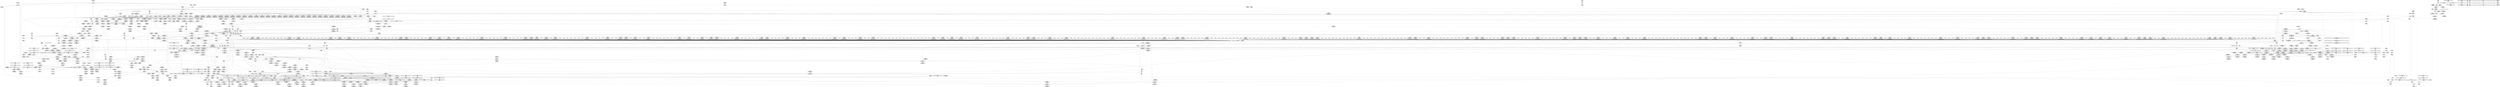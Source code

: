 digraph {
	CE0x3dcb100 [shape=record,shape=Mrecord,label="{CE0x3dcb100|apparmor_path_chown:_tmp12|security/apparmor/lsm.c,361|*SummSource*}"]
	CE0x3e0e080 [shape=record,shape=Mrecord,label="{CE0x3e0e080|i64*_getelementptr_inbounds_(_2_x_i64_,_2_x_i64_*___llvm_gcov_ctr112,_i64_0,_i64_0)|*Constant*}"]
	CE0x3da9d20 [shape=record,shape=Mrecord,label="{CE0x3da9d20|common_perm:_if.then|*SummSink*}"]
	CE0x3dec650 [shape=record,shape=Mrecord,label="{CE0x3dec650|80:_i64,_:_CRE_575,576_}"]
	CE0x3e2b940 [shape=record,shape=Mrecord,label="{CE0x3e2b940|GLOBAL:___llvm_gcov_ctr58|Global_var:__llvm_gcov_ctr58|*SummSink*}"]
	CE0x3e527e0 [shape=record,shape=Mrecord,label="{CE0x3e527e0|aa_cred_profile:_lnot|security/apparmor/include/context.h,100|*SummSink*}"]
	CE0x3dbe9a0 [shape=record,shape=Mrecord,label="{CE0x3dbe9a0|80:_i64,_:_CRE_415,416_}"]
	CE0x3deb120 [shape=record,shape=Mrecord,label="{CE0x3deb120|80:_i64,_:_CRE_544,552_|*MultipleSource*|security/apparmor/include/apparmor.h,117|*LoadInst*|security/apparmor/include/apparmor.h,117}"]
	CE0x3dc7930 [shape=record,shape=Mrecord,label="{CE0x3dc7930|apparmor_path_chown:_tmp10|security/apparmor/lsm.c,361|*SummSink*}"]
	CE0x3dd5740 [shape=record,shape=Mrecord,label="{CE0x3dd5740|GLOBAL:_aa_path_perm|*Constant*|*SummSink*}"]
	CE0x3df01d0 [shape=record,shape=Mrecord,label="{CE0x3df01d0|80:_i64,_:_CRE_631,632_}"]
	CE0x3d935c0 [shape=record,shape=Mrecord,label="{CE0x3d935c0|apparmor_path_chown:_coerce.dive1|*SummSource*}"]
	CE0x3e19040 [shape=record,shape=Mrecord,label="{CE0x3e19040|aa_cred_profile:_do.body5}"]
	CE0x3e715b0 [shape=record,shape=Mrecord,label="{CE0x3e715b0|aa_cred_profile:_if.then|*SummSink*}"]
	CE0x3dab1c0 [shape=record,shape=Mrecord,label="{CE0x3dab1c0|apparmor_path_chown:_tmp13|security/apparmor/lsm.c,361|*SummSource*}"]
	CE0x3df2ac0 [shape=record,shape=Mrecord,label="{CE0x3df2ac0|80:_i64,_:_CRE_1220,1221_}"]
	CE0x3e01cb0 [shape=record,shape=Mrecord,label="{CE0x3e01cb0|80:_i64,_:_CRE_1688,1696_|*MultipleSource*|security/apparmor/include/apparmor.h,117|*LoadInst*|security/apparmor/include/apparmor.h,117}"]
	CE0x3e00990 [shape=record,shape=Mrecord,label="{CE0x3e00990|80:_i64,_:_CRE_1670,1671_}"]
	CE0x3da1470 [shape=record,shape=Mrecord,label="{CE0x3da1470|common_perm:_bb|*SummSource*}"]
	CE0x3e69720 [shape=record,shape=Mrecord,label="{CE0x3e69720|i64*_getelementptr_inbounds_(_16_x_i64_,_16_x_i64_*___llvm_gcov_ctr46,_i64_0,_i64_14)|*Constant*|*SummSource*}"]
	CE0x3da6b00 [shape=record,shape=Mrecord,label="{CE0x3da6b00|common_perm:_tmp}"]
	CE0x3dcd510 [shape=record,shape=Mrecord,label="{CE0x3dcd510|i32_11|*Constant*|*SummSource*}"]
	CE0x3e4f570 [shape=record,shape=Mrecord,label="{CE0x3e4f570|aa_cred_profile:_tmp30|security/apparmor/include/context.h,100}"]
	CE0x3e32f60 [shape=record,shape=Mrecord,label="{CE0x3e32f60|__aa_current_profile:_tobool1|security/apparmor/include/context.h,138}"]
	CE0x3e446b0 [shape=record,shape=Mrecord,label="{CE0x3e446b0|i32_78|*Constant*|*SummSink*}"]
	CE0x3e207b0 [shape=record,shape=Mrecord,label="{CE0x3e207b0|aa_cred_profile:_tmp1}"]
	CE0x3ddce00 [shape=record,shape=Mrecord,label="{CE0x3ddce00|apparmor_path_chown:_tmp19|security/apparmor/lsm.c,365|*SummSink*}"]
	CE0x3e57880 [shape=record,shape=Mrecord,label="{CE0x3e57880|aa_cred_profile:_tmp34|security/apparmor/include/context.h,101}"]
	CE0x3daafd0 [shape=record,shape=Mrecord,label="{CE0x3daafd0|get_current:_tmp|*SummSource*}"]
	CE0x3da1630 [shape=record,shape=Mrecord,label="{CE0x3da1630|i64*_getelementptr_inbounds_(_5_x_i64_,_5_x_i64_*___llvm_gcov_ctr57,_i64_0,_i64_0)|*Constant*}"]
	CE0x3df5540 [shape=record,shape=Mrecord,label="{CE0x3df5540|80:_i64,_:_CRE_1260,1261_}"]
	"CONST[source:2(external),value:2(dynamic)][purpose:{subject}]"
	CE0x3e15c70 [shape=record,shape=Mrecord,label="{CE0x3e15c70|common_perm:_tmp8|security/apparmor/lsm.c,170}"]
	CE0x3e44a70 [shape=record,shape=Mrecord,label="{CE0x3e44a70|__aa_current_profile:_cred|security/apparmor/include/context.h,138|*SummSource*}"]
	"CONST[source:1(input),value:2(dynamic)][purpose:{object}]"
	CE0x3dc90b0 [shape=record,shape=Mrecord,label="{CE0x3dc90b0|apparmor_path_chown:_mode|security/apparmor/lsm.c,357|*SummSink*}"]
	CE0x3e2b6b0 [shape=record,shape=Mrecord,label="{CE0x3e2b6b0|__aa_current_profile:_tobool|security/apparmor/include/context.h,138|*SummSource*}"]
	CE0x3dfa680 [shape=record,shape=Mrecord,label="{CE0x3dfa680|80:_i64,_:_CRE_1355,1356_}"]
	CE0x3dfe570 [shape=record,shape=Mrecord,label="{CE0x3dfe570|80:_i64,_:_CRE_1636,1637_}"]
	CE0x3dcf3b0 [shape=record,shape=Mrecord,label="{CE0x3dcf3b0|apparmor_path_chown:_dentry5|security/apparmor/lsm.c,361}"]
	CE0x3debee0 [shape=record,shape=Mrecord,label="{CE0x3debee0|80:_i64,_:_CRE_568,569_}"]
	CE0x3e537a0 [shape=record,shape=Mrecord,label="{CE0x3e537a0|aa_cred_profile:_lnot3|security/apparmor/include/context.h,100|*SummSink*}"]
	CE0x3e19750 [shape=record,shape=Mrecord,label="{CE0x3e19750|__aa_current_profile:_call|security/apparmor/include/context.h,138|*SummSource*}"]
	CE0x3df5650 [shape=record,shape=Mrecord,label="{CE0x3df5650|80:_i64,_:_CRE_1261,1262_}"]
	CE0x3e695a0 [shape=record,shape=Mrecord,label="{CE0x3e695a0|i64*_getelementptr_inbounds_(_16_x_i64_,_16_x_i64_*___llvm_gcov_ctr46,_i64_0,_i64_14)|*Constant*}"]
	CE0x3e19f30 [shape=record,shape=Mrecord,label="{CE0x3e19f30|aa_cred_profile:_do.body|*SummSink*}"]
	CE0x3e12a90 [shape=record,shape=Mrecord,label="{CE0x3e12a90|i64_12|*Constant*|*SummSource*}"]
	CE0x3dd8760 [shape=record,shape=Mrecord,label="{CE0x3dd8760|i32_13|*Constant*|*SummSink*}"]
	CE0x3defb70 [shape=record,shape=Mrecord,label="{CE0x3defb70|80:_i64,_:_CRE_625,626_}"]
	CE0x3e1fe10 [shape=record,shape=Mrecord,label="{CE0x3e1fe10|__aa_current_profile:_tmp1|*SummSource*}"]
	CE0x3dcd4a0 [shape=record,shape=Mrecord,label="{CE0x3dcd4a0|i32_11|*Constant*|*SummSink*}"]
	CE0x3dbd5d0 [shape=record,shape=Mrecord,label="{CE0x3dbd5d0|80:_i64,_:_CRE_396,397_}"]
	CE0x3e30370 [shape=record,shape=Mrecord,label="{CE0x3e30370|__aa_current_profile:_tmp6|security/apparmor/include/context.h,138|*SummSource*}"]
	CE0x3dffbc0 [shape=record,shape=Mrecord,label="{CE0x3dffbc0|80:_i64,_:_CRE_1657,1658_}"]
	CE0x3ddf020 [shape=record,shape=Mrecord,label="{CE0x3ddf020|i64*_getelementptr_inbounds_(_11_x_i64_,_11_x_i64_*___llvm_gcov_ctr58,_i64_0,_i64_8)|*Constant*}"]
	CE0x3dcdaf0 [shape=record,shape=Mrecord,label="{CE0x3dcdaf0|apparmor_path_chown:_tmp11|security/apparmor/lsm.c,361|*SummSink*}"]
	CE0x3dee630 [shape=record,shape=Mrecord,label="{CE0x3dee630|80:_i64,_:_CRE_605,606_}"]
	CE0x3e2bce0 [shape=record,shape=Mrecord,label="{CE0x3e2bce0|i32_0|*Constant*}"]
	CE0x3d93550 [shape=record,shape=Mrecord,label="{CE0x3d93550|apparmor_path_chown:_coerce.dive1|*SummSink*}"]
	CE0x3e63160 [shape=record,shape=Mrecord,label="{CE0x3e63160|aa_cred_profile:_do.end}"]
	CE0x3e328c0 [shape=record,shape=Mrecord,label="{CE0x3e328c0|44:_i32,_48:_i16,_128:_i8*,_:_SCMRE_8,16_|*MultipleSource*|Function::aa_cred_profile&Arg::cred::|security/apparmor/include/context.h,99|security/apparmor/include/context.h,138}"]
	CE0x3e00ff0 [shape=record,shape=Mrecord,label="{CE0x3e00ff0|80:_i64,_:_CRE_1676,1677_}"]
	CE0x3ded420 [shape=record,shape=Mrecord,label="{CE0x3ded420|80:_i64,_:_CRE_588,589_}"]
	CE0x3dfd7a0 [shape=record,shape=Mrecord,label="{CE0x3dfd7a0|80:_i64,_:_CRE_1623,1624_}"]
	CE0x3e0e0f0 [shape=record,shape=Mrecord,label="{CE0x3e0e0f0|i64*_getelementptr_inbounds_(_2_x_i64_,_2_x_i64_*___llvm_gcov_ctr112,_i64_0,_i64_0)|*Constant*|*SummSink*}"]
	CE0x3e151c0 [shape=record,shape=Mrecord,label="{CE0x3e151c0|aa_cred_profile:_tmp22|security/apparmor/include/context.h,100|*SummSource*}"]
	CE0x3e10570 [shape=record,shape=Mrecord,label="{CE0x3e10570|common_perm:_tmp5|security/apparmor/lsm.c,169|*SummSource*}"]
	CE0x3def840 [shape=record,shape=Mrecord,label="{CE0x3def840|80:_i64,_:_CRE_622,623_}"]
	CE0x3e14220 [shape=record,shape=Mrecord,label="{CE0x3e14220|aa_cred_profile:_tmp24|security/apparmor/include/context.h,100}"]
	CE0x3e4df40 [shape=record,shape=Mrecord,label="{CE0x3e4df40|i64*_getelementptr_inbounds_(_16_x_i64_,_16_x_i64_*___llvm_gcov_ctr46,_i64_0,_i64_12)|*Constant*|*SummSource*}"]
	CE0x3e45cc0 [shape=record,shape=Mrecord,label="{CE0x3e45cc0|GLOBAL:_aa_cred_profile|*Constant*}"]
	CE0x3df4330 [shape=record,shape=Mrecord,label="{CE0x3df4330|80:_i64,_:_CRE_1243,1244_}"]
	CE0x3daa240 [shape=record,shape=Mrecord,label="{CE0x3daa240|apparmor_path_chown:_tmp2|*LoadInst*|security/apparmor/lsm.c,357}"]
	CE0x3e65d60 [shape=record,shape=Mrecord,label="{CE0x3e65d60|aa_cred_profile:_tmp21|security/apparmor/include/context.h,100|*SummSource*}"]
	CE0x3d8fe10 [shape=record,shape=Mrecord,label="{CE0x3d8fe10|COLLAPSED:_CRE:_elem_0::|security/apparmor/lsm.c,169}"]
	CE0x3dcff90 [shape=record,shape=Mrecord,label="{CE0x3dcff90|mediated_filesystem:_i_sb|security/apparmor/include/apparmor.h,117|*SummSource*}"]
	CE0x3e08900 [shape=record,shape=Mrecord,label="{CE0x3e08900|aa_cred_profile:_bb}"]
	CE0x3e16210 [shape=record,shape=Mrecord,label="{CE0x3e16210|common_perm:_call1|security/apparmor/lsm.c,170|*SummSource*}"]
	CE0x3da11a0 [shape=record,shape=Mrecord,label="{CE0x3da11a0|get_current:_tmp3|*SummSource*}"]
	CE0x3de4420 [shape=record,shape=Mrecord,label="{CE0x3de4420|__aa_current_profile:_tmp20|security/apparmor/include/context.h,138|*SummSink*}"]
	CE0x3e61a90 [shape=record,shape=Mrecord,label="{CE0x3e61a90|aa_cred_profile:_do.end8|*SummSource*}"]
	CE0x3dd8dc0 [shape=record,shape=Mrecord,label="{CE0x3dd8dc0|common_perm:_path|Function::common_perm&Arg::path::|*SummSource*}"]
	CE0x3de8d00 [shape=record,shape=Mrecord,label="{CE0x3de8d00|__aa_current_profile:_if.then|*SummSink*}"]
	CE0x3e619e0 [shape=record,shape=Mrecord,label="{CE0x3e619e0|aa_cred_profile:_do.end8}"]
	CE0x3e30070 [shape=record,shape=Mrecord,label="{CE0x3e30070|44:_i32,_48:_i16,_128:_i8*,_:_SCMRE_28,32_|*MultipleSource*|Function::aa_cred_profile&Arg::cred::|security/apparmor/include/context.h,99|security/apparmor/include/context.h,138}"]
	CE0x3e12a20 [shape=record,shape=Mrecord,label="{CE0x3e12a20|i64_12|*Constant*}"]
	CE0x3dc7270 [shape=record,shape=Mrecord,label="{CE0x3dc7270|80:_i64,_:_CRE_480,488_|*MultipleSource*|security/apparmor/include/apparmor.h,117|*LoadInst*|security/apparmor/include/apparmor.h,117}"]
	CE0x3e32740 [shape=record,shape=Mrecord,label="{CE0x3e32740|44:_i32,_48:_i16,_128:_i8*,_:_SCMRE_4,8_|*MultipleSource*|Function::aa_cred_profile&Arg::cred::|security/apparmor/include/context.h,99|security/apparmor/include/context.h,138}"]
	CE0x3e10850 [shape=record,shape=Mrecord,label="{CE0x3e10850|common_perm:_tmp6|security/apparmor/lsm.c,169}"]
	CE0x3ddcd20 [shape=record,shape=Mrecord,label="{CE0x3ddcd20|apparmor_path_chown:_tmp19|security/apparmor/lsm.c,365}"]
	CE0x3e63fe0 [shape=record,shape=Mrecord,label="{CE0x3e63fe0|%struct.aa_profile*_null|*Constant*}"]
	CE0x3de7a70 [shape=record,shape=Mrecord,label="{CE0x3de7a70|80:_i64,_:_CRE_443,444_}"]
	CE0x3dda3a0 [shape=record,shape=Mrecord,label="{CE0x3dda3a0|apparmor_path_chown:_retval.0|*SummSource*}"]
	CE0x3e05410 [shape=record,shape=Mrecord,label="{CE0x3e05410|80:_i64,_:_CRE_1904,1920_|*MultipleSource*|security/apparmor/include/apparmor.h,117|*LoadInst*|security/apparmor/include/apparmor.h,117}"]
	CE0x3dc4290 [shape=record,shape=Mrecord,label="{CE0x3dc4290|apparmor_path_chown:_mode|security/apparmor/lsm.c,357|*SummSource*}"]
	CE0x3e52cd0 [shape=record,shape=Mrecord,label="{CE0x3e52cd0|aa_cred_profile:_tmp13|*SummSink*}"]
	CE0x3de6fd0 [shape=record,shape=Mrecord,label="{CE0x3de6fd0|80:_i64,_:_CRE_433,434_}"]
	CE0x3e06b80 [shape=record,shape=Mrecord,label="{CE0x3e06b80|mediated_filesystem:_tmp5|security/apparmor/include/apparmor.h,117|*SummSink*}"]
	CE0x3dba150 [shape=record,shape=Mrecord,label="{CE0x3dba150|80:_i64,_:_CRE_200,204_|*MultipleSource*|security/apparmor/include/apparmor.h,117|*LoadInst*|security/apparmor/include/apparmor.h,117}"]
	CE0x3de6ca0 [shape=record,shape=Mrecord,label="{CE0x3de6ca0|80:_i64,_:_CRE_430,431_}"]
	CE0x3e50ca0 [shape=record,shape=Mrecord,label="{CE0x3e50ca0|aa_cred_profile:_tmp27|security/apparmor/include/context.h,100|*SummSource*}"]
	CE0x3e2ca90 [shape=record,shape=Mrecord,label="{CE0x3e2ca90|GLOBAL:_current_task|Global_var:current_task|*SummSource*}"]
	CE0x3dd9580 [shape=record,shape=Mrecord,label="{CE0x3dd9580|common_perm:_mask|Function::common_perm&Arg::mask::}"]
	CE0x3e17ee0 [shape=record,shape=Mrecord,label="{CE0x3e17ee0|common_perm:_call|security/apparmor/lsm.c,168|*SummSink*}"]
	CE0x3daacd0 [shape=record,shape=Mrecord,label="{CE0x3daacd0|i64_1|*Constant*}"]
	CE0x3e1e1d0 [shape=record,shape=Mrecord,label="{CE0x3e1e1d0|aa_path_perm:_cond|Function::aa_path_perm&Arg::cond::}"]
	CE0x3e67760 [shape=record,shape=Mrecord,label="{CE0x3e67760|i64*_getelementptr_inbounds_(_16_x_i64_,_16_x_i64_*___llvm_gcov_ctr46,_i64_0,_i64_8)|*Constant*|*SummSink*}"]
	CE0x3de4e90 [shape=record,shape=Mrecord,label="{CE0x3de4e90|GLOBAL:_get_current|*Constant*}"]
	CE0x3e19390 [shape=record,shape=Mrecord,label="{CE0x3e19390|common_perm:_call|security/apparmor/lsm.c,168}"]
	CE0x3e03480 [shape=record,shape=Mrecord,label="{CE0x3e03480|80:_i64,_:_CRE_1800,1804_|*MultipleSource*|security/apparmor/include/apparmor.h,117|*LoadInst*|security/apparmor/include/apparmor.h,117}"]
	CE0x3def2f0 [shape=record,shape=Mrecord,label="{CE0x3def2f0|80:_i64,_:_CRE_617,618_}"]
	CE0x3dd8100 [shape=record,shape=Mrecord,label="{CE0x3dd8100|common_perm:_entry}"]
	CE0x3da2800 [shape=record,shape=Mrecord,label="{CE0x3da2800|i64_2|*Constant*|*SummSink*}"]
	CE0x3e1b010 [shape=record,shape=Mrecord,label="{CE0x3e1b010|common_perm:_tmp4|security/apparmor/lsm.c,169|*SummSource*}"]
	CE0x3e16db0 [shape=record,shape=Mrecord,label="{CE0x3e16db0|mediated_filesystem:_tobool|security/apparmor/include/apparmor.h,117|*SummSource*}"]
	CE0x3dd9a60 [shape=record,shape=Mrecord,label="{CE0x3dd9a60|common_perm:_cond|Function::common_perm&Arg::cond::|*SummSource*}"]
	CE0x3daa0d0 [shape=record,shape=Mrecord,label="{CE0x3daa0d0|8:_%struct.dentry*,_:_CRE_8,16_|*MultipleSource*|security/apparmor/lsm.c,357|Function::apparmor_path_chown&Arg::path::}"]
	CE0x3dbd790 [shape=record,shape=Mrecord,label="{CE0x3dbd790|80:_i64,_:_CRE_398,399_}"]
	CE0x3daac60 [shape=record,shape=Mrecord,label="{CE0x3daac60|i64*_getelementptr_inbounds_(_2_x_i64_,_2_x_i64_*___llvm_gcov_ctr112,_i64_0,_i64_1)|*Constant*|*SummSink*}"]
	CE0x3def400 [shape=record,shape=Mrecord,label="{CE0x3def400|80:_i64,_:_CRE_618,619_}"]
	CE0x3d83390 [shape=record,shape=Mrecord,label="{CE0x3d83390|apparmor_path_chown:_dentry3|security/apparmor/lsm.c,358|*SummSource*}"]
	CE0x3dd2300 [shape=record,shape=Mrecord,label="{CE0x3dd2300|80:_i64,_:_CRE_40,48_|*MultipleSource*|security/apparmor/include/apparmor.h,117|*LoadInst*|security/apparmor/include/apparmor.h,117}"]
	CE0x3da1920 [shape=record,shape=Mrecord,label="{CE0x3da1920|GLOBAL:___llvm_gcov_ctr84|Global_var:__llvm_gcov_ctr84|*SummSink*}"]
	CE0x3e69e80 [shape=record,shape=Mrecord,label="{CE0x3e69e80|aa_cred_profile:_tmp8|security/apparmor/include/context.h,100|*SummSink*}"]
	CE0x3e304f0 [shape=record,shape=Mrecord,label="{CE0x3e304f0|__aa_current_profile:_tmp6|security/apparmor/include/context.h,138|*SummSink*}"]
	CE0x3ddcf80 [shape=record,shape=Mrecord,label="{CE0x3ddcf80|apparmor_path_chown:_tmp20|security/apparmor/lsm.c,365|*SummSink*}"]
	CE0x3dcf340 [shape=record,shape=Mrecord,label="{CE0x3dcf340|apparmor_path_chown:_call|security/apparmor/lsm.c,361|*SummSink*}"]
	CE0x3de4ae0 [shape=record,shape=Mrecord,label="{CE0x3de4ae0|__aa_current_profile:_call3|security/apparmor/include/context.h,138|*SummSink*}"]
	CE0x3df7e20 [shape=record,shape=Mrecord,label="{CE0x3df7e20|80:_i64,_:_CRE_1317,1318_}"]
	CE0x3e2dee0 [shape=record,shape=Mrecord,label="{CE0x3e2dee0|i64*_getelementptr_inbounds_(_16_x_i64_,_16_x_i64_*___llvm_gcov_ctr46,_i64_0,_i64_0)|*Constant*}"]
	CE0x3de59e0 [shape=record,shape=Mrecord,label="{CE0x3de59e0|__aa_current_profile:_tmp18|security/apparmor/include/context.h,138}"]
	CE0x3df9140 [shape=record,shape=Mrecord,label="{CE0x3df9140|80:_i64,_:_CRE_1335,1336_}"]
	CE0x3df9690 [shape=record,shape=Mrecord,label="{CE0x3df9690|80:_i64,_:_CRE_1340,1341_}"]
	CE0x3de1850 [shape=record,shape=Mrecord,label="{CE0x3de1850|__aa_current_profile:_tmp15|security/apparmor/include/context.h,138|*SummSource*}"]
	CE0x3e25c00 [shape=record,shape=Mrecord,label="{CE0x3e25c00|__aa_current_profile:_tmp3|*SummSource*}"]
	CE0x3dedb90 [shape=record,shape=Mrecord,label="{CE0x3dedb90|80:_i64,_:_CRE_595,596_}"]
	CE0x3e17450 [shape=record,shape=Mrecord,label="{CE0x3e17450|i1_true|*Constant*|*SummSink*}"]
	CE0x3de6970 [shape=record,shape=Mrecord,label="{CE0x3de6970|80:_i64,_:_CRE_427,428_}"]
	CE0x3ded0f0 [shape=record,shape=Mrecord,label="{CE0x3ded0f0|80:_i64,_:_CRE_585,586_}"]
	CE0x3dbe890 [shape=record,shape=Mrecord,label="{CE0x3dbe890|80:_i64,_:_CRE_414,415_}"]
	CE0x3e62df0 [shape=record,shape=Mrecord,label="{CE0x3e62df0|44:_i32,_48:_i16,_128:_i8*,_:_SCMRE_72,80_|*MultipleSource*|Function::aa_cred_profile&Arg::cred::|security/apparmor/include/context.h,99|security/apparmor/include/context.h,138}"]
	CE0x3d8dda0 [shape=record,shape=Mrecord,label="{CE0x3d8dda0|apparmor_path_chown:_tmp2|*LoadInst*|security/apparmor/lsm.c,357|*SummSink*}"]
	CE0x3dcb990 [shape=record,shape=Mrecord,label="{CE0x3dcb990|common_perm:_tmp3|security/apparmor/lsm.c,169|*SummSource*}"]
	CE0x3dd2980 [shape=record,shape=Mrecord,label="{CE0x3dd2980|80:_i64,_:_CRE_72,80_|*MultipleSource*|security/apparmor/include/apparmor.h,117|*LoadInst*|security/apparmor/include/apparmor.h,117}"]
	CE0x3df5fe0 [shape=record,shape=Mrecord,label="{CE0x3df5fe0|80:_i64,_:_CRE_1270,1271_}"]
	CE0x3e0ba00 [shape=record,shape=Mrecord,label="{CE0x3e0ba00|i64*_getelementptr_inbounds_(_16_x_i64_,_16_x_i64_*___llvm_gcov_ctr46,_i64_0,_i64_1)|*Constant*|*SummSource*}"]
	CE0x3e65740 [shape=record,shape=Mrecord,label="{CE0x3e65740|aa_cred_profile:_tmp20|security/apparmor/include/context.h,100|*SummSink*}"]
	CE0x3deeda0 [shape=record,shape=Mrecord,label="{CE0x3deeda0|80:_i64,_:_CRE_612,613_}"]
	CE0x3dfb450 [shape=record,shape=Mrecord,label="{CE0x3dfb450|80:_i64,_:_CRE_1368,1369_}"]
	CE0x3debb00 [shape=record,shape=Mrecord,label="{CE0x3debb00|80:_i64,_:_CRE_564,565_}"]
	CE0x3e05df0 [shape=record,shape=Mrecord,label="{CE0x3e05df0|80:_i64,_:_CRE_2120,2248_|*MultipleSource*|security/apparmor/include/apparmor.h,117|*LoadInst*|security/apparmor/include/apparmor.h,117}"]
	CE0x3e1b4b0 [shape=record,shape=Mrecord,label="{CE0x3e1b4b0|common_perm:_tmp1}"]
	CE0x3e673f0 [shape=record,shape=Mrecord,label="{CE0x3e673f0|aa_cred_profile:_tmp18|security/apparmor/include/context.h,100}"]
	CE0x3e09690 [shape=record,shape=Mrecord,label="{CE0x3e09690|_ret_%struct.aa_profile*_%call4,_!dbg_!15494|security/apparmor/include/context.h,138|*SummSource*}"]
	CE0x3db9d70 [shape=record,shape=Mrecord,label="{CE0x3db9d70|80:_i64,_:_CRE_184,188_|*MultipleSource*|security/apparmor/include/apparmor.h,117|*LoadInst*|security/apparmor/include/apparmor.h,117}"]
	CE0x3dbd3b0 [shape=record,shape=Mrecord,label="{CE0x3dbd3b0|80:_i64,_:_CRE_394,395_}"]
	CE0x3dd0150 [shape=record,shape=Mrecord,label="{CE0x3dd0150|i32_0|*Constant*}"]
	CE0x3e6f9c0 [shape=record,shape=Mrecord,label="{CE0x3e6f9c0|aa_cred_profile:_lnot.ext|security/apparmor/include/context.h,100|*SummSink*}"]
	CE0x3deccb0 [shape=record,shape=Mrecord,label="{CE0x3deccb0|80:_i64,_:_CRE_581,582_}"]
	CE0x3dde310 [shape=record,shape=Mrecord,label="{CE0x3dde310|__aa_current_profile:_tmp14|security/apparmor/include/context.h,138|*SummSink*}"]
	CE0x3da04e0 [shape=record,shape=Mrecord,label="{CE0x3da04e0|aa_cred_profile:_tmp9|security/apparmor/include/context.h,100}"]
	CE0x3e62960 [shape=record,shape=Mrecord,label="{CE0x3e62960|aa_cred_profile:_tmp5|security/apparmor/include/context.h,99|*SummSink*}"]
	CE0x3dc54a0 [shape=record,shape=Mrecord,label="{CE0x3dc54a0|apparmor_path_chown:_tmp18|security/apparmor/lsm.c,364}"]
	CE0x3e18800 [shape=record,shape=Mrecord,label="{CE0x3e18800|common_perm:_tmp2|security/apparmor/lsm.c,169|*SummSource*}"]
	CE0x3e64c00 [shape=record,shape=Mrecord,label="{CE0x3e64c00|44:_i32,_48:_i16,_128:_i8*,_:_SCMRE_104,112_|*MultipleSource*|Function::aa_cred_profile&Arg::cred::|security/apparmor/include/context.h,99|security/apparmor/include/context.h,138}"]
	CE0x3dec760 [shape=record,shape=Mrecord,label="{CE0x3dec760|80:_i64,_:_CRE_576,577_}"]
	CE0x3e2a100 [shape=record,shape=Mrecord,label="{CE0x3e2a100|__aa_current_profile:_if.end|*SummSource*}"]
	CE0x3df0f10 [shape=record,shape=Mrecord,label="{CE0x3df0f10|80:_i64,_:_CRE_696,704_|*MultipleSource*|security/apparmor/include/apparmor.h,117|*LoadInst*|security/apparmor/include/apparmor.h,117}"]
	CE0x3df5100 [shape=record,shape=Mrecord,label="{CE0x3df5100|80:_i64,_:_CRE_1256,1257_}"]
	CE0x3dc7a30 [shape=record,shape=Mrecord,label="{CE0x3dc7a30|mediated_filesystem:_inode|Function::mediated_filesystem&Arg::inode::|*SummSource*}"]
	CE0x3df8e10 [shape=record,shape=Mrecord,label="{CE0x3df8e10|80:_i64,_:_CRE_1332,1333_}"]
	CE0x3def510 [shape=record,shape=Mrecord,label="{CE0x3def510|80:_i64,_:_CRE_619,620_}"]
	CE0x3da9390 [shape=record,shape=Mrecord,label="{CE0x3da9390|apparmor_path_chown:_gid|security/apparmor/lsm.c, 355|*SummSource*}"]
	CE0x3da6680 [shape=record,shape=Mrecord,label="{CE0x3da6680|apparmor_path_chown:_uid2|security/apparmor/lsm.c,357|*SummSink*}"]
	CE0x3dd3720 [shape=record,shape=Mrecord,label="{CE0x3dd3720|80:_i64,_:_CRE_132,136_|*MultipleSource*|security/apparmor/include/apparmor.h,117|*LoadInst*|security/apparmor/include/apparmor.h,117}"]
	CE0x3de91c0 [shape=record,shape=Mrecord,label="{CE0x3de91c0|__aa_current_profile:_tmp12|security/apparmor/include/context.h,138|*SummSource*}"]
	CE0x3e2e470 [shape=record,shape=Mrecord,label="{CE0x3e2e470|__aa_current_profile:_tmp5|security/apparmor/include/context.h,138|*SummSource*}"]
	CE0x3d91ef0 [shape=record,shape=Mrecord,label="{CE0x3d91ef0|apparmor_path_chown:_coerce.dive}"]
	CE0x3dedca0 [shape=record,shape=Mrecord,label="{CE0x3dedca0|80:_i64,_:_CRE_596,597_}"]
	CE0x3db8490 [shape=record,shape=Mrecord,label="{CE0x3db8490|aa_cred_profile:_tmp17|security/apparmor/include/context.h,100|*SummSource*}"]
	CE0x3dfced0 [shape=record,shape=Mrecord,label="{CE0x3dfced0|80:_i64,_:_CRE_1616,1617_}"]
	CE0x3deeeb0 [shape=record,shape=Mrecord,label="{CE0x3deeeb0|80:_i64,_:_CRE_613,614_}"]
	CE0x3da8d60 [shape=record,shape=Mrecord,label="{CE0x3da8d60|GLOBAL:___aa_current_profile.__warned|Global_var:__aa_current_profile.__warned|*SummSink*}"]
	CE0x3ded310 [shape=record,shape=Mrecord,label="{CE0x3ded310|80:_i64,_:_CRE_587,588_}"]
	CE0x3dd0e20 [shape=record,shape=Mrecord,label="{CE0x3dd0e20|common_perm:_if.then|*SummSource*}"]
	CE0x3dfd8b0 [shape=record,shape=Mrecord,label="{CE0x3dfd8b0|80:_i64,_:_CRE_1624,1625_}"]
	CE0x3e68150 [shape=record,shape=Mrecord,label="{CE0x3e68150|i64*_getelementptr_inbounds_(_16_x_i64_,_16_x_i64_*___llvm_gcov_ctr46,_i64_0,_i64_8)|*Constant*|*SummSource*}"]
	CE0x3e01210 [shape=record,shape=Mrecord,label="{CE0x3e01210|80:_i64,_:_CRE_1678,1679_}"]
	CE0x3dc3b40 [shape=record,shape=Mrecord,label="{CE0x3dc3b40|apparmor_path_chown:_tmp3|security/apparmor/lsm.c,357|*SummSink*}"]
	CE0x3e32cf0 [shape=record,shape=Mrecord,label="{CE0x3e32cf0|aa_cred_profile:_if.end|*SummSource*}"]
	CE0x3df3cd0 [shape=record,shape=Mrecord,label="{CE0x3df3cd0|80:_i64,_:_CRE_1237,1238_}"]
	CE0x3e0eb60 [shape=record,shape=Mrecord,label="{CE0x3e0eb60|i64*_getelementptr_inbounds_(_16_x_i64_,_16_x_i64_*___llvm_gcov_ctr46,_i64_0,_i64_1)|*Constant*|*SummSink*}"]
	CE0x3e2b100 [shape=record,shape=Mrecord,label="{CE0x3e2b100|__aa_current_profile:_if.then|*SummSource*}"]
	CE0x3de7410 [shape=record,shape=Mrecord,label="{CE0x3de7410|80:_i64,_:_CRE_437,438_}"]
	CE0x3e172d0 [shape=record,shape=Mrecord,label="{CE0x3e172d0|i1_true|*Constant*|*SummSource*}"]
	CE0x3dd6d00 [shape=record,shape=Mrecord,label="{CE0x3dd6d00|aa_path_perm:_flags|Function::aa_path_perm&Arg::flags::|*SummSink*}"]
	CE0x3df2350 [shape=record,shape=Mrecord,label="{CE0x3df2350|80:_i64,_:_CRE_1213,1214_}"]
	CE0x3dfb340 [shape=record,shape=Mrecord,label="{CE0x3dfb340|80:_i64,_:_CRE_1367,1368_}"]
	CE0x3df2080 [shape=record,shape=Mrecord,label="{CE0x3df2080|80:_i64,_:_CRE_1210,1211_}"]
	CE0x3db9850 [shape=record,shape=Mrecord,label="{CE0x3db9850|aa_cred_profile:_tmp11|security/apparmor/include/context.h,100|*SummSink*}"]
	CE0x3e511d0 [shape=record,shape=Mrecord,label="{CE0x3e511d0|i64*_getelementptr_inbounds_(_16_x_i64_,_16_x_i64_*___llvm_gcov_ctr46,_i64_0,_i64_13)|*Constant*}"]
	CE0x3dd7970 [shape=record,shape=Mrecord,label="{CE0x3dd7970|apparmor_path_chown:_call7|security/apparmor/lsm.c,364|*SummSink*}"]
	CE0x3da9e00 [shape=record,shape=Mrecord,label="{CE0x3da9e00|common_perm:_if.end}"]
	CE0x3dc4f80 [shape=record,shape=Mrecord,label="{CE0x3dc4f80|apparmor_path_chown:_tmp17|security/apparmor/lsm.c,364|*SummSink*}"]
	CE0x3e14920 [shape=record,shape=Mrecord,label="{CE0x3e14920|aa_cred_profile:_tmp25|security/apparmor/include/context.h,100|*SummSource*}"]
	CE0x3d87010 [shape=record,shape=Mrecord,label="{CE0x3d87010|apparmor_path_chown:_if.then}"]
	CE0x3e106a0 [shape=record,shape=Mrecord,label="{CE0x3e106a0|common_perm:_tmp5|security/apparmor/lsm.c,169|*SummSink*}"]
	CE0x3de57d0 [shape=record,shape=Mrecord,label="{CE0x3de57d0|i64*_getelementptr_inbounds_(_11_x_i64_,_11_x_i64_*___llvm_gcov_ctr58,_i64_0,_i64_10)|*Constant*|*SummSink*}"]
	CE0x3e2b4a0 [shape=record,shape=Mrecord,label="{CE0x3e2b4a0|44:_i32,_48:_i16,_128:_i8*,_:_SCMRE_20,24_|*MultipleSource*|Function::aa_cred_profile&Arg::cred::|security/apparmor/include/context.h,99|security/apparmor/include/context.h,138}"]
	CE0x3e26490 [shape=record,shape=Mrecord,label="{CE0x3e26490|__aa_current_profile:_tmp7|security/apparmor/include/context.h,138|*SummSink*}"]
	CE0x3e09f80 [shape=record,shape=Mrecord,label="{CE0x3e09f80|__aa_current_profile:_tmp4|security/apparmor/include/context.h,138|*SummSink*}"]
	CE0x3d91ff0 [shape=record,shape=Mrecord,label="{CE0x3d91ff0|apparmor_path_chown:_entry}"]
	CE0x3e51ec0 [shape=record,shape=Mrecord,label="{CE0x3e51ec0|aa_cred_profile:_tmp29|security/apparmor/include/context.h,100}"]
	CE0x3da6390 [shape=record,shape=Mrecord,label="{CE0x3da6390|mediated_filesystem:_tmp}"]
	CE0x3e50960 [shape=record,shape=Mrecord,label="{CE0x3e50960|i64*_getelementptr_inbounds_(_16_x_i64_,_16_x_i64_*___llvm_gcov_ctr46,_i64_0,_i64_13)|*Constant*|*SummSink*}"]
	CE0x3da82f0 [shape=record,shape=Mrecord,label="{CE0x3da82f0|apparmor_path_chown:_gid|security/apparmor/lsm.c, 355|*SummSink*}"]
	CE0x3df6ca0 [shape=record,shape=Mrecord,label="{CE0x3df6ca0|80:_i64,_:_CRE_1296,1300_|*MultipleSource*|security/apparmor/include/apparmor.h,117|*LoadInst*|security/apparmor/include/apparmor.h,117}"]
	CE0x3e1e640 [shape=record,shape=Mrecord,label="{CE0x3e1e640|_ret_i32_%call17,_!dbg_!15526|security/apparmor/file.c,307}"]
	CE0x3e64250 [shape=record,shape=Mrecord,label="{CE0x3e64250|%struct.aa_profile*_null|*Constant*|*SummSource*}"]
	CE0x3da9d90 [shape=record,shape=Mrecord,label="{CE0x3da9d90|i64*_getelementptr_inbounds_(_5_x_i64_,_5_x_i64_*___llvm_gcov_ctr57,_i64_0,_i64_0)|*Constant*|*SummSink*}"]
	CE0x3def730 [shape=record,shape=Mrecord,label="{CE0x3def730|80:_i64,_:_CRE_621,622_}"]
	CE0x3df3450 [shape=record,shape=Mrecord,label="{CE0x3df3450|80:_i64,_:_CRE_1229,1230_}"]
	CE0x3d83210 [shape=record,shape=Mrecord,label="{CE0x3d83210|apparmor_path_chown:_tmp6|*LoadInst*|security/apparmor/lsm.c,358|*SummSource*}"]
	CE0x3d95a60 [shape=record,shape=Mrecord,label="{CE0x3d95a60|get_current:_tmp|*SummSink*}"]
	CE0x3e28120 [shape=record,shape=Mrecord,label="{CE0x3e28120|44:_i32,_48:_i16,_128:_i8*,_:_SCMRE_44,48_|*MultipleSource*|Function::aa_cred_profile&Arg::cred::|security/apparmor/include/context.h,99|security/apparmor/include/context.h,138}"]
	CE0x3df4220 [shape=record,shape=Mrecord,label="{CE0x3df4220|80:_i64,_:_CRE_1242,1243_}"]
	CE0x3e17610 [shape=record,shape=Mrecord,label="{CE0x3e17610|mediated_filesystem:_lnot|security/apparmor/include/apparmor.h,117}"]
	CE0x3e4fc20 [shape=record,shape=Mrecord,label="{CE0x3e4fc20|aa_cred_profile:_tmp31|security/apparmor/include/context.h,100|*SummSource*}"]
	CE0x3dbe120 [shape=record,shape=Mrecord,label="{CE0x3dbe120|80:_i64,_:_CRE_407,408_}"]
	CE0x3ddf8d0 [shape=record,shape=Mrecord,label="{CE0x3ddf8d0|i8*_getelementptr_inbounds_(_36_x_i8_,_36_x_i8_*_.str12,_i32_0,_i32_0)|*Constant*}"]
	CE0x3dc7700 [shape=record,shape=Mrecord,label="{CE0x3dc7700|apparmor_path_chown:_tmp10|security/apparmor/lsm.c,361}"]
	CE0x3da0660 [shape=record,shape=Mrecord,label="{CE0x3da0660|aa_cred_profile:_tmp9|security/apparmor/include/context.h,100|*SummSource*}"]
	CE0x3ddcd90 [shape=record,shape=Mrecord,label="{CE0x3ddcd90|apparmor_path_chown:_tmp19|security/apparmor/lsm.c,365|*SummSource*}"]
	CE0x3e630f0 [shape=record,shape=Mrecord,label="{CE0x3e630f0|aa_cred_profile:_do.end8|*SummSink*}"]
	CE0x3dbddf0 [shape=record,shape=Mrecord,label="{CE0x3dbddf0|80:_i64,_:_CRE_404,405_}"]
	CE0x3e27420 [shape=record,shape=Mrecord,label="{CE0x3e27420|%struct.task_struct*_(%struct.task_struct**)*_asm_movq_%gs:$_1:P_,$0_,_r,im,_dirflag_,_fpsr_,_flags_|*SummSource*}"]
	CE0x3e46720 [shape=record,shape=Mrecord,label="{CE0x3e46720|aa_cred_profile:_cred|Function::aa_cred_profile&Arg::cred::|*SummSource*}"]
	CE0x3df2680 [shape=record,shape=Mrecord,label="{CE0x3df2680|80:_i64,_:_CRE_1216,1217_}"]
	CE0x3da13a0 [shape=record,shape=Mrecord,label="{CE0x3da13a0|common_perm:_bb}"]
	CE0x3dca4d0 [shape=record,shape=Mrecord,label="{CE0x3dca4d0|apparmor_path_chown:_d_inode6|security/apparmor/lsm.c,361|*SummSink*}"]
	CE0x3dfabd0 [shape=record,shape=Mrecord,label="{CE0x3dfabd0|80:_i64,_:_CRE_1360,1361_}"]
	CE0x3e1b520 [shape=record,shape=Mrecord,label="{CE0x3e1b520|common_perm:_tmp1|*SummSource*}"]
	CE0x3dd8270 [shape=record,shape=Mrecord,label="{CE0x3dd8270|common_perm:_entry|*SummSource*}"]
	CE0x3df12f0 [shape=record,shape=Mrecord,label="{CE0x3df12f0|80:_i64,_:_CRE_712,720_|*MultipleSource*|security/apparmor/include/apparmor.h,117|*LoadInst*|security/apparmor/include/apparmor.h,117}"]
	CE0x3df97a0 [shape=record,shape=Mrecord,label="{CE0x3df97a0|80:_i64,_:_CRE_1341,1342_}"]
	CE0x3df2ce0 [shape=record,shape=Mrecord,label="{CE0x3df2ce0|80:_i64,_:_CRE_1222,1223_}"]
	CE0x3e56be0 [shape=record,shape=Mrecord,label="{CE0x3e56be0|aa_cred_profile:_tmp33|security/apparmor/include/context.h,101}"]
	CE0x3d92ba0 [shape=record,shape=Mrecord,label="{CE0x3d92ba0|apparmor_path_chown:_tmp}"]
	CE0x3df3ab0 [shape=record,shape=Mrecord,label="{CE0x3df3ab0|80:_i64,_:_CRE_1235,1236_}"]
	CE0x3df2460 [shape=record,shape=Mrecord,label="{CE0x3df2460|80:_i64,_:_CRE_1214,1215_}"]
	CE0x3dd0760 [shape=record,shape=Mrecord,label="{CE0x3dd0760|i32_10|*Constant*}"]
	CE0x3dd3cf0 [shape=record,shape=Mrecord,label="{CE0x3dd3cf0|80:_i64,_:_CRE_152,160_|*MultipleSource*|security/apparmor/include/apparmor.h,117|*LoadInst*|security/apparmor/include/apparmor.h,117}"]
	CE0x3e29fd0 [shape=record,shape=Mrecord,label="{CE0x3e29fd0|__aa_current_profile:_if.end}"]
	CE0x3e00dd0 [shape=record,shape=Mrecord,label="{CE0x3e00dd0|80:_i64,_:_CRE_1674,1675_}"]
	CE0x3dd0c40 [shape=record,shape=Mrecord,label="{CE0x3dd0c40|i32_10|*Constant*|*SummSource*}"]
	CE0x3e158a0 [shape=record,shape=Mrecord,label="{CE0x3e158a0|common_perm:_tmp8|security/apparmor/lsm.c,170|*SummSink*}"]
	CE0x3dbe230 [shape=record,shape=Mrecord,label="{CE0x3dbe230|80:_i64,_:_CRE_408,409_}"]
	CE0x3e03c40 [shape=record,shape=Mrecord,label="{CE0x3e03c40|80:_i64,_:_CRE_1832,1840_|*MultipleSource*|security/apparmor/include/apparmor.h,117|*LoadInst*|security/apparmor/include/apparmor.h,117}"]
	CE0x3dbc050 [shape=record,shape=Mrecord,label="{CE0x3dbc050|80:_i64,_:_CRE_328,336_|*MultipleSource*|security/apparmor/include/apparmor.h,117|*LoadInst*|security/apparmor/include/apparmor.h,117}"]
	CE0x3e448f0 [shape=record,shape=Mrecord,label="{CE0x3e448f0|aa_cred_profile:_entry|*SummSource*}"]
	CE0x3e01980 [shape=record,shape=Mrecord,label="{CE0x3e01980|80:_i64,_:_CRE_1685,1686_}"]
	CE0x3df2bd0 [shape=record,shape=Mrecord,label="{CE0x3df2bd0|80:_i64,_:_CRE_1221,1222_}"]
	CE0x3a94360 [shape=record,shape=Mrecord,label="{CE0x3a94360|_call_void_mcount()_#2}"]
	CE0x3e00880 [shape=record,shape=Mrecord,label="{CE0x3e00880|80:_i64,_:_CRE_1669,1670_}"]
	CE0x3e702d0 [shape=record,shape=Mrecord,label="{CE0x3e702d0|GLOBAL:_llvm.expect.i64|*Constant*|*SummSink*}"]
	CE0x3d96120 [shape=record,shape=Mrecord,label="{CE0x3d96120|mediated_filesystem:_tmp1|*SummSource*}"]
	CE0x3dd7fa0 [shape=record,shape=Mrecord,label="{CE0x3dd7fa0|GLOBAL:_common_perm|*Constant*|*SummSink*}"]
	CE0x3dc8640 [shape=record,shape=Mrecord,label="{CE0x3dc8640|apparmor_path_chown:_tmp4|security/apparmor/lsm.c,357}"]
	CE0x3e65660 [shape=record,shape=Mrecord,label="{CE0x3e65660|aa_cred_profile:_tmp20|security/apparmor/include/context.h,100}"]
	CE0x3de6db0 [shape=record,shape=Mrecord,label="{CE0x3de6db0|80:_i64,_:_CRE_431,432_}"]
	CE0x4695ea0 [shape=record,shape=Mrecord,label="{CE0x4695ea0|_call_void_mcount()_#2|*SummSink*}"]
	CE0x3d84bd0 [shape=record,shape=Mrecord,label="{CE0x3d84bd0|apparmor_path_chown:_uid|security/apparmor/lsm.c, 355}"]
	CE0x3d93220 [shape=record,shape=Mrecord,label="{CE0x3d93220|i64*_getelementptr_inbounds_(_2_x_i64_,_2_x_i64_*___llvm_gcov_ctr55,_i64_0,_i64_0)|*Constant*}"]
	CE0x3dec100 [shape=record,shape=Mrecord,label="{CE0x3dec100|80:_i64,_:_CRE_570,571_}"]
	CE0x3e05fe0 [shape=record,shape=Mrecord,label="{CE0x3e05fe0|80:_i64,_:_CRE_2248,2256_|*MultipleSource*|security/apparmor/include/apparmor.h,117|*LoadInst*|security/apparmor/include/apparmor.h,117}"]
	CE0x3dcb310 [shape=record,shape=Mrecord,label="{CE0x3dcb310|common_perm:_cmp|security/apparmor/lsm.c,169}"]
	CE0x3e16f70 [shape=record,shape=Mrecord,label="{CE0x3e16f70|mediated_filesystem:_tobool|security/apparmor/include/apparmor.h,117|*SummSink*}"]
	CE0x3dcfc10 [shape=record,shape=Mrecord,label="{CE0x3dcfc10|apparmor_path_chown:_tmp9|*LoadInst*|security/apparmor/lsm.c,361}"]
	CE0x3de1080 [shape=record,shape=Mrecord,label="{CE0x3de1080|i8*_getelementptr_inbounds_(_45_x_i8_,_45_x_i8_*_.str14,_i32_0,_i32_0)|*Constant*}"]
	CE0x3d90ac0 [shape=record,shape=Mrecord,label="{CE0x3d90ac0|apparmor_path_chown:_tmp1|*SummSink*}"]
	CE0x3df8ae0 [shape=record,shape=Mrecord,label="{CE0x3df8ae0|80:_i64,_:_CRE_1329,1330_}"]
	CE0x3e1dd50 [shape=record,shape=Mrecord,label="{CE0x3e1dd50|i64_-2147483648|*Constant*}"]
	CE0x3de60f0 [shape=record,shape=Mrecord,label="{CE0x3de60f0|80:_i64,_:_CRE_419,420_}"]
	CE0x3d83280 [shape=record,shape=Mrecord,label="{CE0x3d83280|apparmor_path_chown:_dentry3|security/apparmor/lsm.c,358}"]
	CE0x3dff670 [shape=record,shape=Mrecord,label="{CE0x3dff670|80:_i64,_:_CRE_1652,1653_}"]
	CE0x3e1c290 [shape=record,shape=Mrecord,label="{CE0x3e1c290|_ret_%struct.aa_profile*_%call4,_!dbg_!15494|security/apparmor/include/context.h,138|*SummSink*}"]
	CE0x397b7c0 [shape=record,shape=Mrecord,label="{CE0x397b7c0|8:_%struct.dentry*,_:_CRE_0,8_|*MultipleSource*|security/apparmor/lsm.c,357|Function::apparmor_path_chown&Arg::path::}"]
	CE0x3e27bb0 [shape=record,shape=Mrecord,label="{CE0x3e27bb0|__aa_current_profile:_tmp|*SummSink*}"]
	CE0x3dff340 [shape=record,shape=Mrecord,label="{CE0x3dff340|80:_i64,_:_CRE_1649,1650_}"]
	CE0x3dffde0 [shape=record,shape=Mrecord,label="{CE0x3dffde0|80:_i64,_:_CRE_1659,1660_}"]
	CE0x3e50650 [shape=record,shape=Mrecord,label="{CE0x3e50650|aa_cred_profile:_tmp26|security/apparmor/include/context.h,100|*SummSink*}"]
	CE0x3df3230 [shape=record,shape=Mrecord,label="{CE0x3df3230|80:_i64,_:_CRE_1227,1228_}"]
	CE0x3dbe670 [shape=record,shape=Mrecord,label="{CE0x3dbe670|80:_i64,_:_CRE_412,413_}"]
	CE0x3df9470 [shape=record,shape=Mrecord,label="{CE0x3df9470|80:_i64,_:_CRE_1338,1339_}"]
	CE0x3e46660 [shape=record,shape=Mrecord,label="{CE0x3e46660|aa_cred_profile:_cred|Function::aa_cred_profile&Arg::cred::}"]
	CE0x3e14800 [shape=record,shape=Mrecord,label="{CE0x3e14800|aa_cred_profile:_tmp25|security/apparmor/include/context.h,100}"]
	CE0x3deb8e0 [shape=record,shape=Mrecord,label="{CE0x3deb8e0|80:_i64,_:_CRE_562,563_}"]
	CE0x3df02e0 [shape=record,shape=Mrecord,label="{CE0x3df02e0|80:_i64,_:_CRE_632,640_|*MultipleSource*|security/apparmor/include/apparmor.h,117|*LoadInst*|security/apparmor/include/apparmor.h,117}"]
	CE0x3dfa790 [shape=record,shape=Mrecord,label="{CE0x3dfa790|80:_i64,_:_CRE_1356,1357_}"]
	CE0x3dc8f10 [shape=record,shape=Mrecord,label="{CE0x3dc8f10|i32_4|*Constant*|*SummSink*}"]
	CE0x3dfe350 [shape=record,shape=Mrecord,label="{CE0x3dfe350|80:_i64,_:_CRE_1634,1635_}"]
	CE0x3df9360 [shape=record,shape=Mrecord,label="{CE0x3df9360|80:_i64,_:_CRE_1337,1338_}"]
	CE0x3e33140 [shape=record,shape=Mrecord,label="{CE0x3e33140|__aa_current_profile:_tobool1|security/apparmor/include/context.h,138|*SummSink*}"]
	CE0x3e70730 [shape=record,shape=Mrecord,label="{CE0x3e70730|i64*_getelementptr_inbounds_(_16_x_i64_,_16_x_i64_*___llvm_gcov_ctr46,_i64_0,_i64_7)|*Constant*|*SummSink*}"]
	CE0x3a943d0 [shape=record,shape=Mrecord,label="{CE0x3a943d0|i32_1|*Constant*|*SummSink*}"]
	CE0x3de2b60 [shape=record,shape=Mrecord,label="{CE0x3de2b60|_call_void_lockdep_rcu_suspicious(i8*_getelementptr_inbounds_(_36_x_i8_,_36_x_i8_*_.str12,_i32_0,_i32_0),_i32_138,_i8*_getelementptr_inbounds_(_45_x_i8_,_45_x_i8_*_.str14,_i32_0,_i32_0))_#7,_!dbg_!15483|security/apparmor/include/context.h,138}"]
	CE0x3db7210 [shape=record,shape=Mrecord,label="{CE0x3db7210|i64_5|*Constant*}"]
	CE0x3dbd9b0 [shape=record,shape=Mrecord,label="{CE0x3dbd9b0|80:_i64,_:_CRE_400,401_}"]
	CE0x3de81e0 [shape=record,shape=Mrecord,label="{CE0x3de81e0|80:_i64,_:_CRE_450,451_}"]
	CE0x3dc6b00 [shape=record,shape=Mrecord,label="{CE0x3dc6b00|80:_i64,_:_CRE_459,460_}"]
	CE0x3d83470 [shape=record,shape=Mrecord,label="{CE0x3d83470|apparmor_path_chown:_dentry3|security/apparmor/lsm.c,358|*SummSink*}"]
	CE0x3dfdad0 [shape=record,shape=Mrecord,label="{CE0x3dfdad0|80:_i64,_:_CRE_1626,1627_}"]
	CE0x3dc5190 [shape=record,shape=Mrecord,label="{CE0x3dc5190|apparmor_path_chown:_tmp18|security/apparmor/lsm.c,364|*SummSink*}"]
	CE0x3d8d230 [shape=record,shape=Mrecord,label="{CE0x3d8d230|apparmor_path_chown:_tmp14|security/apparmor/lsm.c,361|*SummSource*}"]
	CE0x3e086c0 [shape=record,shape=Mrecord,label="{CE0x3e086c0|aa_cred_profile:_lor.end|*SummSource*}"]
	CE0x3debcc0 [shape=record,shape=Mrecord,label="{CE0x3debcc0|80:_i64,_:_CRE_566,567_}"]
	CE0x3e15230 [shape=record,shape=Mrecord,label="{CE0x3e15230|aa_cred_profile:_tmp22|security/apparmor/include/context.h,100|*SummSink*}"]
	CE0x3dfb780 [shape=record,shape=Mrecord,label="{CE0x3dfb780|80:_i64,_:_CRE_1371,1372_}"]
	CE0x3e0f710 [shape=record,shape=Mrecord,label="{CE0x3e0f710|aa_cred_profile:_profile|security/apparmor/include/context.h,100}"]
	CE0x3e04400 [shape=record,shape=Mrecord,label="{CE0x3e04400|80:_i64,_:_CRE_1864,1872_|*MultipleSource*|security/apparmor/include/apparmor.h,117|*LoadInst*|security/apparmor/include/apparmor.h,117}"]
	CE0x3e01ba0 [shape=record,shape=Mrecord,label="{CE0x3e01ba0|80:_i64,_:_CRE_1687,1688_}"]
	CE0x3e099b0 [shape=record,shape=Mrecord,label="{CE0x3e099b0|aa_cred_profile:_lor.end}"]
	CE0x3e70f20 [shape=record,shape=Mrecord,label="{CE0x3e70f20|aa_cred_profile:_tobool4|security/apparmor/include/context.h,100|*SummSink*}"]
	CE0x3dcda20 [shape=record,shape=Mrecord,label="{CE0x3dcda20|apparmor_path_chown:_tmp11|security/apparmor/lsm.c,361|*SummSource*}"]
	CE0x3da8ae0 [shape=record,shape=Mrecord,label="{CE0x3da8ae0|apparmor_path_chown:_path|Function::apparmor_path_chown&Arg::path::|*SummSource*}"]
	CE0x3de5ae0 [shape=record,shape=Mrecord,label="{CE0x3de5ae0|__aa_current_profile:_tmp18|security/apparmor/include/context.h,138|*SummSource*}"]
	CE0x3dc6f40 [shape=record,shape=Mrecord,label="{CE0x3dc6f40|80:_i64,_:_CRE_463,464_}"]
	CE0x3e2fbc0 [shape=record,shape=Mrecord,label="{CE0x3e2fbc0|__aa_current_profile:_tmp8|security/apparmor/include/context.h,138|*SummSource*}"]
	CE0x3db7280 [shape=record,shape=Mrecord,label="{CE0x3db7280|aa_cred_profile:_tmp14|security/apparmor/include/context.h,100}"]
	CE0x3da1820 [shape=record,shape=Mrecord,label="{CE0x3da1820|i64_2|*Constant*|*SummSource*}"]
	CE0x3df6420 [shape=record,shape=Mrecord,label="{CE0x3df6420|80:_i64,_:_CRE_1274,1275_}"]
	CE0x3d900f0 [shape=record,shape=Mrecord,label="{CE0x3d900f0|apparmor_path_chown:_tmp11|security/apparmor/lsm.c,361}"]
	CE0x3dd2640 [shape=record,shape=Mrecord,label="{CE0x3dd2640|80:_i64,_:_CRE_56,64_|*MultipleSource*|security/apparmor/include/apparmor.h,117|*LoadInst*|security/apparmor/include/apparmor.h,117}"]
	CE0x3dfbde0 [shape=record,shape=Mrecord,label="{CE0x3dfbde0|80:_i64,_:_CRE_1384,1392_|*MultipleSource*|security/apparmor/include/apparmor.h,117|*LoadInst*|security/apparmor/include/apparmor.h,117}"]
	CE0x3dbb4b0 [shape=record,shape=Mrecord,label="{CE0x3dbb4b0|80:_i64,_:_CRE_280,288_|*MultipleSource*|security/apparmor/include/apparmor.h,117|*LoadInst*|security/apparmor/include/apparmor.h,117}"]
	CE0x3d8e470 [shape=record,shape=Mrecord,label="{CE0x3d8e470|apparmor_path_chown:_d_inode|security/apparmor/lsm.c,357|*SummSource*}"]
	CE0x3dd83d0 [shape=record,shape=Mrecord,label="{CE0x3dd83d0|common_perm:_entry|*SummSink*}"]
	CE0x3dbaee0 [shape=record,shape=Mrecord,label="{CE0x3dbaee0|80:_i64,_:_CRE_264,268_|*MultipleSource*|security/apparmor/include/apparmor.h,117|*LoadInst*|security/apparmor/include/apparmor.h,117}"]
	CE0x3dd3fc0 [shape=record,shape=Mrecord,label="{CE0x3dd3fc0|mediated_filesystem:_entry|*SummSink*}"]
	CE0x3da9750 [shape=record,shape=Mrecord,label="{CE0x3da9750|mediated_filesystem:_tmp|*SummSink*}"]
	CE0x3da2580 [shape=record,shape=Mrecord,label="{CE0x3da2580|GLOBAL:_mediated_filesystem|*Constant*|*SummSource*}"]
	CE0x3e67c60 [shape=record,shape=Mrecord,label="{CE0x3e67c60|aa_cred_profile:_tmp19|security/apparmor/include/context.h,100|*SummSink*}"]
	CE0x3da10a0 [shape=record,shape=Mrecord,label="{CE0x3da10a0|get_current:_tmp3}"]
	CE0x3a9b4b0 [shape=record,shape=Mrecord,label="{CE0x3a9b4b0|apparmor_path_chown:_gid.coerce|Function::apparmor_path_chown&Arg::gid.coerce::|*SummSink*}"]
	CE0x3da1ba0 [shape=record,shape=Mrecord,label="{CE0x3da1ba0|GLOBAL:___llvm_gcov_ctr84|Global_var:__llvm_gcov_ctr84|*SummSource*}"]
	CE0x3dc4ea0 [shape=record,shape=Mrecord,label="{CE0x3dc4ea0|apparmor_path_chown:_tmp17|security/apparmor/lsm.c,364}"]
	CE0x3e09770 [shape=record,shape=Mrecord,label="{CE0x3e09770|aa_cred_profile:_lor.rhs|*SummSource*}"]
	CE0x3dd6850 [shape=record,shape=Mrecord,label="{CE0x3dd6850|aa_path_perm:_path|Function::aa_path_perm&Arg::path::|*SummSink*}"]
	"CONST[source:0(mediator),value:0(static)][purpose:{operation}]"
	CE0x3e56da0 [shape=record,shape=Mrecord,label="{CE0x3e56da0|aa_cred_profile:_tmp33|security/apparmor/include/context.h,101|*SummSource*}"]
	CE0x3da1530 [shape=record,shape=Mrecord,label="{CE0x3da1530|common_perm:_bb|*SummSink*}"]
	CE0x3decba0 [shape=record,shape=Mrecord,label="{CE0x3decba0|80:_i64,_:_CRE_580,581_}"]
	CE0x3dc67d0 [shape=record,shape=Mrecord,label="{CE0x3dc67d0|80:_i64,_:_CRE_456,457_}"]
	CE0x3df99c0 [shape=record,shape=Mrecord,label="{CE0x3df99c0|80:_i64,_:_CRE_1343,1344_}"]
	CE0x3e51950 [shape=record,shape=Mrecord,label="{CE0x3e51950|aa_cred_profile:_tmp28|security/apparmor/include/context.h,100|*SummSource*}"]
	CE0x3e50e60 [shape=record,shape=Mrecord,label="{CE0x3e50e60|aa_cred_profile:_tmp27|security/apparmor/include/context.h,100|*SummSink*}"]
	CE0x3dbd520 [shape=record,shape=Mrecord,label="{CE0x3dbd520|80:_i64,_:_CRE_395,396_}"]
	CE0x3de47c0 [shape=record,shape=Mrecord,label="{CE0x3de47c0|__aa_current_profile:_call3|security/apparmor/include/context.h,138}"]
	CE0x3e16340 [shape=record,shape=Mrecord,label="{CE0x3e16340|common_perm:_call1|security/apparmor/lsm.c,170|*SummSink*}"]
	CE0x3de9380 [shape=record,shape=Mrecord,label="{CE0x3de9380|__aa_current_profile:_tmp12|security/apparmor/include/context.h,138|*SummSink*}"]
	CE0x3dc6d20 [shape=record,shape=Mrecord,label="{CE0x3dc6d20|80:_i64,_:_CRE_461,462_}"]
	CE0x3e15520 [shape=record,shape=Mrecord,label="{CE0x3e15520|common_perm:_tmp7|security/apparmor/lsm.c,170|*SummSource*}"]
	CE0x3dfd9c0 [shape=record,shape=Mrecord,label="{CE0x3dfd9c0|80:_i64,_:_CRE_1625,1626_}"]
	CE0x3e0fa10 [shape=record,shape=Mrecord,label="{CE0x3e0fa10|aa_cred_profile:_profile|security/apparmor/include/context.h,100|*SummSink*}"]
	CE0x3dc3f80 [shape=record,shape=Mrecord,label="{CE0x3dc3f80|i64_4|*Constant*|*SummSink*}"]
	CE0x3dfa020 [shape=record,shape=Mrecord,label="{CE0x3dfa020|80:_i64,_:_CRE_1349,1350_}"]
	CE0x3d956e0 [shape=record,shape=Mrecord,label="{CE0x3d956e0|aa_cred_profile:_tmp6|security/apparmor/include/context.h,100}"]
	CE0x3e2de20 [shape=record,shape=Mrecord,label="{CE0x3e2de20|__aa_current_profile:_land.lhs.true2|*SummSource*}"]
	CE0x3dd9150 [shape=record,shape=Mrecord,label="{CE0x3dd9150|i32_512|*Constant*}"]
	CE0x3e519c0 [shape=record,shape=Mrecord,label="{CE0x3e519c0|aa_cred_profile:_tmp28|security/apparmor/include/context.h,100|*SummSink*}"]
	CE0x3de5fe0 [shape=record,shape=Mrecord,label="{CE0x3de5fe0|80:_i64,_:_CRE_418,419_}"]
	CE0x3deefc0 [shape=record,shape=Mrecord,label="{CE0x3deefc0|80:_i64,_:_CRE_614,615_}"]
	CE0x3dd1010 [shape=record,shape=Mrecord,label="{CE0x3dd1010|mediated_filesystem:_s_flags|security/apparmor/include/apparmor.h,117|*SummSource*}"]
	CE0x3de1570 [shape=record,shape=Mrecord,label="{CE0x3de1570|i64*_getelementptr_inbounds_(_11_x_i64_,_11_x_i64_*___llvm_gcov_ctr58,_i64_0,_i64_9)|*Constant*}"]
	CE0x3e14610 [shape=record,shape=Mrecord,label="{CE0x3e14610|i64*_getelementptr_inbounds_(_16_x_i64_,_16_x_i64_*___llvm_gcov_ctr46,_i64_0,_i64_12)|*Constant*|*SummSink*}"]
	CE0x3dd6f70 [shape=record,shape=Mrecord,label="{CE0x3dd6f70|aa_path_perm:_request|Function::aa_path_perm&Arg::request::}"]
	CE0x3dfe9b0 [shape=record,shape=Mrecord,label="{CE0x3dfe9b0|80:_i64,_:_CRE_1640,1641_}"]
	CE0x3dd2e60 [shape=record,shape=Mrecord,label="{CE0x3dd2e60|80:_i64,_:_CRE_96,104_|*MultipleSource*|security/apparmor/include/apparmor.h,117|*LoadInst*|security/apparmor/include/apparmor.h,117}"]
	CE0x3e2eba0 [shape=record,shape=Mrecord,label="{CE0x3e2eba0|__aa_current_profile:_do.body|*SummSource*}"]
	CE0x3e0bdf0 [shape=record,shape=Mrecord,label="{CE0x3e0bdf0|get_current:_bb}"]
	CE0x3dc77c0 [shape=record,shape=Mrecord,label="{CE0x3dc77c0|apparmor_path_chown:_tmp10|security/apparmor/lsm.c,361|*SummSource*}"]
	CE0x3d93310 [shape=record,shape=Mrecord,label="{CE0x3d93310|i64*_getelementptr_inbounds_(_2_x_i64_,_2_x_i64_*___llvm_gcov_ctr55,_i64_0,_i64_0)|*Constant*|*SummSource*}"]
	CE0x3e19110 [shape=record,shape=Mrecord,label="{CE0x3e19110|aa_cred_profile:_do.body5|*SummSource*}"]
	CE0x3e70c20 [shape=record,shape=Mrecord,label="{CE0x3e70c20|aa_cred_profile:_tobool4|security/apparmor/include/context.h,100}"]
	CE0x3e32670 [shape=record,shape=Mrecord,label="{CE0x3e32670|44:_i32,_48:_i16,_128:_i8*,_:_SCMRE_0,4_|*MultipleSource*|Function::aa_cred_profile&Arg::cred::|security/apparmor/include/context.h,99|security/apparmor/include/context.h,138}"]
	CE0x3dccbe0 [shape=record,shape=Mrecord,label="{CE0x3dccbe0|_ret_i1_%lnot,_!dbg_!15473|security/apparmor/include/apparmor.h,117|*SummSource*}"]
	CE0x3da16a0 [shape=record,shape=Mrecord,label="{CE0x3da16a0|i64*_getelementptr_inbounds_(_5_x_i64_,_5_x_i64_*___llvm_gcov_ctr57,_i64_0,_i64_0)|*Constant*|*SummSource*}"]
	CE0x3d8b180 [shape=record,shape=Mrecord,label="{CE0x3d8b180|apparmor_path_chown:_if.end|*SummSink*}"]
	CE0x3db8b40 [shape=record,shape=Mrecord,label="{CE0x3db8b40|i64*_getelementptr_inbounds_(_16_x_i64_,_16_x_i64_*___llvm_gcov_ctr46,_i64_0,_i64_7)|*Constant*|*SummSource*}"]
	CE0x3dfd2b0 [shape=record,shape=Mrecord,label="{CE0x3dfd2b0|80:_i64,_:_CRE_1618,1619_}"]
	"CONST[source:0(mediator),value:2(dynamic)][purpose:{object}]"
	CE0x3e456d0 [shape=record,shape=Mrecord,label="{CE0x3e456d0|__aa_current_profile:_call4|security/apparmor/include/context.h,138}"]
	CE0x3e29e50 [shape=record,shape=Mrecord,label="{CE0x3e29e50|i64*_getelementptr_inbounds_(_11_x_i64_,_11_x_i64_*___llvm_gcov_ctr58,_i64_0,_i64_0)|*Constant*|*SummSink*}"]
	CE0x3de8a20 [shape=record,shape=Mrecord,label="{CE0x3de8a20|common_perm:_tmp10|security/apparmor/lsm.c,172|*SummSource*}"]
	CE0x3e1f0d0 [shape=record,shape=Mrecord,label="{CE0x3e1f0d0|i64*_getelementptr_inbounds_(_5_x_i64_,_5_x_i64_*___llvm_gcov_ctr57,_i64_0,_i64_4)|*Constant*}"]
	CE0x3e45430 [shape=record,shape=Mrecord,label="{CE0x3e45430|__aa_current_profile:_tmp21|security/apparmor/include/context.h,138|*SummSink*}"]
	CE0x3e65f20 [shape=record,shape=Mrecord,label="{CE0x3e65f20|aa_cred_profile:_tmp21|security/apparmor/include/context.h,100|*SummSink*}"]
	CE0x3de6860 [shape=record,shape=Mrecord,label="{CE0x3de6860|80:_i64,_:_CRE_426,427_}"]
	CE0x3dffcd0 [shape=record,shape=Mrecord,label="{CE0x3dffcd0|80:_i64,_:_CRE_1658,1659_}"]
	CE0x3df39a0 [shape=record,shape=Mrecord,label="{CE0x3df39a0|80:_i64,_:_CRE_1234,1235_}"]
	CE0x3df4ff0 [shape=record,shape=Mrecord,label="{CE0x3df4ff0|80:_i64,_:_CRE_1255,1256_}"]
	CE0x3e442a0 [shape=record,shape=Mrecord,label="{CE0x3e442a0|_ret_%struct.task_struct*_%tmp4,_!dbg_!15471|./arch/x86/include/asm/current.h,14}"]
	CE0x3df7d10 [shape=record,shape=Mrecord,label="{CE0x3df7d10|80:_i64,_:_CRE_1316,1317_}"]
	CE0x3e32d60 [shape=record,shape=Mrecord,label="{CE0x3e32d60|aa_cred_profile:_if.end|*SummSink*}"]
	CE0x3e63640 [shape=record,shape=Mrecord,label="{CE0x3e63640|aa_cred_profile:_tmp12|security/apparmor/include/context.h,100}"]
	CE0x3dfebd0 [shape=record,shape=Mrecord,label="{CE0x3dfebd0|80:_i64,_:_CRE_1642,1643_}"]
	CE0x3e047e0 [shape=record,shape=Mrecord,label="{CE0x3e047e0|80:_i64,_:_CRE_1873,1874_}"]
	CE0x3e12570 [shape=record,shape=Mrecord,label="{CE0x3e12570|i32_100|*Constant*|*SummSource*}"]
	CE0x3da6610 [shape=record,shape=Mrecord,label="{CE0x3da6610|apparmor_path_chown:_uid2|security/apparmor/lsm.c,357}"]
	CE0x3dfe130 [shape=record,shape=Mrecord,label="{CE0x3dfe130|80:_i64,_:_CRE_1632,1633_}"]
	CE0x3e6a210 [shape=record,shape=Mrecord,label="{CE0x3e6a210|44:_i32,_48:_i16,_128:_i8*,_:_SCMRE_80,88_|*MultipleSource*|Function::aa_cred_profile&Arg::cred::|security/apparmor/include/context.h,99|security/apparmor/include/context.h,138}"]
	CE0x3dfaf00 [shape=record,shape=Mrecord,label="{CE0x3dfaf00|80:_i64,_:_CRE_1363,1364_}"]
	CE0x3df4ee0 [shape=record,shape=Mrecord,label="{CE0x3df4ee0|80:_i64,_:_CRE_1254,1255_}"]
	CE0x3e2ace0 [shape=record,shape=Mrecord,label="{CE0x3e2ace0|_call_void_mcount()_#2|*SummSink*}"]
	CE0x3dfef00 [shape=record,shape=Mrecord,label="{CE0x3dfef00|80:_i64,_:_CRE_1645,1646_}"]
	CE0x3e028e0 [shape=record,shape=Mrecord,label="{CE0x3e028e0|80:_i64,_:_CRE_1752,1760_|*MultipleSource*|security/apparmor/include/apparmor.h,117|*LoadInst*|security/apparmor/include/apparmor.h,117}"]
	CE0x3dd5950 [shape=record,shape=Mrecord,label="{CE0x3dd5950|aa_path_perm:_entry|*SummSource*}"]
	CE0x3e09470 [shape=record,shape=Mrecord,label="{CE0x3e09470|__aa_current_profile:_entry|*SummSink*}"]
	CE0x3e52b50 [shape=record,shape=Mrecord,label="{CE0x3e52b50|aa_cred_profile:_tmp13|*SummSource*}"]
	CE0x3e2afd0 [shape=record,shape=Mrecord,label="{CE0x3e2afd0|__aa_current_profile:_if.then}"]
	CE0x3e62bb0 [shape=record,shape=Mrecord,label="{CE0x3e62bb0|44:_i32,_48:_i16,_128:_i8*,_:_SCMRE_64,72_|*MultipleSource*|Function::aa_cred_profile&Arg::cred::|security/apparmor/include/context.h,99|security/apparmor/include/context.h,138}"]
	CE0x3dfc520 [shape=record,shape=Mrecord,label="{CE0x3dfc520|80:_i64,_:_CRE_1584,1592_|*MultipleSource*|security/apparmor/include/apparmor.h,117|*LoadInst*|security/apparmor/include/apparmor.h,117}"]
	CE0x3dd5ab0 [shape=record,shape=Mrecord,label="{CE0x3dd5ab0|aa_path_perm:_entry|*SummSink*}"]
	CE0x3e44ae0 [shape=record,shape=Mrecord,label="{CE0x3e44ae0|__aa_current_profile:_cred|security/apparmor/include/context.h,138|*SummSink*}"]
	CE0x3dc4730 [shape=record,shape=Mrecord,label="{CE0x3dc4730|i64*_getelementptr_inbounds_(_6_x_i64_,_6_x_i64_*___llvm_gcov_ctr84,_i64_0,_i64_4)|*Constant*|*SummSink*}"]
	CE0x3dcf4c0 [shape=record,shape=Mrecord,label="{CE0x3dcf4c0|apparmor_path_chown:_dentry5|security/apparmor/lsm.c,361|*SummSource*}"]
	CE0x3e087d0 [shape=record,shape=Mrecord,label="{CE0x3e087d0|aa_cred_profile:_lor.end|*SummSink*}"]
	CE0x3dcd430 [shape=record,shape=Mrecord,label="{CE0x3dcd430|i32_11|*Constant*}"]
	CE0x3e2bd50 [shape=record,shape=Mrecord,label="{CE0x3e2bd50|aa_cred_profile:_security|security/apparmor/include/context.h,99}"]
	CE0x3dfb010 [shape=record,shape=Mrecord,label="{CE0x3dfb010|80:_i64,_:_CRE_1364,1365_}"]
	CE0x3a9bb10 [shape=record,shape=Mrecord,label="{CE0x3a9bb10|get_current:_tmp2|*SummSource*}"]
	CE0x3e6f860 [shape=record,shape=Mrecord,label="{CE0x3e6f860|aa_cred_profile:_lnot.ext|security/apparmor/include/context.h,100|*SummSource*}"]
	CE0x3e126d0 [shape=record,shape=Mrecord,label="{CE0x3e126d0|i32_100|*Constant*|*SummSink*}"]
	CE0x3e15590 [shape=record,shape=Mrecord,label="{CE0x3e15590|common_perm:_tmp7|security/apparmor/lsm.c,170|*SummSink*}"]
	CE0x3dd8f80 [shape=record,shape=Mrecord,label="{CE0x3dd8f80|common_perm:_path|Function::common_perm&Arg::path::|*SummSink*}"]
	CE0x3e2f5b0 [shape=record,shape=Mrecord,label="{CE0x3e2f5b0|__aa_current_profile:_tmp6|security/apparmor/include/context.h,138}"]
	CE0x3d94930 [shape=record,shape=Mrecord,label="{CE0x3d94930|COLLAPSED:_GCMRE___llvm_gcov_ctr58_internal_global_11_x_i64_zeroinitializer:_elem_0:default:}"]
	CE0x3e26b20 [shape=record,shape=Mrecord,label="{CE0x3e26b20|__aa_current_profile:_tmp11|security/apparmor/include/context.h,138}"]
	CE0x3dfbab0 [shape=record,shape=Mrecord,label="{CE0x3dfbab0|80:_i64,_:_CRE_1374,1375_}"]
	CE0x3e188b0 [shape=record,shape=Mrecord,label="{CE0x3e188b0|common_perm:_tmp2|security/apparmor/lsm.c,169|*SummSink*}"]
	CE0x3dbb0d0 [shape=record,shape=Mrecord,label="{CE0x3dbb0d0|80:_i64,_:_CRE_268,272_|*MultipleSource*|security/apparmor/include/apparmor.h,117|*LoadInst*|security/apparmor/include/apparmor.h,117}"]
	CE0x3dcfe90 [shape=record,shape=Mrecord,label="{CE0x3dcfe90|apparmor_path_chown:_tmp9|*LoadInst*|security/apparmor/lsm.c,361|*SummSink*}"]
	CE0x3df6ec0 [shape=record,shape=Mrecord,label="{CE0x3df6ec0|80:_i64,_:_CRE_1304,1305_}"]
	CE0x3dfa460 [shape=record,shape=Mrecord,label="{CE0x3dfa460|80:_i64,_:_CRE_1353,1354_}"]
	CE0x3d92e70 [shape=record,shape=Mrecord,label="{CE0x3d92e70|0:_i16,_4:_i32,_8:_i16,_40:_%struct.super_block*,_72:_i32,_:_SCMRE_4,6_|*MultipleSource*|security/apparmor/lsm.c,357|security/apparmor/lsm.c, 357}"]
	CE0x3de82f0 [shape=record,shape=Mrecord,label="{CE0x3de82f0|80:_i64,_:_CRE_451,452_}"]
	CE0x3d91bb0 [shape=record,shape=Mrecord,label="{CE0x3d91bb0|i64*_getelementptr_inbounds_(_6_x_i64_,_6_x_i64_*___llvm_gcov_ctr84,_i64_0,_i64_0)|*Constant*}"]
	CE0x3de6ec0 [shape=record,shape=Mrecord,label="{CE0x3de6ec0|80:_i64,_:_CRE_432,433_}"]
	CE0x3e00440 [shape=record,shape=Mrecord,label="{CE0x3e00440|80:_i64,_:_CRE_1665,1666_}"]
	CE0x3e109d0 [shape=record,shape=Mrecord,label="{CE0x3e109d0|common_perm:_tmp6|security/apparmor/lsm.c,169|*SummSource*}"]
	CE0x3e318b0 [shape=record,shape=Mrecord,label="{CE0x3e318b0|__aa_current_profile:_tmp13|security/apparmor/include/context.h,138}"]
	CE0x3e6fbd0 [shape=record,shape=Mrecord,label="{CE0x3e6fbd0|aa_cred_profile:_conv|security/apparmor/include/context.h,100}"]
	CE0x3e2a670 [shape=record,shape=Mrecord,label="{CE0x3e2a670|__aa_current_profile:_call|security/apparmor/include/context.h,138|*SummSink*}"]
	CE0x3dd4ca0 [shape=record,shape=Mrecord,label="{CE0x3dd4ca0|apparmor_path_chown:_tmp16|security/apparmor/lsm.c,362|*SummSink*}"]
	CE0x3df3ef0 [shape=record,shape=Mrecord,label="{CE0x3df3ef0|80:_i64,_:_CRE_1239,1240_}"]
	CE0x3e2a9a0 [shape=record,shape=Mrecord,label="{CE0x3e2a9a0|i32_0|*Constant*}"]
	CE0x3df22a0 [shape=record,shape=Mrecord,label="{CE0x3df22a0|80:_i64,_:_CRE_1212,1213_}"]
	CE0x3e0a260 [shape=record,shape=Mrecord,label="{CE0x3e0a260|i64_0|*Constant*}"]
	CE0x3e307f0 [shape=record,shape=Mrecord,label="{CE0x3e307f0|aa_cred_profile:_do.cond|*SummSink*}"]
	CE0x3dbeab0 [shape=record,shape=Mrecord,label="{CE0x3dbeab0|80:_i64,_:_CRE_416,417_}"]
	CE0x3e51cd0 [shape=record,shape=Mrecord,label="{CE0x3e51cd0|i64*_getelementptr_inbounds_(_16_x_i64_,_16_x_i64_*___llvm_gcov_ctr46,_i64_0,_i64_14)|*Constant*|*SummSink*}"]
	CE0x3e154b0 [shape=record,shape=Mrecord,label="{CE0x3e154b0|common_perm:_tmp7|security/apparmor/lsm.c,170}"]
	CE0x3df77c0 [shape=record,shape=Mrecord,label="{CE0x3df77c0|80:_i64,_:_CRE_1311,1312_}"]
	CE0x3dbb890 [shape=record,shape=Mrecord,label="{CE0x3dbb890|80:_i64,_:_CRE_296,304_|*MultipleSource*|security/apparmor/include/apparmor.h,117|*LoadInst*|security/apparmor/include/apparmor.h,117}"]
	CE0x3e01a90 [shape=record,shape=Mrecord,label="{CE0x3e01a90|80:_i64,_:_CRE_1686,1687_}"]
	CE0x3e6a9e0 [shape=record,shape=Mrecord,label="{CE0x3e6a9e0|44:_i32,_48:_i16,_128:_i8*,_:_SCMRE_120,128_|*MultipleSource*|Function::aa_cred_profile&Arg::cred::|security/apparmor/include/context.h,99|security/apparmor/include/context.h,138}"]
	CE0x3daaab0 [shape=record,shape=Mrecord,label="{CE0x3daaab0|apparmor_path_chown:_uid.coerce|Function::apparmor_path_chown&Arg::uid.coerce::|*SummSource*}"]
	CE0x3e1a0d0 [shape=record,shape=Mrecord,label="{CE0x3e1a0d0|GLOBAL:___aa_current_profile|*Constant*|*SummSource*}"]
	CE0x3e64390 [shape=record,shape=Mrecord,label="{CE0x3e64390|aa_cred_profile:_expval|security/apparmor/include/context.h,100|*SummSource*}"]
	CE0x3e03e30 [shape=record,shape=Mrecord,label="{CE0x3e03e30|80:_i64,_:_CRE_1840,1848_|*MultipleSource*|security/apparmor/include/apparmor.h,117|*LoadInst*|security/apparmor/include/apparmor.h,117}"]
	CE0x3e2abc0 [shape=record,shape=Mrecord,label="{CE0x3e2abc0|_call_void_mcount()_#2|*SummSource*}"]
	CE0x3dead10 [shape=record,shape=Mrecord,label="{CE0x3dead10|80:_i64,_:_CRE_528,536_|*MultipleSource*|security/apparmor/include/apparmor.h,117|*LoadInst*|security/apparmor/include/apparmor.h,117}"]
	CE0x3def1e0 [shape=record,shape=Mrecord,label="{CE0x3def1e0|80:_i64,_:_CRE_616,617_}"]
	CE0x3de8510 [shape=record,shape=Mrecord,label="{CE0x3de8510|80:_i64,_:_CRE_453,454_}"]
	CE0x3df9f10 [shape=record,shape=Mrecord,label="{CE0x3df9f10|80:_i64,_:_CRE_1348,1349_}"]
	CE0x3dff560 [shape=record,shape=Mrecord,label="{CE0x3dff560|80:_i64,_:_CRE_1651,1652_}"]
	CE0x3a70d00 [shape=record,shape=Mrecord,label="{CE0x3a70d00|i32_0|*Constant*}"]
	CE0x3df0b30 [shape=record,shape=Mrecord,label="{CE0x3df0b30|80:_i64,_:_CRE_672,680_|*MultipleSource*|security/apparmor/include/apparmor.h,117|*LoadInst*|security/apparmor/include/apparmor.h,117}"]
	CE0x3e10e10 [shape=record,shape=Mrecord,label="{CE0x3e10e10|i64*_getelementptr_inbounds_(_5_x_i64_,_5_x_i64_*___llvm_gcov_ctr57,_i64_0,_i64_3)|*Constant*}"]
	CE0x3e03290 [shape=record,shape=Mrecord,label="{CE0x3e03290|80:_i64,_:_CRE_1792,1800_|*MultipleSource*|security/apparmor/include/apparmor.h,117|*LoadInst*|security/apparmor/include/apparmor.h,117}"]
	CE0x3dbab00 [shape=record,shape=Mrecord,label="{CE0x3dbab00|80:_i64,_:_CRE_248,252_|*MultipleSource*|security/apparmor/include/apparmor.h,117|*LoadInst*|security/apparmor/include/apparmor.h,117}"]
	CE0x3db9570 [shape=record,shape=Mrecord,label="{CE0x3db9570|aa_cred_profile:_tmp11|security/apparmor/include/context.h,100}"]
	CE0x3df74f0 [shape=record,shape=Mrecord,label="{CE0x3df74f0|80:_i64,_:_CRE_1308,1309_}"]
	CE0x3ded970 [shape=record,shape=Mrecord,label="{CE0x3ded970|80:_i64,_:_CRE_593,594_}"]
	CE0x3dc55f0 [shape=record,shape=Mrecord,label="{CE0x3dc55f0|apparmor_path_chown:_tmp7|security/apparmor/lsm.c,358|*SummSink*}"]
	CE0x3dda270 [shape=record,shape=Mrecord,label="{CE0x3dda270|apparmor_path_chown:_retval.0}"]
	CE0x3deeb80 [shape=record,shape=Mrecord,label="{CE0x3deeb80|80:_i64,_:_CRE_610,611_}"]
	CE0x3df5210 [shape=record,shape=Mrecord,label="{CE0x3df5210|80:_i64,_:_CRE_1257,1258_}"]
	CE0x3e2d2f0 [shape=record,shape=Mrecord,label="{CE0x3e2d2f0|44:_i32,_48:_i16,_128:_i8*,_:_SCMRE_136,144_|*MultipleSource*|Function::aa_cred_profile&Arg::cred::|security/apparmor/include/context.h,99|security/apparmor/include/context.h,138}"]
	CE0x3e0b400 [shape=record,shape=Mrecord,label="{CE0x3e0b400|common_perm:_tmp4|security/apparmor/lsm.c,169|*SummSink*}"]
	CE0x3e13b10 [shape=record,shape=Mrecord,label="{CE0x3e13b10|i64*_getelementptr_inbounds_(_16_x_i64_,_16_x_i64_*___llvm_gcov_ctr46,_i64_0,_i64_10)|*Constant*}"]
	CE0x3dfa570 [shape=record,shape=Mrecord,label="{CE0x3dfa570|80:_i64,_:_CRE_1354,1355_}"]
	CE0x3d8e400 [shape=record,shape=Mrecord,label="{CE0x3d8e400|72:_%struct.hlist_bl_node**,_80:_%struct.dentry*,_104:_%struct.inode*,_:_CRE_104,112_|*MultipleSource*|security/apparmor/lsm.c,357|*LoadInst*|security/apparmor/lsm.c,357}"]
	CE0x3e20610 [shape=record,shape=Mrecord,label="{CE0x3e20610|__aa_current_profile:_tobool|security/apparmor/include/context.h,138}"]
	CE0x3e03670 [shape=record,shape=Mrecord,label="{CE0x3e03670|80:_i64,_:_CRE_1808,1816_|*MultipleSource*|security/apparmor/include/apparmor.h,117|*LoadInst*|security/apparmor/include/apparmor.h,117}"]
	CE0x3d937b0 [shape=record,shape=Mrecord,label="{CE0x3d937b0|_call_void_mcount()_#2|*SummSource*}"]
	CE0x3dec430 [shape=record,shape=Mrecord,label="{CE0x3dec430|80:_i64,_:_CRE_573,574_}"]
	CE0x3a98a10 [shape=record,shape=Mrecord,label="{CE0x3a98a10|apparmor_path_chown:_dentry|security/apparmor/lsm.c,357}"]
	CE0x3dde050 [shape=record,shape=Mrecord,label="{CE0x3dde050|__aa_current_profile:_tmp14|security/apparmor/include/context.h,138}"]
	CE0x3dd8990 [shape=record,shape=Mrecord,label="{CE0x3dd8990|common_perm:_op|Function::common_perm&Arg::op::|*SummSource*}"]
	CE0x3e16820 [shape=record,shape=Mrecord,label="{CE0x3e16820|mediated_filesystem:_and|security/apparmor/include/apparmor.h,117|*SummSink*}"]
	CE0x3df2570 [shape=record,shape=Mrecord,label="{CE0x3df2570|80:_i64,_:_CRE_1215,1216_}"]
	CE0x3dfb230 [shape=record,shape=Mrecord,label="{CE0x3dfb230|80:_i64,_:_CRE_1366,1367_}"]
	CE0x3de6530 [shape=record,shape=Mrecord,label="{CE0x3de6530|80:_i64,_:_CRE_423,424_}"]
	CE0x3e1b0e0 [shape=record,shape=Mrecord,label="{CE0x3e1b0e0|aa_cred_profile:_tmp3|*SummSource*}"]
	CE0x3dec870 [shape=record,shape=Mrecord,label="{CE0x3dec870|80:_i64,_:_CRE_577,578_}"]
	CE0x3e08a00 [shape=record,shape=Mrecord,label="{CE0x3e08a00|aa_cred_profile:_bb|*SummSource*}"]
	CE0x3dfb560 [shape=record,shape=Mrecord,label="{CE0x3dfb560|80:_i64,_:_CRE_1369,1370_}"]
	CE0x3dfc900 [shape=record,shape=Mrecord,label="{CE0x3dfc900|80:_i64,_:_CRE_1596,1600_|*MultipleSource*|security/apparmor/include/apparmor.h,117|*LoadInst*|security/apparmor/include/apparmor.h,117}"]
	CE0x3e202a0 [shape=record,shape=Mrecord,label="{CE0x3e202a0|get_current:_tmp1|*SummSink*}"]
	CE0x3e01430 [shape=record,shape=Mrecord,label="{CE0x3e01430|80:_i64,_:_CRE_1680,1681_}"]
	CE0x3ddde50 [shape=record,shape=Mrecord,label="{CE0x3ddde50|i64*_getelementptr_inbounds_(_11_x_i64_,_11_x_i64_*___llvm_gcov_ctr58,_i64_0,_i64_8)|*Constant*|*SummSink*}"]
	CE0x3dcc0d0 [shape=record,shape=Mrecord,label="{CE0x3dcc0d0|apparmor_path_chown:_tmp15|security/apparmor/lsm.c,362|*SummSink*}"]
	CE0x3da8150 [shape=record,shape=Mrecord,label="{CE0x3da8150|apparmor_path_chown:_gid.coerce|Function::apparmor_path_chown&Arg::gid.coerce::}"]
	CE0x3de4ff0 [shape=record,shape=Mrecord,label="{CE0x3de4ff0|GLOBAL:_get_current|*Constant*|*SummSource*}"]
	CE0x3dba340 [shape=record,shape=Mrecord,label="{CE0x3dba340|80:_i64,_:_CRE_208,216_|*MultipleSource*|security/apparmor/include/apparmor.h,117|*LoadInst*|security/apparmor/include/apparmor.h,117}"]
	CE0x3e11690 [shape=record,shape=Mrecord,label="{CE0x3e11690|i8*_getelementptr_inbounds_(_36_x_i8_,_36_x_i8_*_.str12,_i32_0,_i32_0)|*Constant*}"]
	CE0x3dd6350 [shape=record,shape=Mrecord,label="{CE0x3dd6350|aa_path_perm:_profile|Function::aa_path_perm&Arg::profile::|*SummSink*}"]
	CE0x3e16740 [shape=record,shape=Mrecord,label="{CE0x3e16740|mediated_filesystem:_and|security/apparmor/include/apparmor.h,117|*SummSource*}"]
	CE0x3e2c1a0 [shape=record,shape=Mrecord,label="{CE0x3e2c1a0|aa_cred_profile:_do.cond}"]
	CE0x3dbb6a0 [shape=record,shape=Mrecord,label="{CE0x3dbb6a0|80:_i64,_:_CRE_288,296_|*MultipleSource*|security/apparmor/include/apparmor.h,117|*LoadInst*|security/apparmor/include/apparmor.h,117}"]
	CE0x3ddc410 [shape=record,shape=Mrecord,label="{CE0x3ddc410|i32_8|*Constant*|*SummSource*}"]
	CE0x3de1160 [shape=record,shape=Mrecord,label="{CE0x3de1160|i8*_getelementptr_inbounds_(_45_x_i8_,_45_x_i8_*_.str14,_i32_0,_i32_0)|*Constant*|*SummSink*}"]
	CE0x3d84de0 [shape=record,shape=Mrecord,label="{CE0x3d84de0|apparmor_path_chown:_if.then|*SummSource*}"]
	CE0x3e31920 [shape=record,shape=Mrecord,label="{CE0x3e31920|__aa_current_profile:_tmp13|security/apparmor/include/context.h,138|*SummSource*}"]
	CE0x3dbc430 [shape=record,shape=Mrecord,label="{CE0x3dbc430|80:_i64,_:_CRE_344,352_|*MultipleSource*|security/apparmor/include/apparmor.h,117|*LoadInst*|security/apparmor/include/apparmor.h,117}"]
	CE0x3e62890 [shape=record,shape=Mrecord,label="{CE0x3e62890|aa_cred_profile:_tmp5|security/apparmor/include/context.h,99|*SummSource*}"]
	CE0x3deca90 [shape=record,shape=Mrecord,label="{CE0x3deca90|80:_i64,_:_CRE_579,580_}"]
	CE0x3d8ffc0 [shape=record,shape=Mrecord,label="{CE0x3d8ffc0|i64_0|*Constant*}"]
	CE0x3dd85b0 [shape=record,shape=Mrecord,label="{CE0x3dd85b0|i32_13|*Constant*}"]
	CE0x3e63c90 [shape=record,shape=Mrecord,label="{CE0x3e63c90|aa_cred_profile:_tobool1|security/apparmor/include/context.h,100|*SummSink*}"]
	CE0x3ddc4b0 [shape=record,shape=Mrecord,label="{CE0x3ddc4b0|i32_8|*Constant*|*SummSink*}"]
	CE0x3e0f890 [shape=record,shape=Mrecord,label="{CE0x3e0f890|aa_cred_profile:_profile|security/apparmor/include/context.h,100|*SummSource*}"]
	CE0x3defea0 [shape=record,shape=Mrecord,label="{CE0x3defea0|80:_i64,_:_CRE_628,629_}"]
	CE0x3de5660 [shape=record,shape=Mrecord,label="{CE0x3de5660|__aa_current_profile:_tmp17|security/apparmor/include/context.h,138|*SummSink*}"]
	CE0x3df6a80 [shape=record,shape=Mrecord,label="{CE0x3df6a80|80:_i64,_:_CRE_1280,1288_|*MultipleSource*|security/apparmor/include/apparmor.h,117|*LoadInst*|security/apparmor/include/apparmor.h,117}"]
	CE0x3e67fd0 [shape=record,shape=Mrecord,label="{CE0x3e67fd0|i64*_getelementptr_inbounds_(_16_x_i64_,_16_x_i64_*___llvm_gcov_ctr46,_i64_0,_i64_8)|*Constant*}"]
	CE0x3d83d80 [shape=record,shape=Mrecord,label="{CE0x3d83d80|apparmor_path_chown:_entry|*SummSink*}"]
	CE0x3df1ca0 [shape=record,shape=Mrecord,label="{CE0x3df1ca0|80:_i64,_:_CRE_1208,1209_}"]
	CE0x3e2ab50 [shape=record,shape=Mrecord,label="{CE0x3e2ab50|_call_void_mcount()_#2}"]
	CE0x3da1e20 [shape=record,shape=Mrecord,label="{CE0x3da1e20|apparmor_path_chown:_tmp12|security/apparmor/lsm.c,361}"]
	CE0x3dec540 [shape=record,shape=Mrecord,label="{CE0x3dec540|80:_i64,_:_CRE_574,575_}"]
	CE0x3da8430 [shape=record,shape=Mrecord,label="{CE0x3da8430|i64_1|*Constant*}"]
	CE0x3e1ead0 [shape=record,shape=Mrecord,label="{CE0x3e1ead0|common_perm:_error.0}"]
	CE0x3daa5a0 [shape=record,shape=Mrecord,label="{CE0x3daa5a0|aa_cred_profile:_do.end10|*SummSource*}"]
	CE0x3df2f00 [shape=record,shape=Mrecord,label="{CE0x3df2f00|80:_i64,_:_CRE_1224,1225_}"]
	CE0x3e1b730 [shape=record,shape=Mrecord,label="{CE0x3e1b730|common_perm:_tmp1|*SummSink*}"]
	CE0x3dba720 [shape=record,shape=Mrecord,label="{CE0x3dba720|80:_i64,_:_CRE_224,240_|*MultipleSource*|security/apparmor/include/apparmor.h,117|*LoadInst*|security/apparmor/include/apparmor.h,117}"]
	CE0x3e2bae0 [shape=record,shape=Mrecord,label="{CE0x3e2bae0|aa_cred_profile:_security|security/apparmor/include/context.h,99|*SummSource*}"]
	CE0x3dff010 [shape=record,shape=Mrecord,label="{CE0x3dff010|80:_i64,_:_CRE_1646,1647_}"]
	CE0x3e1bc60 [shape=record,shape=Mrecord,label="{CE0x3e1bc60|__aa_current_profile:_tmp4|security/apparmor/include/context.h,138|*SummSource*}"]
	CE0x3e524c0 [shape=record,shape=Mrecord,label="{CE0x3e524c0|aa_cred_profile:_lnot|security/apparmor/include/context.h,100}"]
	CE0x3de2750 [shape=record,shape=Mrecord,label="{CE0x3de2750|i8_1|*Constant*|*SummSink*}"]
	CE0x3defd90 [shape=record,shape=Mrecord,label="{CE0x3defd90|80:_i64,_:_CRE_627,628_}"]
	CE0x3e2c680 [shape=record,shape=Mrecord,label="{CE0x3e2c680|get_current:_tmp4|./arch/x86/include/asm/current.h,14}"]
	CE0x3dbcbf0 [shape=record,shape=Mrecord,label="{CE0x3dbcbf0|80:_i64,_:_CRE_376,380_|*MultipleSource*|security/apparmor/include/apparmor.h,117|*LoadInst*|security/apparmor/include/apparmor.h,117}"]
	CE0x3e63ac0 [shape=record,shape=Mrecord,label="{CE0x3e63ac0|aa_cred_profile:_tmp12|security/apparmor/include/context.h,100|*SummSink*}"]
	CE0x3e17680 [shape=record,shape=Mrecord,label="{CE0x3e17680|mediated_filesystem:_lnot|security/apparmor/include/apparmor.h,117|*SummSource*}"]
	CE0x3df4bb0 [shape=record,shape=Mrecord,label="{CE0x3df4bb0|80:_i64,_:_CRE_1251,1252_}"]
	CE0x3e1de20 [shape=record,shape=Mrecord,label="{CE0x3e1de20|i64_-2147483648|*Constant*|*SummSource*}"]
	CE0x3e21590 [shape=record,shape=Mrecord,label="{CE0x3e21590|common_perm:_tmp9|security/apparmor/lsm.c,172|*SummSource*}"]
	CE0x3d93470 [shape=record,shape=Mrecord,label="{CE0x3d93470|apparmor_path_chown:_coerce.dive1}"]
	CE0x3a941c0 [shape=record,shape=Mrecord,label="{CE0x3a941c0|0:_i16,_4:_i32,_8:_i16,_40:_%struct.super_block*,_72:_i32,_:_SCMRE_0,4_|*MultipleSource*|security/apparmor/lsm.c,357|security/apparmor/lsm.c, 357}"]
	CE0x3dfa240 [shape=record,shape=Mrecord,label="{CE0x3dfa240|80:_i64,_:_CRE_1351,1352_}"]
	CE0x3e2d9b0 [shape=record,shape=Mrecord,label="{CE0x3e2d9b0|44:_i32,_48:_i16,_128:_i8*,_:_SCMRE_160,168_|*MultipleSource*|Function::aa_cred_profile&Arg::cred::|security/apparmor/include/context.h,99|security/apparmor/include/context.h,138}"]
	CE0x3d8d920 [shape=record,shape=Mrecord,label="{CE0x3d8d920|apparmor_path_chown:_if.end}"]
	CE0x3dbd680 [shape=record,shape=Mrecord,label="{CE0x3dbd680|80:_i64,_:_CRE_397,398_}"]
	CE0x3de4260 [shape=record,shape=Mrecord,label="{CE0x3de4260|__aa_current_profile:_tmp20|security/apparmor/include/context.h,138|*SummSource*}"]
	CE0x3e05c00 [shape=record,shape=Mrecord,label="{CE0x3e05c00|80:_i64,_:_CRE_2112,2120_|*MultipleSource*|security/apparmor/include/apparmor.h,117|*LoadInst*|security/apparmor/include/apparmor.h,117}"]
	CE0x3ddd4d0 [shape=record,shape=Mrecord,label="{CE0x3ddd4d0|apparmor_path_chown:_tmp20|security/apparmor/lsm.c,365|*SummSource*}"]
	CE0x3e62470 [shape=record,shape=Mrecord,label="{CE0x3e62470|aa_cred_profile:_tobool|security/apparmor/include/context.h,100|*SummSink*}"]
	CE0x3d96640 [shape=record,shape=Mrecord,label="{CE0x3d96640|__aa_current_profile:_tmp1|*SummSink*}"]
	CE0x3e15da0 [shape=record,shape=Mrecord,label="{CE0x3e15da0|common_perm:_tmp8|security/apparmor/lsm.c,170|*SummSource*}"]
	CE0x3de7da0 [shape=record,shape=Mrecord,label="{CE0x3de7da0|80:_i64,_:_CRE_446,447_}"]
	CE0x3dc9fc0 [shape=record,shape=Mrecord,label="{CE0x3dc9fc0|apparmor_path_chown:_tmp4|security/apparmor/lsm.c,357|*SummSink*}"]
	CE0x3da6910 [shape=record,shape=Mrecord,label="{CE0x3da6910|apparmor_path_chown:_uid|security/apparmor/lsm.c, 355|*SummSink*}"]
	CE0x3deec90 [shape=record,shape=Mrecord,label="{CE0x3deec90|80:_i64,_:_CRE_611,612_}"]
	CE0x3dbdbd0 [shape=record,shape=Mrecord,label="{CE0x3dbdbd0|80:_i64,_:_CRE_402,403_}"]
	CE0x3dfa8a0 [shape=record,shape=Mrecord,label="{CE0x3dfa8a0|80:_i64,_:_CRE_1357,1358_}"]
	CE0x3e26e00 [shape=record,shape=Mrecord,label="{CE0x3e26e00|__aa_current_profile:_tmp11|security/apparmor/include/context.h,138|*SummSink*}"]
	CE0x3e0b960 [shape=record,shape=Mrecord,label="{CE0x3e0b960|i64*_getelementptr_inbounds_(_16_x_i64_,_16_x_i64_*___llvm_gcov_ctr46,_i64_0,_i64_1)|*Constant*}"]
	CE0x3e25ae0 [shape=record,shape=Mrecord,label="{CE0x3e25ae0|__aa_current_profile:_tmp3}"]
	CE0x3df60f0 [shape=record,shape=Mrecord,label="{CE0x3df60f0|80:_i64,_:_CRE_1271,1272_}"]
	CE0x3de7740 [shape=record,shape=Mrecord,label="{CE0x3de7740|80:_i64,_:_CRE_440,441_}"]
	CE0x3dc69f0 [shape=record,shape=Mrecord,label="{CE0x3dc69f0|80:_i64,_:_CRE_458,459_}"]
	CE0x3e71150 [shape=record,shape=Mrecord,label="{CE0x3e71150|i64_6|*Constant*}"]
	CE0x3d8f960 [shape=record,shape=Mrecord,label="{CE0x3d8f960|common_perm:_mode|security/apparmor/lsm.c,169}"]
	CE0x3e6a6c0 [shape=record,shape=Mrecord,label="{CE0x3e6a6c0|aa_cred_profile:_do.body6|*SummSink*}"]
	CE0x3e21880 [shape=record,shape=Mrecord,label="{CE0x3e21880|common_perm:_tmp10|security/apparmor/lsm.c,172|*SummSink*}"]
	CE0x3de6640 [shape=record,shape=Mrecord,label="{CE0x3de6640|80:_i64,_:_CRE_424,425_}"]
	"CONST[source:0(mediator),value:2(dynamic)][purpose:{subject}]"
	CE0x3e16aa0 [shape=record,shape=Mrecord,label="{CE0x3e16aa0|i64_0|*Constant*}"]
	CE0x3dec320 [shape=record,shape=Mrecord,label="{CE0x3dec320|80:_i64,_:_CRE_572,573_}"]
	CE0x3d8e0a0 [shape=record,shape=Mrecord,label="{CE0x3d8e0a0|i32_5|*Constant*|*SummSource*}"]
	CE0x3e33ae0 [shape=record,shape=Mrecord,label="{CE0x3e33ae0|GLOBAL:___llvm_gcov_ctr46|Global_var:__llvm_gcov_ctr46}"]
	CE0x3dfe020 [shape=record,shape=Mrecord,label="{CE0x3dfe020|80:_i64,_:_CRE_1631,1632_}"]
	CE0x3de15e0 [shape=record,shape=Mrecord,label="{CE0x3de15e0|i64*_getelementptr_inbounds_(_11_x_i64_,_11_x_i64_*___llvm_gcov_ctr58,_i64_0,_i64_9)|*Constant*|*SummSource*}"]
	CE0x3da9060 [shape=record,shape=Mrecord,label="{CE0x3da9060|apparmor_path_chown:_gid.coerce|Function::apparmor_path_chown&Arg::gid.coerce::|*SummSource*}"]
	CE0x3d91990 [shape=record,shape=Mrecord,label="{CE0x3d91990|i64*_getelementptr_inbounds_(_6_x_i64_,_6_x_i64_*___llvm_gcov_ctr84,_i64_0,_i64_0)|*Constant*|*SummSink*}"]
	CE0x3e674d0 [shape=record,shape=Mrecord,label="{CE0x3e674d0|aa_cred_profile:_tmp18|security/apparmor/include/context.h,100|*SummSink*}"]
	CE0x3deced0 [shape=record,shape=Mrecord,label="{CE0x3deced0|80:_i64,_:_CRE_583,584_}"]
	CE0x3e640d0 [shape=record,shape=Mrecord,label="{CE0x3e640d0|%struct.aa_profile*_null|*Constant*|*SummSink*}"]
	CE0x3dc8290 [shape=record,shape=Mrecord,label="{CE0x3dc8290|apparmor_path_chown:_i_uid|security/apparmor/lsm.c,357|*SummSink*}"]
	CE0x3e568d0 [shape=record,shape=Mrecord,label="{CE0x3e568d0|aa_cred_profile:_tmp33|security/apparmor/include/context.h,101|*SummSink*}"]
	CE0x3dab480 [shape=record,shape=Mrecord,label="{CE0x3dab480|i64*_getelementptr_inbounds_(_2_x_i64_,_2_x_i64_*___llvm_gcov_ctr55,_i64_0,_i64_1)|*Constant*|*SummSource*}"]
	CE0x3e1ab80 [shape=record,shape=Mrecord,label="{CE0x3e1ab80|common_perm:_tmp4|security/apparmor/lsm.c,169}"]
	CE0x3d83960 [shape=record,shape=Mrecord,label="{CE0x3d83960|mediated_filesystem:_tmp2|*SummSink*}"]
	CE0x3dd77d0 [shape=record,shape=Mrecord,label="{CE0x3dd77d0|apparmor_path_chown:_call7|security/apparmor/lsm.c,364|*SummSource*}"]
	CE0x3df6860 [shape=record,shape=Mrecord,label="{CE0x3df6860|80:_i64,_:_CRE_1278,1279_}"]
	CE0x3ddb8c0 [shape=record,shape=Mrecord,label="{CE0x3ddb8c0|i32_8|*Constant*}"]
	CE0x3df7c00 [shape=record,shape=Mrecord,label="{CE0x3df7c00|80:_i64,_:_CRE_1315,1316_}"]
	CE0x3dca370 [shape=record,shape=Mrecord,label="{CE0x3dca370|apparmor_path_chown:_d_inode6|security/apparmor/lsm.c,361|*SummSource*}"]
	CE0x3debdd0 [shape=record,shape=Mrecord,label="{CE0x3debdd0|80:_i64,_:_CRE_567,568_}"]
	CE0x3a9b5c0 [shape=record,shape=Mrecord,label="{CE0x3a9b5c0|apparmor_path_chown:_cond|security/apparmor/lsm.c, 357}"]
	CE0x3de9720 [shape=record,shape=Mrecord,label="{CE0x3de9720|i64*_getelementptr_inbounds_(_11_x_i64_,_11_x_i64_*___llvm_gcov_ctr58,_i64_0,_i64_6)|*Constant*}"]
	CE0x3e12b40 [shape=record,shape=Mrecord,label="{CE0x3e12b40|i64_12|*Constant*|*SummSink*}"]
	CE0x3d90b30 [shape=record,shape=Mrecord,label="{CE0x3d90b30|i32_1|*Constant*}"]
	CE0x3e02500 [shape=record,shape=Mrecord,label="{CE0x3e02500|80:_i64,_:_CRE_1728,1736_|*MultipleSource*|security/apparmor/include/apparmor.h,117|*LoadInst*|security/apparmor/include/apparmor.h,117}"]
	CE0x3dc7490 [shape=record,shape=Mrecord,label="{CE0x3dc7490|80:_i64,_:_CRE_488,496_|*MultipleSource*|security/apparmor/include/apparmor.h,117|*LoadInst*|security/apparmor/include/apparmor.h,117}"]
	CE0x3e2c8a0 [shape=record,shape=Mrecord,label="{CE0x3e2c8a0|__aa_current_profile:_bb|*SummSource*}"]
	CE0x3e10b00 [shape=record,shape=Mrecord,label="{CE0x3e10b00|common_perm:_tmp6|security/apparmor/lsm.c,169|*SummSink*}"]
	CE0x3e16020 [shape=record,shape=Mrecord,label="{CE0x3e16020|i64*_getelementptr_inbounds_(_5_x_i64_,_5_x_i64_*___llvm_gcov_ctr57,_i64_0,_i64_4)|*Constant*|*SummSink*}"]
	CE0x3da1db0 [shape=record,shape=Mrecord,label="{CE0x3da1db0|i64_0|*Constant*|*SummSource*}"]
	CE0x3dd5de0 [shape=record,shape=Mrecord,label="{CE0x3dd5de0|aa_path_perm:_op|Function::aa_path_perm&Arg::op::|*SummSink*}"]
	CE0x3e2d1c0 [shape=record,shape=Mrecord,label="{CE0x3e2d1c0|_call_void_mcount()_#2}"]
	CE0x3da2690 [shape=record,shape=Mrecord,label="{CE0x3da2690|GLOBAL:_mediated_filesystem|*Constant*|*SummSink*}"]
	CE0x3ded200 [shape=record,shape=Mrecord,label="{CE0x3ded200|80:_i64,_:_CRE_586,587_}"]
	CE0x3e4f5e0 [shape=record,shape=Mrecord,label="{CE0x3e4f5e0|aa_cred_profile:_tmp30|security/apparmor/include/context.h,100|*SummSource*}"]
	CE0x3dd2cc0 [shape=record,shape=Mrecord,label="{CE0x3dd2cc0|80:_i64,_:_CRE_88,96_|*MultipleSource*|security/apparmor/include/apparmor.h,117|*LoadInst*|security/apparmor/include/apparmor.h,117}"]
	CE0x3e209e0 [shape=record,shape=Mrecord,label="{CE0x3e209e0|aa_cred_profile:_tmp1|*SummSink*}"]
	CE0x3df72d0 [shape=record,shape=Mrecord,label="{CE0x3df72d0|80:_i64,_:_CRE_1306,1307_}"]
	CE0x3e714a0 [shape=record,shape=Mrecord,label="{CE0x3e714a0|aa_cred_profile:_if.then|*SummSource*}"]
	CE0x3ddc050 [shape=record,shape=Mrecord,label="{CE0x3ddc050|_call_void_mcount()_#2|*SummSink*}"]
	CE0x3db80c0 [shape=record,shape=Mrecord,label="{CE0x3db80c0|aa_cred_profile:_tmp16|security/apparmor/include/context.h,100|*SummSink*}"]
	CE0x3e2c970 [shape=record,shape=Mrecord,label="{CE0x3e2c970|__aa_current_profile:_bb|*SummSink*}"]
	CE0x3e04ca0 [shape=record,shape=Mrecord,label="{CE0x3e04ca0|80:_i64,_:_CRE_1877,1878_}"]
	CE0x3e665d0 [shape=record,shape=Mrecord,label="{CE0x3e665d0|_call_void_asm_sideeffect_1:_09ud2_0A.pushsection___bug_table,_22a_22_0A2:_09.long_1b_-_2b,_$_0:c_-_2b_0A_09.word_$_1:c_,_0_0A_09.org_2b+$_2:c_0A.popsection_,_i,i,i,_dirflag_,_fpsr_,_flags_(i8*_getelementptr_inbounds_(_36_x_i8_,_36_x_i8_*_.str12,_i32_0,_i32_0),_i32_100,_i64_12)_#2,_!dbg_!15490,_!srcloc_!15493|security/apparmor/include/context.h,100|*SummSink*}"]
	CE0x3e27c40 [shape=record,shape=Mrecord,label="{CE0x3e27c40|i64*_getelementptr_inbounds_(_11_x_i64_,_11_x_i64_*___llvm_gcov_ctr58,_i64_0,_i64_1)|*Constant*|*SummSink*}"]
	CE0x3d96020 [shape=record,shape=Mrecord,label="{CE0x3d96020|_call_void_mcount()_#2|*SummSource*}"]
	CE0x3dfa350 [shape=record,shape=Mrecord,label="{CE0x3dfa350|80:_i64,_:_CRE_1352,1353_}"]
	CE0x3e19e20 [shape=record,shape=Mrecord,label="{CE0x3e19e20|aa_cred_profile:_do.body|*SummSource*}"]
	CE0x3dfc330 [shape=record,shape=Mrecord,label="{CE0x3dfc330|80:_i64,_:_CRE_1568,1584_|*MultipleSource*|security/apparmor/include/apparmor.h,117|*LoadInst*|security/apparmor/include/apparmor.h,117}"]
	CE0x3e0fe30 [shape=record,shape=Mrecord,label="{CE0x3e0fe30|0:_%struct.aa_profile*,_:_CMRE_0,8_|*MultipleSource*|security/apparmor/include/context.h,99|*LoadInst*|security/apparmor/include/context.h,99|security/apparmor/include/context.h,100}"]
	CE0x3e00770 [shape=record,shape=Mrecord,label="{CE0x3e00770|80:_i64,_:_CRE_1668,1669_}"]
	CE0x3df6640 [shape=record,shape=Mrecord,label="{CE0x3df6640|80:_i64,_:_CRE_1276,1277_}"]
	CE0x3debbb0 [shape=record,shape=Mrecord,label="{CE0x3debbb0|80:_i64,_:_CRE_565,566_}"]
	CE0x3e25990 [shape=record,shape=Mrecord,label="{CE0x3e25990|__aa_current_profile:_call|security/apparmor/include/context.h,138}"]
	CE0x3df6530 [shape=record,shape=Mrecord,label="{CE0x3df6530|80:_i64,_:_CRE_1275,1276_}"]
	CE0x3e04020 [shape=record,shape=Mrecord,label="{CE0x3e04020|80:_i64,_:_CRE_1848,1856_|*MultipleSource*|security/apparmor/include/apparmor.h,117|*LoadInst*|security/apparmor/include/apparmor.h,117}"]
	CE0x3e6a7a0 [shape=record,shape=Mrecord,label="{CE0x3e6a7a0|aa_cred_profile:_tmp4|*LoadInst*|security/apparmor/include/context.h,99|*SummSink*}"]
	CE0x3da68a0 [shape=record,shape=Mrecord,label="{CE0x3da68a0|apparmor_path_chown:_uid|security/apparmor/lsm.c, 355|*SummSource*}"]
	CE0x3df7af0 [shape=record,shape=Mrecord,label="{CE0x3df7af0|80:_i64,_:_CRE_1314,1315_}"]
	CE0x3dfdbe0 [shape=record,shape=Mrecord,label="{CE0x3dfdbe0|80:_i64,_:_CRE_1627,1628_}"]
	CE0x3db9f60 [shape=record,shape=Mrecord,label="{CE0x3db9f60|80:_i64,_:_CRE_192,200_|*MultipleSource*|security/apparmor/include/apparmor.h,117|*LoadInst*|security/apparmor/include/apparmor.h,117}"]
	CE0x3e626b0 [shape=record,shape=Mrecord,label="{CE0x3e626b0|i64_3|*Constant*}"]
	CE0x3dd8650 [shape=record,shape=Mrecord,label="{CE0x3dd8650|i32_13|*Constant*|*SummSource*}"]
	CE0x3dd9de0 [shape=record,shape=Mrecord,label="{CE0x3dd9de0|_ret_i32_%error.0,_!dbg_!15483|security/apparmor/lsm.c,172}"]
	CE0x3e6ac20 [shape=record,shape=Mrecord,label="{CE0x3e6ac20|44:_i32,_48:_i16,_128:_i8*,_:_SCMRE_128,136_|*MultipleSource*|Function::aa_cred_profile&Arg::cred::|security/apparmor/include/context.h,99|security/apparmor/include/context.h,138}"]
	CE0x3e20bc0 [shape=record,shape=Mrecord,label="{CE0x3e20bc0|i64_4|*Constant*}"]
	CE0x3dd3530 [shape=record,shape=Mrecord,label="{CE0x3dd3530|80:_i64,_:_CRE_128,132_|*MultipleSource*|security/apparmor/include/apparmor.h,117|*LoadInst*|security/apparmor/include/apparmor.h,117}"]
	CE0x3db7dc0 [shape=record,shape=Mrecord,label="{CE0x3db7dc0|aa_cred_profile:_tmp16|security/apparmor/include/context.h,100}"]
	CE0x3df76b0 [shape=record,shape=Mrecord,label="{CE0x3df76b0|80:_i64,_:_CRE_1310,1311_}"]
	CE0x3e50b80 [shape=record,shape=Mrecord,label="{CE0x3e50b80|aa_cred_profile:_tmp27|security/apparmor/include/context.h,100}"]
	CE0x3dff780 [shape=record,shape=Mrecord,label="{CE0x3dff780|80:_i64,_:_CRE_1653,1654_}"]
	CE0x3e01870 [shape=record,shape=Mrecord,label="{CE0x3e01870|80:_i64,_:_CRE_1684,1685_}"]
	CE0x3dc5760 [shape=record,shape=Mrecord,label="{CE0x3dc5760|apparmor_path_chown:_tmp6|*LoadInst*|security/apparmor/lsm.c,358|*SummSink*}"]
	CE0x3df8590 [shape=record,shape=Mrecord,label="{CE0x3df8590|80:_i64,_:_CRE_1324,1325_}"]
	CE0x3e14ae0 [shape=record,shape=Mrecord,label="{CE0x3e14ae0|aa_cred_profile:_tmp25|security/apparmor/include/context.h,100|*SummSink*}"]
	CE0x3db7050 [shape=record,shape=Mrecord,label="{CE0x3db7050|i64_6|*Constant*|*SummSink*}"]
	CE0x3e45e20 [shape=record,shape=Mrecord,label="{CE0x3e45e20|GLOBAL:_aa_cred_profile|*Constant*|*SummSink*}"]
	CE0x3dc87b0 [shape=record,shape=Mrecord,label="{CE0x3dc87b0|apparmor_path_chown:_tmp4|security/apparmor/lsm.c,357|*SummSource*}"]
	CE0x3dea740 [shape=record,shape=Mrecord,label="{CE0x3dea740|80:_i64,_:_CRE_496,504_|*MultipleSource*|security/apparmor/include/apparmor.h,117|*LoadInst*|security/apparmor/include/apparmor.h,117}"]
	CE0x3e14e50 [shape=record,shape=Mrecord,label="{CE0x3e14e50|i64*_getelementptr_inbounds_(_16_x_i64_,_16_x_i64_*___llvm_gcov_ctr46,_i64_0,_i64_12)|*Constant*}"]
	CE0x3dda940 [shape=record,shape=Mrecord,label="{CE0x3dda940|i64*_getelementptr_inbounds_(_6_x_i64_,_6_x_i64_*___llvm_gcov_ctr84,_i64_0,_i64_5)|*Constant*|*SummSource*}"]
	CE0x3de0a40 [shape=record,shape=Mrecord,label="{CE0x3de0a40|i32_138|*Constant*|*SummSource*}"]
	CE0x3e166d0 [shape=record,shape=Mrecord,label="{CE0x3e166d0|mediated_filesystem:_and|security/apparmor/include/apparmor.h,117}"]
	CE0x3de6a80 [shape=record,shape=Mrecord,label="{CE0x3de6a80|80:_i64,_:_CRE_428,429_}"]
	CE0x3df5ed0 [shape=record,shape=Mrecord,label="{CE0x3df5ed0|80:_i64,_:_CRE_1269,1270_}"]
	CE0x3df8150 [shape=record,shape=Mrecord,label="{CE0x3df8150|80:_i64,_:_CRE_1320,1321_}"]
	CE0x3dd5610 [shape=record,shape=Mrecord,label="{CE0x3dd5610|GLOBAL:_aa_path_perm|*Constant*|*SummSource*}"]
	CE0x3dbdac0 [shape=record,shape=Mrecord,label="{CE0x3dbdac0|80:_i64,_:_CRE_401,402_}"]
	CE0x3ded860 [shape=record,shape=Mrecord,label="{CE0x3ded860|80:_i64,_:_CRE_592,593_}"]
	CE0x3dcb6e0 [shape=record,shape=Mrecord,label="{CE0x3dcb6e0|i64_2|*Constant*}"]
	CE0x3e21210 [shape=record,shape=Mrecord,label="{CE0x3e21210|__aa_current_profile:_tmp9|security/apparmor/include/context.h,138|*SummSource*}"]
	CE0x3e56550 [shape=record,shape=Mrecord,label="{CE0x3e56550|aa_cred_profile:_tmp32|security/apparmor/include/context.h,101|*SummSource*}"]
	CE0x3da1a30 [shape=record,shape=Mrecord,label="{CE0x3da1a30|GLOBAL:___llvm_gcov_ctr84|Global_var:__llvm_gcov_ctr84}"]
	CE0x3e2dd10 [shape=record,shape=Mrecord,label="{CE0x3e2dd10|__aa_current_profile:_land.lhs.true2}"]
	CE0x3e26310 [shape=record,shape=Mrecord,label="{CE0x3e26310|__aa_current_profile:_tmp7|security/apparmor/include/context.h,138|*SummSource*}"]
	CE0x3df8f20 [shape=record,shape=Mrecord,label="{CE0x3df8f20|80:_i64,_:_CRE_1333,1334_}"]
	CE0x3dcc710 [shape=record,shape=Mrecord,label="{CE0x3dcc710|apparmor_path_chown:_tmp12|security/apparmor/lsm.c,361|*SummSink*}"]
	CE0x3dfece0 [shape=record,shape=Mrecord,label="{CE0x3dfece0|80:_i64,_:_CRE_1643,1644_}"]
	CE0x3da72c0 [shape=record,shape=Mrecord,label="{CE0x3da72c0|apparmor_path_chown:_coerce.dive|*SummSink*}"]
	CE0x3e2ca20 [shape=record,shape=Mrecord,label="{CE0x3e2ca20|__aa_current_profile:_do.body}"]
	CE0x3e20ea0 [shape=record,shape=Mrecord,label="{CE0x3e20ea0|i64_5|*Constant*|*SummSource*}"]
	CE0x3df0500 [shape=record,shape=Mrecord,label="{CE0x3df0500|80:_i64,_:_CRE_648,656_|*MultipleSource*|security/apparmor/include/apparmor.h,117|*LoadInst*|security/apparmor/include/apparmor.h,117}"]
	CE0x3e14290 [shape=record,shape=Mrecord,label="{CE0x3e14290|aa_cred_profile:_tmp24|security/apparmor/include/context.h,100|*SummSource*}"]
	CE0x3dd5830 [shape=record,shape=Mrecord,label="{CE0x3dd5830|aa_path_perm:_entry}"]
	CE0x3dbba80 [shape=record,shape=Mrecord,label="{CE0x3dbba80|80:_i64,_:_CRE_304,312_|*MultipleSource*|security/apparmor/include/apparmor.h,117|*LoadInst*|security/apparmor/include/apparmor.h,117}"]
	CE0x3e1a490 [shape=record,shape=Mrecord,label="{CE0x3e1a490|__aa_current_profile:_tmp2}"]
	CE0x3da0cd0 [shape=record,shape=Mrecord,label="{CE0x3da0cd0|i64*_getelementptr_inbounds_(_16_x_i64_,_16_x_i64_*___llvm_gcov_ctr46,_i64_0,_i64_4)|*Constant*|*SummSource*}"]
	CE0x3e051f0 [shape=record,shape=Mrecord,label="{CE0x3e051f0|80:_i64,_:_CRE_1896,1904_|*MultipleSource*|security/apparmor/include/apparmor.h,117|*LoadInst*|security/apparmor/include/apparmor.h,117}"]
	CE0x3df5430 [shape=record,shape=Mrecord,label="{CE0x3df5430|80:_i64,_:_CRE_1259,1260_}"]
	CE0x3decdc0 [shape=record,shape=Mrecord,label="{CE0x3decdc0|80:_i64,_:_CRE_582,583_}"]
	CE0x3dd3b00 [shape=record,shape=Mrecord,label="{CE0x3dd3b00|80:_i64,_:_CRE_144,152_|*MultipleSource*|security/apparmor/include/apparmor.h,117|*LoadInst*|security/apparmor/include/apparmor.h,117}"]
	CE0x3daa4d0 [shape=record,shape=Mrecord,label="{CE0x3daa4d0|aa_cred_profile:_do.end10}"]
	CE0x3e28520 [shape=record,shape=Mrecord,label="{CE0x3e28520|__aa_current_profile:_tmp10|security/apparmor/include/context.h,138}"]
	CE0x3df6200 [shape=record,shape=Mrecord,label="{CE0x3df6200|80:_i64,_:_CRE_1272,1273_}"]
	CE0x3dd03f0 [shape=record,shape=Mrecord,label="{CE0x3dd03f0|mediated_filesystem:_i_sb|security/apparmor/include/apparmor.h,117|*SummSink*}"]
	CE0x3daa6b0 [shape=record,shape=Mrecord,label="{CE0x3daa6b0|aa_cred_profile:_do.end10|*SummSink*}"]
	CE0x3dee520 [shape=record,shape=Mrecord,label="{CE0x3dee520|80:_i64,_:_CRE_604,605_}"]
	CE0x3e01100 [shape=record,shape=Mrecord,label="{CE0x3e01100|80:_i64,_:_CRE_1677,1678_}"]
	CE0x3d8dfd0 [shape=record,shape=Mrecord,label="{CE0x3d8dfd0|i32_5|*Constant*}"]
	CE0x3e25f90 [shape=record,shape=Mrecord,label="{CE0x3e25f90|%struct.task_struct*_(%struct.task_struct**)*_asm_movq_%gs:$_1:P_,$0_,_r,im,_dirflag_,_fpsr_,_flags_|*SummSink*}"]
	CE0x3e565c0 [shape=record,shape=Mrecord,label="{CE0x3e565c0|aa_cred_profile:_tmp32|security/apparmor/include/context.h,101|*SummSink*}"]
	CE0x3d8c180 [shape=record,shape=Mrecord,label="{CE0x3d8c180|apparmor_path_chown:_tmp1|*SummSource*}"]
	CE0x3df88c0 [shape=record,shape=Mrecord,label="{CE0x3df88c0|80:_i64,_:_CRE_1327,1328_}"]
	CE0x3e15150 [shape=record,shape=Mrecord,label="{CE0x3e15150|aa_cred_profile:_tmp22|security/apparmor/include/context.h,100}"]
	CE0x3df8260 [shape=record,shape=Mrecord,label="{CE0x3df8260|80:_i64,_:_CRE_1321,1322_}"]
	CE0x3df70e0 [shape=record,shape=Mrecord,label="{CE0x3df70e0|80:_i64,_:_CRE_1305,1306_}"]
	CE0x3df0d20 [shape=record,shape=Mrecord,label="{CE0x3df0d20|80:_i64,_:_CRE_680,696_|*MultipleSource*|security/apparmor/include/apparmor.h,117|*LoadInst*|security/apparmor/include/apparmor.h,117}"]
	CE0x3dbc240 [shape=record,shape=Mrecord,label="{CE0x3dbc240|80:_i64,_:_CRE_336,344_|*MultipleSource*|security/apparmor/include/apparmor.h,117|*LoadInst*|security/apparmor/include/apparmor.h,117}"]
	CE0x3e33c60 [shape=record,shape=Mrecord,label="{CE0x3e33c60|GLOBAL:___llvm_gcov_ctr46|Global_var:__llvm_gcov_ctr46|*SummSource*}"]
	CE0x3e50570 [shape=record,shape=Mrecord,label="{CE0x3e50570|aa_cred_profile:_tmp26|security/apparmor/include/context.h,100}"]
	CE0x3deffb0 [shape=record,shape=Mrecord,label="{CE0x3deffb0|80:_i64,_:_CRE_629,630_}"]
	CE0x3e02cc0 [shape=record,shape=Mrecord,label="{CE0x3e02cc0|80:_i64,_:_CRE_1768,1776_|*MultipleSource*|security/apparmor/include/apparmor.h,117|*LoadInst*|security/apparmor/include/apparmor.h,117}"]
	CE0x3de7630 [shape=record,shape=Mrecord,label="{CE0x3de7630|80:_i64,_:_CRE_439,440_}"]
	CE0x3dd0220 [shape=record,shape=Mrecord,label="{CE0x3dd0220|mediated_filesystem:_i_sb|security/apparmor/include/apparmor.h,117}"]
	CE0x3dc6210 [shape=record,shape=Mrecord,label="{CE0x3dc6210|apparmor_path_chown:_i_mode|security/apparmor/lsm.c,358}"]
	CE0x3dc6e30 [shape=record,shape=Mrecord,label="{CE0x3dc6e30|80:_i64,_:_CRE_462,463_}"]
	CE0x3ddbf40 [shape=record,shape=Mrecord,label="{CE0x3ddbf40|_call_void_mcount()_#2|*SummSource*}"]
	CE0x3dee0e0 [shape=record,shape=Mrecord,label="{CE0x3dee0e0|80:_i64,_:_CRE_600,601_}"]
	CE0x3da83c0 [shape=record,shape=Mrecord,label="{CE0x3da83c0|i64*_getelementptr_inbounds_(_2_x_i64_,_2_x_i64_*___llvm_gcov_ctr55,_i64_0,_i64_1)|*Constant*|*SummSink*}"]
	CE0x3df00c0 [shape=record,shape=Mrecord,label="{CE0x3df00c0|80:_i64,_:_CRE_630,631_}"]
	CE0x3df0720 [shape=record,shape=Mrecord,label="{CE0x3df0720|80:_i64,_:_CRE_656,664_|*MultipleSource*|security/apparmor/include/apparmor.h,117|*LoadInst*|security/apparmor/include/apparmor.h,117}"]
	CE0x3e0e640 [shape=record,shape=Mrecord,label="{CE0x3e0e640|44:_i32,_48:_i16,_128:_i8*,_:_SCMRE_16,20_|*MultipleSource*|Function::aa_cred_profile&Arg::cred::|security/apparmor/include/context.h,99|security/apparmor/include/context.h,138}"]
	CE0x3db8650 [shape=record,shape=Mrecord,label="{CE0x3db8650|aa_cred_profile:_tmp17|security/apparmor/include/context.h,100|*SummSink*}"]
	CE0x3e181a0 [shape=record,shape=Mrecord,label="{CE0x3e181a0|GLOBAL:___aa_current_profile|*Constant*}"]
	CE0x3defc80 [shape=record,shape=Mrecord,label="{CE0x3defc80|80:_i64,_:_CRE_626,627_}"]
	CE0x3dff450 [shape=record,shape=Mrecord,label="{CE0x3dff450|80:_i64,_:_CRE_1650,1651_}"]
	CE0x3dd4f80 [shape=record,shape=Mrecord,label="{CE0x3dd4f80|apparmor_path_chown:_tmp16|security/apparmor/lsm.c,362}"]
	CE0x3db77a0 [shape=record,shape=Mrecord,label="{CE0x3db77a0|aa_cred_profile:_tmp15|security/apparmor/include/context.h,100}"]
	CE0x3dce670 [shape=record,shape=Mrecord,label="{CE0x3dce670|mediated_filesystem:_inode|Function::mediated_filesystem&Arg::inode::|*SummSink*}"]
	CE0x3e2c000 [shape=record,shape=Mrecord,label="{CE0x3e2c000|aa_cred_profile:_do.body6|*SummSource*}"]
	CE0x3df5dc0 [shape=record,shape=Mrecord,label="{CE0x3df5dc0|80:_i64,_:_CRE_1268,1269_}"]
	CE0x3e70490 [shape=record,shape=Mrecord,label="{CE0x3e70490|GLOBAL:_llvm.expect.i64|*Constant*|*SummSource*}"]
	CE0x3dbe560 [shape=record,shape=Mrecord,label="{CE0x3dbe560|80:_i64,_:_CRE_411,412_}"]
	CE0x3df4880 [shape=record,shape=Mrecord,label="{CE0x3df4880|80:_i64,_:_CRE_1248,1249_}"]
	CE0x3de7fc0 [shape=record,shape=Mrecord,label="{CE0x3de7fc0|80:_i64,_:_CRE_448,449_}"]
	CE0x3e46830 [shape=record,shape=Mrecord,label="{CE0x3e46830|aa_cred_profile:_cred|Function::aa_cred_profile&Arg::cred::|*SummSink*}"]
	CE0x3df3120 [shape=record,shape=Mrecord,label="{CE0x3df3120|80:_i64,_:_CRE_1226,1227_}"]
	CE0x3e6cf50 [shape=record,shape=Mrecord,label="{CE0x3e6cf50|aa_cred_profile:_tmp2}"]
	CE0x3dd1850 [shape=record,shape=Mrecord,label="{CE0x3dd1850|80:_i64,_:_CRE_8,16_|*MultipleSource*|security/apparmor/include/apparmor.h,117|*LoadInst*|security/apparmor/include/apparmor.h,117}"]
	CE0x3de18c0 [shape=record,shape=Mrecord,label="{CE0x3de18c0|__aa_current_profile:_tmp15|security/apparmor/include/context.h,138|*SummSink*}"]
	CE0x3df78d0 [shape=record,shape=Mrecord,label="{CE0x3df78d0|80:_i64,_:_CRE_1312,1313_}"]
	CE0x3e706c0 [shape=record,shape=Mrecord,label="{CE0x3e706c0|aa_cred_profile:_expval|security/apparmor/include/context.h,100|*SummSink*}"]
	CE0x3dfb890 [shape=record,shape=Mrecord,label="{CE0x3dfb890|80:_i64,_:_CRE_1372,1373_}"]
	CE0x3e1a8a0 [shape=record,shape=Mrecord,label="{CE0x3e1a8a0|common_perm:_tmp3|security/apparmor/lsm.c,169|*SummSink*}"]
	CE0x3e53460 [shape=record,shape=Mrecord,label="{CE0x3e53460|aa_cred_profile:_lnot3|security/apparmor/include/context.h,100}"]
	CE0x3de8fd0 [shape=record,shape=Mrecord,label="{CE0x3de8fd0|__aa_current_profile:_land.lhs.true|*SummSink*}"]
	CE0x3dd71c0 [shape=record,shape=Mrecord,label="{CE0x3dd71c0|aa_path_perm:_request|Function::aa_path_perm&Arg::request::|*SummSink*}"]
	CE0x3e0b550 [shape=record,shape=Mrecord,label="{CE0x3e0b550|i64*_getelementptr_inbounds_(_5_x_i64_,_5_x_i64_*___llvm_gcov_ctr57,_i64_0,_i64_3)|*Constant*|*SummSink*}"]
	CE0x3df4660 [shape=record,shape=Mrecord,label="{CE0x3df4660|80:_i64,_:_CRE_1246,1247_}"]
	CE0x3dbc620 [shape=record,shape=Mrecord,label="{CE0x3dbc620|80:_i64,_:_CRE_352,360_|*MultipleSource*|security/apparmor/include/apparmor.h,117|*LoadInst*|security/apparmor/include/apparmor.h,117}"]
	CE0x3e16090 [shape=record,shape=Mrecord,label="{CE0x3e16090|common_perm:_call1|security/apparmor/lsm.c,170}"]
	CE0x3dc6440 [shape=record,shape=Mrecord,label="{CE0x3dc6440|apparmor_path_chown:_tmp7|security/apparmor/lsm.c,358|*SummSource*}"]
	CE0x3d95f00 [shape=record,shape=Mrecord,label="{CE0x3d95f00|_call_void_mcount()_#2}"]
	CE0x3dbe450 [shape=record,shape=Mrecord,label="{CE0x3dbe450|80:_i64,_:_CRE_410,411_}"]
	CE0x3e6ff20 [shape=record,shape=Mrecord,label="{CE0x3e6ff20|aa_cred_profile:_conv|security/apparmor/include/context.h,100|*SummSink*}"]
	CE0x3dfd690 [shape=record,shape=Mrecord,label="{CE0x3dfd690|80:_i64,_:_CRE_1622,1623_}"]
	CE0x3d84520 [shape=record,shape=Mrecord,label="{CE0x3d84520|i64_1|*Constant*|*SummSink*}"]
	CE0x3dbcfd0 [shape=record,shape=Mrecord,label="{CE0x3dbcfd0|80:_i64,_:_CRE_392,393_}"]
	CE0x3ddbc20 [shape=record,shape=Mrecord,label="{CE0x3ddbc20|mediated_filesystem:_tmp3|*SummSink*}"]
	CE0x3df9ad0 [shape=record,shape=Mrecord,label="{CE0x3df9ad0|80:_i64,_:_CRE_1344,1345_}"]
	CE0x3e12390 [shape=record,shape=Mrecord,label="{CE0x3e12390|i32_100|*Constant*}"]
	CE0x3e52620 [shape=record,shape=Mrecord,label="{CE0x3e52620|aa_cred_profile:_lnot|security/apparmor/include/context.h,100|*SummSource*}"]
	CE0x3e2cd30 [shape=record,shape=Mrecord,label="{CE0x3e2cd30|GLOBAL:_current_task|Global_var:current_task|*SummSink*}"]
	CE0x3e1f360 [shape=record,shape=Mrecord,label="{CE0x3e1f360|__aa_current_profile:_if.end|*SummSink*}"]
	CE0x3db7920 [shape=record,shape=Mrecord,label="{CE0x3db7920|aa_cred_profile:_tmp15|security/apparmor/include/context.h,100|*SummSource*}"]
	CE0x3df1100 [shape=record,shape=Mrecord,label="{CE0x3df1100|80:_i64,_:_CRE_704,708_|*MultipleSource*|security/apparmor/include/apparmor.h,117|*LoadInst*|security/apparmor/include/apparmor.h,117}"]
	CE0x3e20820 [shape=record,shape=Mrecord,label="{CE0x3e20820|aa_cred_profile:_tmp1|*SummSource*}"]
	CE0x3d8e510 [shape=record,shape=Mrecord,label="{CE0x3d8e510|apparmor_path_chown:_d_inode|security/apparmor/lsm.c,357|*SummSink*}"]
	CE0x3dd31a0 [shape=record,shape=Mrecord,label="{CE0x3dd31a0|80:_i64,_:_CRE_112,120_|*MultipleSource*|security/apparmor/include/apparmor.h,117|*LoadInst*|security/apparmor/include/apparmor.h,117}"]
	CE0x3e53a30 [shape=record,shape=Mrecord,label="{CE0x3e53a30|aa_cred_profile:_lnot.ext|security/apparmor/include/context.h,100}"]
	CE0x3da8be0 [shape=record,shape=Mrecord,label="{CE0x3da8be0|GLOBAL:___aa_current_profile.__warned|Global_var:__aa_current_profile.__warned|*SummSource*}"]
	CE0x3e01dc0 [shape=record,shape=Mrecord,label="{CE0x3e01dc0|80:_i64,_:_CRE_1696,1704_|*MultipleSource*|security/apparmor/include/apparmor.h,117|*LoadInst*|security/apparmor/include/apparmor.h,117}"]
	CE0x3dd9690 [shape=record,shape=Mrecord,label="{CE0x3dd9690|common_perm:_mask|Function::common_perm&Arg::mask::|*SummSink*}"]
	CE0x3e68490 [shape=record,shape=Mrecord,label="{CE0x3e68490|44:_i32,_48:_i16,_128:_i8*,_:_SCMRE_168,176_|*MultipleSource*|Function::aa_cred_profile&Arg::cred::|security/apparmor/include/context.h,99|security/apparmor/include/context.h,138}"]
	CE0x3e13c90 [shape=record,shape=Mrecord,label="{CE0x3e13c90|i64*_getelementptr_inbounds_(_16_x_i64_,_16_x_i64_*___llvm_gcov_ctr46,_i64_0,_i64_10)|*Constant*|*SummSource*}"]
	CE0x3d92f30 [shape=record,shape=Mrecord,label="{CE0x3d92f30|apparmor_path_chown:_bb|*SummSource*}"]
	CE0x3e186d0 [shape=record,shape=Mrecord,label="{CE0x3e186d0|common_perm:_tmp2|security/apparmor/lsm.c,169}"]
	CE0x3df4770 [shape=record,shape=Mrecord,label="{CE0x3df4770|80:_i64,_:_CRE_1247,1248_}"]
	CE0x3d948c0 [shape=record,shape=Mrecord,label="{CE0x3d948c0|__aa_current_profile:_tmp}"]
	CE0x3dcce90 [shape=record,shape=Mrecord,label="{CE0x3dcce90|GLOBAL:___llvm_gcov_ctr58|Global_var:__llvm_gcov_ctr58}"]
	CE0x3e51fe0 [shape=record,shape=Mrecord,label="{CE0x3e51fe0|aa_cred_profile:_tmp29|security/apparmor/include/context.h,100|*SummSource*}"]
	CE0x3e2a510 [shape=record,shape=Mrecord,label="{CE0x3e2a510|get_current:_tmp1|*SummSource*}"]
	CE0x3dcbb90 [shape=record,shape=Mrecord,label="{CE0x3dcbb90|i64*_getelementptr_inbounds_(_6_x_i64_,_6_x_i64_*___llvm_gcov_ctr84,_i64_0,_i64_3)|*Constant*|*SummSource*}"]
	CE0x3de7960 [shape=record,shape=Mrecord,label="{CE0x3de7960|80:_i64,_:_CRE_442,443_}"]
	CE0x3df3670 [shape=record,shape=Mrecord,label="{CE0x3df3670|80:_i64,_:_CRE_1231,1232_}"]
	CE0x3ded530 [shape=record,shape=Mrecord,label="{CE0x3ded530|80:_i64,_:_CRE_589,590_}"]
	CE0x3ddfc10 [shape=record,shape=Mrecord,label="{CE0x3ddfc10|i8*_getelementptr_inbounds_(_36_x_i8_,_36_x_i8_*_.str12,_i32_0,_i32_0)|*Constant*|*SummSource*}"]
	CE0x3dfe240 [shape=record,shape=Mrecord,label="{CE0x3dfe240|80:_i64,_:_CRE_1633,1634_}"]
	CE0x3e05a10 [shape=record,shape=Mrecord,label="{CE0x3e05a10|80:_i64,_:_CRE_2056,2112_|*MultipleSource*|security/apparmor/include/apparmor.h,117|*LoadInst*|security/apparmor/include/apparmor.h,117}"]
	CE0x3dce4a0 [shape=record,shape=Mrecord,label="{CE0x3dce4a0|_ret_i1_%lnot,_!dbg_!15473|security/apparmor/include/apparmor.h,117}"]
	CE0x3e19c70 [shape=record,shape=Mrecord,label="{CE0x3e19c70|aa_cred_profile:_bb|*SummSink*}"]
	CE0x3e275c0 [shape=record,shape=Mrecord,label="{CE0x3e275c0|%struct.task_struct*_(%struct.task_struct**)*_asm_movq_%gs:$_1:P_,$0_,_r,im,_dirflag_,_fpsr_,_flags_}"]
	CE0x397b8a0 [shape=record,shape=Mrecord,label="{CE0x397b8a0|apparmor_path_chown:_tmp2|*LoadInst*|security/apparmor/lsm.c,357|*SummSource*}"]
	CE0x3de1dd0 [shape=record,shape=Mrecord,label="{CE0x3de1dd0|__aa_current_profile:_tmp16|security/apparmor/include/context.h,138}"]
	CE0x3e53070 [shape=record,shape=Mrecord,label="{CE0x3e53070|aa_cred_profile:_lnot2|security/apparmor/include/context.h,100|*SummSink*}"]
	CE0x3df5980 [shape=record,shape=Mrecord,label="{CE0x3df5980|80:_i64,_:_CRE_1264,1265_}"]
	CE0x3da6be0 [shape=record,shape=Mrecord,label="{CE0x3da6be0|common_perm:_tmp|*SummSource*}"]
	CE0x3dfd420 [shape=record,shape=Mrecord,label="{CE0x3dfd420|80:_i64,_:_CRE_1619,1620_}"]
	CE0x3db7f40 [shape=record,shape=Mrecord,label="{CE0x3db7f40|aa_cred_profile:_tmp16|security/apparmor/include/context.h,100|*SummSource*}"]
	CE0x3e020f0 [shape=record,shape=Mrecord,label="{CE0x3e020f0|80:_i64,_:_CRE_1712,1720_|*MultipleSource*|security/apparmor/include/apparmor.h,117|*LoadInst*|security/apparmor/include/apparmor.h,117}"]
	CE0x3dd3350 [shape=record,shape=Mrecord,label="{CE0x3dd3350|80:_i64,_:_CRE_120,128_|*MultipleSource*|security/apparmor/include/apparmor.h,117|*LoadInst*|security/apparmor/include/apparmor.h,117}"]
	CE0x3dd7340 [shape=record,shape=Mrecord,label="{CE0x3dd7340|apparmor_path_chown:_tmp18|security/apparmor/lsm.c,364|*SummSource*}"]
	CE0x3e44720 [shape=record,shape=Mrecord,label="{CE0x3e44720|i32_78|*Constant*|*SummSource*}"]
	CE0x3dc7160 [shape=record,shape=Mrecord,label="{CE0x3dc7160|80:_i64,_:_CRE_472,480_|*MultipleSource*|security/apparmor/include/apparmor.h,117|*LoadInst*|security/apparmor/include/apparmor.h,117}"]
	CE0x3e2c510 [shape=record,shape=Mrecord,label="{CE0x3e2c510|get_current:_tmp2|*SummSink*}"]
	CE0x3debff0 [shape=record,shape=Mrecord,label="{CE0x3debff0|80:_i64,_:_CRE_569,570_}"]
	CE0x3d86ce0 [shape=record,shape=Mrecord,label="{CE0x3d86ce0|apparmor_path_chown:_return|*SummSink*}"]
	CE0x3ddb680 [shape=record,shape=Mrecord,label="{CE0x3ddb680|get_current:_tmp4|./arch/x86/include/asm/current.h,14|*SummSource*}"]
	CE0x3d92c10 [shape=record,shape=Mrecord,label="{CE0x3d92c10|apparmor_path_chown:_tmp|*SummSource*}"]
	CE0x3df86a0 [shape=record,shape=Mrecord,label="{CE0x3df86a0|80:_i64,_:_CRE_1325,1326_}"]
	CE0x3dbdce0 [shape=record,shape=Mrecord,label="{CE0x3dbdce0|80:_i64,_:_CRE_403,404_}"]
	CE0x3dcb430 [shape=record,shape=Mrecord,label="{CE0x3dcb430|common_perm:_cmp|security/apparmor/lsm.c,169|*SummSink*}"]
	CE0x3df89d0 [shape=record,shape=Mrecord,label="{CE0x3df89d0|80:_i64,_:_CRE_1328,1329_}"]
	CE0x3ded750 [shape=record,shape=Mrecord,label="{CE0x3ded750|80:_i64,_:_CRE_591,592_}"]
	CE0x3df1ab0 [shape=record,shape=Mrecord,label="{CE0x3df1ab0|80:_i64,_:_CRE_896,1208_|*MultipleSource*|security/apparmor/include/apparmor.h,117|*LoadInst*|security/apparmor/include/apparmor.h,117}"]
	CE0x3e00aa0 [shape=record,shape=Mrecord,label="{CE0x3e00aa0|80:_i64,_:_CRE_1671,1672_}"]
	CE0x3dfbbc0 [shape=record,shape=Mrecord,label="{CE0x3dfbbc0|80:_i64,_:_CRE_1375,1376_}"]
	CE0x3d8b370 [shape=record,shape=Mrecord,label="{CE0x3d8b370|apparmor_path_chown:_tmp|*SummSink*}"]
	CE0x3e65a50 [shape=record,shape=Mrecord,label="{CE0x3e65a50|void_(i8*,_i32,_i64)*_asm_sideeffect_1:_09ud2_0A.pushsection___bug_table,_22a_22_0A2:_09.long_1b_-_2b,_$_0:c_-_2b_0A_09.word_$_1:c_,_0_0A_09.org_2b+$_2:c_0A.popsection_,_i,i,i,_dirflag_,_fpsr_,_flags_|*SummSink*}"]
	CE0x3e574f0 [shape=record,shape=Mrecord,label="{CE0x3e574f0|aa_cred_profile:_profile11|security/apparmor/include/context.h,101|*SummSink*}"]
	CE0x3dfb120 [shape=record,shape=Mrecord,label="{CE0x3dfb120|80:_i64,_:_CRE_1365,1366_}"]
	CE0x3d838f0 [shape=record,shape=Mrecord,label="{CE0x3d838f0|mediated_filesystem:_tmp2|*SummSource*}"]
	CE0x3df3340 [shape=record,shape=Mrecord,label="{CE0x3df3340|80:_i64,_:_CRE_1228,1229_}"]
	CE0x3e21520 [shape=record,shape=Mrecord,label="{CE0x3e21520|common_perm:_tmp9|security/apparmor/lsm.c,172}"]
	CE0x3deaf00 [shape=record,shape=Mrecord,label="{CE0x3deaf00|80:_i64,_:_CRE_536,540_|*MultipleSource*|security/apparmor/include/apparmor.h,117|*LoadInst*|security/apparmor/include/apparmor.h,117}"]
	CE0x3e00550 [shape=record,shape=Mrecord,label="{CE0x3e00550|80:_i64,_:_CRE_1666,1667_}"]
	CE0x3e19300 [shape=record,shape=Mrecord,label="{CE0x3e19300|common_perm:_tmp|*SummSink*}"]
	CE0x3e18c70 [shape=record,shape=Mrecord,label="{CE0x3e18c70|i64_3|*Constant*|*SummSource*}"]
	CE0x3de2bd0 [shape=record,shape=Mrecord,label="{CE0x3de2bd0|_call_void_lockdep_rcu_suspicious(i8*_getelementptr_inbounds_(_36_x_i8_,_36_x_i8_*_.str12,_i32_0,_i32_0),_i32_138,_i8*_getelementptr_inbounds_(_45_x_i8_,_45_x_i8_*_.str14,_i32_0,_i32_0))_#7,_!dbg_!15483|security/apparmor/include/context.h,138|*SummSource*}"]
	CE0x3e1a290 [shape=record,shape=Mrecord,label="{CE0x3e1a290|GLOBAL:___aa_current_profile|*Constant*|*SummSink*}"]
	CE0x3e69ba0 [shape=record,shape=Mrecord,label="{CE0x3e69ba0|aa_cred_profile:_tmp8|security/apparmor/include/context.h,100}"]
	CE0x3e02eb0 [shape=record,shape=Mrecord,label="{CE0x3e02eb0|80:_i64,_:_CRE_1776,1784_|*MultipleSource*|security/apparmor/include/apparmor.h,117|*LoadInst*|security/apparmor/include/apparmor.h,117}"]
	CE0x3a9baa0 [shape=record,shape=Mrecord,label="{CE0x3a9baa0|get_current:_tmp2}"]
	CE0x3d94100 [shape=record,shape=Mrecord,label="{CE0x3d94100|i32_2|*Constant*}"]
	CE0x3dc3ee0 [shape=record,shape=Mrecord,label="{CE0x3dc3ee0|i64_4|*Constant*|*SummSource*}"]
	CE0x3e067a0 [shape=record,shape=Mrecord,label="{CE0x3e067a0|mediated_filesystem:_tmp5|security/apparmor/include/apparmor.h,117}"]
	CE0x3e04b40 [shape=record,shape=Mrecord,label="{CE0x3e04b40|80:_i64,_:_CRE_1875,1876_}"]
	CE0x3deb310 [shape=record,shape=Mrecord,label="{CE0x3deb310|80:_i64,_:_CRE_552,556_|*MultipleSource*|security/apparmor/include/apparmor.h,117|*LoadInst*|security/apparmor/include/apparmor.h,117}"]
	CE0x3e61be0 [shape=record,shape=Mrecord,label="{CE0x3e61be0|44:_i32,_48:_i16,_128:_i8*,_:_SCMRE_52,56_|*MultipleSource*|Function::aa_cred_profile&Arg::cred::|security/apparmor/include/context.h,99|security/apparmor/include/context.h,138}"]
	CE0x3d8fda0 [shape=record,shape=Mrecord,label="{CE0x3d8fda0|GLOBAL:___llvm_gcov_ctr57|Global_var:__llvm_gcov_ctr57|*SummSink*}"]
	CE0x3de4160 [shape=record,shape=Mrecord,label="{CE0x3de4160|__aa_current_profile:_tmp20|security/apparmor/include/context.h,138}"]
	CE0x3dc6c10 [shape=record,shape=Mrecord,label="{CE0x3dc6c10|80:_i64,_:_CRE_460,461_}"]
	CE0x3dd7d20 [shape=record,shape=Mrecord,label="{CE0x3dd7d20|GLOBAL:_common_perm|*Constant*}"]
	CE0x3df14e0 [shape=record,shape=Mrecord,label="{CE0x3df14e0|80:_i64,_:_CRE_720,736_|*MultipleSource*|security/apparmor/include/apparmor.h,117|*LoadInst*|security/apparmor/include/apparmor.h,117}"]
	CE0x3dc3a00 [shape=record,shape=Mrecord,label="{CE0x3dc3a00|apparmor_path_chown:_tmp3|security/apparmor/lsm.c,357}"]
	CE0x3deea70 [shape=record,shape=Mrecord,label="{CE0x3deea70|80:_i64,_:_CRE_609,610_}"]
	CE0x3e11bc0 [shape=record,shape=Mrecord,label="{CE0x3e11bc0|void_(i8*,_i32,_i64)*_asm_sideeffect_1:_09ud2_0A.pushsection___bug_table,_22a_22_0A2:_09.long_1b_-_2b,_$_0:c_-_2b_0A_09.word_$_1:c_,_0_0A_09.org_2b+$_2:c_0A.popsection_,_i,i,i,_dirflag_,_fpsr_,_flags_}"]
	CE0x3e04ec0 [shape=record,shape=Mrecord,label="{CE0x3e04ec0|80:_i64,_:_CRE_1879,1880_}"]
	CE0x3ddb4b0 [shape=record,shape=Mrecord,label="{CE0x3ddb4b0|COLLAPSED:_GCMRE___llvm_gcov_ctr112_internal_global_2_x_i64_zeroinitializer:_elem_0:default:}"]
	CE0x3d95540 [shape=record,shape=Mrecord,label="{CE0x3d95540|i64_2|*Constant*}"]
	CE0x3e31eb0 [shape=record,shape=Mrecord,label="{CE0x3e31eb0|i32_22|*Constant*}"]
	CE0x3d8d9c0 [shape=record,shape=Mrecord,label="{CE0x3d8d9c0|apparmor_path_chown:_if.end|*SummSource*}"]
	CE0x3e12e80 [shape=record,shape=Mrecord,label="{CE0x3e12e80|i64*_getelementptr_inbounds_(_16_x_i64_,_16_x_i64_*___llvm_gcov_ctr46,_i64_0,_i64_9)|*Constant*|*SummSource*}"]
	CE0x3d84940 [shape=record,shape=Mrecord,label="{CE0x3d84940|apparmor_path_chown:_if.then|*SummSink*}"]
	CE0x3da6b70 [shape=record,shape=Mrecord,label="{CE0x3da6b70|COLLAPSED:_GCMRE___llvm_gcov_ctr57_internal_global_5_x_i64_zeroinitializer:_elem_0:default:}"]
	CE0x3de7850 [shape=record,shape=Mrecord,label="{CE0x3de7850|80:_i64,_:_CRE_441,442_}"]
	CE0x3e09da0 [shape=record,shape=Mrecord,label="{CE0x3e09da0|common_perm:_call|security/apparmor/lsm.c,168|*SummSource*}"]
	CE0x3df18c0 [shape=record,shape=Mrecord,label="{CE0x3df18c0|80:_i64,_:_CRE_880,896_|*MultipleSource*|security/apparmor/include/apparmor.h,117|*LoadInst*|security/apparmor/include/apparmor.h,117}"]
	CE0x3e57330 [shape=record,shape=Mrecord,label="{CE0x3e57330|aa_cred_profile:_profile11|security/apparmor/include/context.h,101|*SummSource*}"]
	CE0x3dcd050 [shape=record,shape=Mrecord,label="{CE0x3dcd050|GLOBAL:___llvm_gcov_ctr58|Global_var:__llvm_gcov_ctr58|*SummSource*}"]
	CE0x3dffef0 [shape=record,shape=Mrecord,label="{CE0x3dffef0|80:_i64,_:_CRE_1660,1661_}"]
	CE0x3e04db0 [shape=record,shape=Mrecord,label="{CE0x3e04db0|80:_i64,_:_CRE_1878,1879_}"]
	CE0x3e19db0 [shape=record,shape=Mrecord,label="{CE0x3e19db0|i64*_getelementptr_inbounds_(_16_x_i64_,_16_x_i64_*___llvm_gcov_ctr46,_i64_0,_i64_0)|*Constant*|*SummSink*}"]
	CE0x3dbb2c0 [shape=record,shape=Mrecord,label="{CE0x3dbb2c0|80:_i64,_:_CRE_272,280_|*MultipleSource*|security/apparmor/include/apparmor.h,117|*LoadInst*|security/apparmor/include/apparmor.h,117}"]
	CE0x3e535e0 [shape=record,shape=Mrecord,label="{CE0x3e535e0|aa_cred_profile:_lnot3|security/apparmor/include/context.h,100|*SummSource*}"]
	CE0x3e45200 [shape=record,shape=Mrecord,label="{CE0x3e45200|__aa_current_profile:_tmp21|security/apparmor/include/context.h,138|*SummSource*}"]
	CE0x3e67460 [shape=record,shape=Mrecord,label="{CE0x3e67460|aa_cred_profile:_tmp18|security/apparmor/include/context.h,100|*SummSource*}"]
	CE0x3dd8c20 [shape=record,shape=Mrecord,label="{CE0x3dd8c20|common_perm:_path|Function::common_perm&Arg::path::}"]
	CE0x3db90d0 [shape=record,shape=Mrecord,label="{CE0x3db90d0|aa_cred_profile:_tmp10|security/apparmor/include/context.h,100|*SummSource*}"]
	CE0x3dd24a0 [shape=record,shape=Mrecord,label="{CE0x3dd24a0|80:_i64,_:_CRE_48,56_|*MultipleSource*|security/apparmor/include/apparmor.h,117|*LoadInst*|security/apparmor/include/apparmor.h,117}"]
	CE0x3e2e2f0 [shape=record,shape=Mrecord,label="{CE0x3e2e2f0|__aa_current_profile:_tmp5|security/apparmor/include/context.h,138|*SummSink*}"]
	CE0x3d95240 [shape=record,shape=Mrecord,label="{CE0x3d95240|%struct.aa_task_cxt*_null|*Constant*|*SummSink*}"]
	CE0x3dc4f10 [shape=record,shape=Mrecord,label="{CE0x3dc4f10|apparmor_path_chown:_tmp17|security/apparmor/lsm.c,364|*SummSource*}"]
	CE0x3e026f0 [shape=record,shape=Mrecord,label="{CE0x3e026f0|80:_i64,_:_CRE_1736,1752_|*MultipleSource*|security/apparmor/include/apparmor.h,117|*LoadInst*|security/apparmor/include/apparmor.h,117}"]
	CE0x3de5580 [shape=record,shape=Mrecord,label="{CE0x3de5580|__aa_current_profile:_tmp17|security/apparmor/include/context.h,138}"]
	CE0x3dd9280 [shape=record,shape=Mrecord,label="{CE0x3dd9280|i32_512|*Constant*|*SummSource*}"]
	CE0x3e33960 [shape=record,shape=Mrecord,label="{CE0x3e33960|i64_0|*Constant*}"]
	CE0x3d8db80 [shape=record,shape=Mrecord,label="{CE0x3d8db80|apparmor_path_chown:_d_inode|security/apparmor/lsm.c,357}"]
	CE0x3dfd4d0 [shape=record,shape=Mrecord,label="{CE0x3dfd4d0|80:_i64,_:_CRE_1620,1621_}"]
	CE0x3dff890 [shape=record,shape=Mrecord,label="{CE0x3dff890|80:_i64,_:_CRE_1654,1655_}"]
	CE0x3da20e0 [shape=record,shape=Mrecord,label="{CE0x3da20e0|apparmor_path_chown:_call|security/apparmor/lsm.c,361}"]
	CE0x3e62820 [shape=record,shape=Mrecord,label="{CE0x3e62820|%struct.aa_task_cxt*_null|*Constant*}"]
	CE0x3dde150 [shape=record,shape=Mrecord,label="{CE0x3dde150|__aa_current_profile:_tmp14|security/apparmor/include/context.h,138|*SummSource*}"]
	CE0x3de51d0 [shape=record,shape=Mrecord,label="{CE0x3de51d0|GLOBAL:_get_current|*Constant*|*SummSink*}"]
	CE0x3e20d20 [shape=record,shape=Mrecord,label="{CE0x3e20d20|i64_5|*Constant*}"]
	CE0x3e03860 [shape=record,shape=Mrecord,label="{CE0x3e03860|80:_i64,_:_CRE_1816,1824_|*MultipleSource*|security/apparmor/include/apparmor.h,117|*LoadInst*|security/apparmor/include/apparmor.h,117}"]
	CE0x3de3c10 [shape=record,shape=Mrecord,label="{CE0x3de3c10|__aa_current_profile:_tmp19|security/apparmor/include/context.h,138|*SummSource*}"]
	CE0x3e505e0 [shape=record,shape=Mrecord,label="{CE0x3e505e0|aa_cred_profile:_tmp26|security/apparmor/include/context.h,100|*SummSource*}"]
	CE0x3dd88d0 [shape=record,shape=Mrecord,label="{CE0x3dd88d0|common_perm:_op|Function::common_perm&Arg::op::}"]
	CE0x3dc5cc0 [shape=record,shape=Mrecord,label="{CE0x3dc5cc0|apparmor_path_chown:_d_inode4|security/apparmor/lsm.c,358|*SummSource*}"]
	CE0x3d95bc0 [shape=record,shape=Mrecord,label="{CE0x3d95bc0|i64*_getelementptr_inbounds_(_2_x_i64_,_2_x_i64_*___llvm_gcov_ctr112,_i64_0,_i64_1)|*Constant*}"]
	CE0x3de8400 [shape=record,shape=Mrecord,label="{CE0x3de8400|80:_i64,_:_CRE_452,453_}"]
	CE0x3dd76c0 [shape=record,shape=Mrecord,label="{CE0x3dd76c0|apparmor_path_chown:_call7|security/apparmor/lsm.c,364}"]
	CE0x3e2e170 [shape=record,shape=Mrecord,label="{CE0x3e2e170|aa_cred_profile:_tmp}"]
	CE0x3df7f30 [shape=record,shape=Mrecord,label="{CE0x3df7f30|80:_i64,_:_CRE_1318,1319_}"]
	CE0x3e1f490 [shape=record,shape=Mrecord,label="{CE0x3e1f490|i64*_getelementptr_inbounds_(_11_x_i64_,_11_x_i64_*___llvm_gcov_ctr58,_i64_0,_i64_0)|*Constant*}"]
	CE0x3e46e20 [shape=record,shape=Mrecord,label="{CE0x3e46e20|_ret_%struct.aa_profile*_%tmp34,_!dbg_!15510|security/apparmor/include/context.h,101|*SummSink*}"]
	CE0x3e579e0 [shape=record,shape=Mrecord,label="{CE0x3e579e0|aa_cred_profile:_tmp34|security/apparmor/include/context.h,101|*SummSource*}"]
	CE0x3dcf0d0 [shape=record,shape=Mrecord,label="{CE0x3dcf0d0|apparmor_path_chown:_tmp8|security/apparmor/lsm.c,358|*SummSource*}"]
	CE0x3dc66c0 [shape=record,shape=Mrecord,label="{CE0x3dc66c0|80:_i64,_:_CRE_455,456_}"]
	CE0x3e2f7b0 [shape=record,shape=Mrecord,label="{CE0x3e2f7b0|aa_cred_profile:_security|security/apparmor/include/context.h,99|*SummSink*}"]
	CE0x3da2280 [shape=record,shape=Mrecord,label="{CE0x3da2280|apparmor_path_chown:_call|security/apparmor/lsm.c,361|*SummSource*}"]
	CE0x3e2fd50 [shape=record,shape=Mrecord,label="{CE0x3e2fd50|__aa_current_profile:_tmp8|security/apparmor/include/context.h,138|*SummSink*}"]
	CE0x3dd7050 [shape=record,shape=Mrecord,label="{CE0x3dd7050|aa_path_perm:_request|Function::aa_path_perm&Arg::request::|*SummSource*}"]
	CE0x3de9b60 [shape=record,shape=Mrecord,label="{CE0x3de9b60|aa_cred_profile:_tmp7|security/apparmor/include/context.h,100}"]
	CE0x3def950 [shape=record,shape=Mrecord,label="{CE0x3def950|80:_i64,_:_CRE_623,624_}"]
	CE0x3e31dd0 [shape=record,shape=Mrecord,label="{CE0x3e31dd0|aa_cred_profile:_tmp2|*SummSource*}"]
	CE0x3da2970 [shape=record,shape=Mrecord,label="{CE0x3da2970|mediated_filesystem:_entry|*SummSource*}"]
	CE0x3e1ec30 [shape=record,shape=Mrecord,label="{CE0x3e1ec30|common_perm:_error.0|*SummSource*}"]
	CE0x3df87b0 [shape=record,shape=Mrecord,label="{CE0x3df87b0|80:_i64,_:_CRE_1326,1327_}"]
	CE0x3db7420 [shape=record,shape=Mrecord,label="{CE0x3db7420|aa_cred_profile:_tmp14|security/apparmor/include/context.h,100|*SummSink*}"]
	CE0x3df8040 [shape=record,shape=Mrecord,label="{CE0x3df8040|80:_i64,_:_CRE_1319,1320_}"]
	CE0x3e08bb0 [shape=record,shape=Mrecord,label="{CE0x3e08bb0|_call_void_mcount()_#2}"]
	CE0x3df8480 [shape=record,shape=Mrecord,label="{CE0x3df8480|80:_i64,_:_CRE_1323,1324_}"]
	CE0x3e2e1e0 [shape=record,shape=Mrecord,label="{CE0x3e2e1e0|COLLAPSED:_GCMRE___llvm_gcov_ctr46_internal_global_16_x_i64_zeroinitializer:_elem_0:default:}"]
	CE0x3ddbb10 [shape=record,shape=Mrecord,label="{CE0x3ddbb10|mediated_filesystem:_tmp3|*SummSource*}"]
	CE0x3d836f0 [shape=record,shape=Mrecord,label="{CE0x3d836f0|apparmor_path_chown:_tmp6|*LoadInst*|security/apparmor/lsm.c,358}"]
	CE0x3dd0830 [shape=record,shape=Mrecord,label="{CE0x3dd0830|mediated_filesystem:_tmp4|*LoadInst*|security/apparmor/include/apparmor.h,117}"]
	CE0x3dd5cd0 [shape=record,shape=Mrecord,label="{CE0x3dd5cd0|aa_path_perm:_op|Function::aa_path_perm&Arg::op::|*SummSource*}"]
	CE0x3e00110 [shape=record,shape=Mrecord,label="{CE0x3e00110|80:_i64,_:_CRE_1662,1663_}"]
	CE0x3de6b90 [shape=record,shape=Mrecord,label="{CE0x3de6b90|80:_i64,_:_CRE_429,430_}"]
	CE0x3dc3cf0 [shape=record,shape=Mrecord,label="{CE0x3dc3cf0|i32_2|*Constant*|*SummSource*}"]
	CE0x3df3890 [shape=record,shape=Mrecord,label="{CE0x3df3890|80:_i64,_:_CRE_1233,1234_}"]
	CE0x3e2e250 [shape=record,shape=Mrecord,label="{CE0x3e2e250|aa_cred_profile:_tmp|*SummSource*}"]
	CE0x3e1b920 [shape=record,shape=Mrecord,label="{CE0x3e1b920|i64_2|*Constant*}"]
	CE0x3df4110 [shape=record,shape=Mrecord,label="{CE0x3df4110|80:_i64,_:_CRE_1241,1242_}"]
	CE0x3d936d0 [shape=record,shape=Mrecord,label="{CE0x3d936d0|apparmor_path_chown:_cond|security/apparmor/lsm.c, 357|*SummSink*}"]
	CE0x3e28840 [shape=record,shape=Mrecord,label="{CE0x3e28840|__aa_current_profile:_tmp10|security/apparmor/include/context.h,138|*SummSink*}"]
	CE0x3ddbe70 [shape=record,shape=Mrecord,label="{CE0x3ddbe70|_call_void_mcount()_#2}"]
	CE0x3dce950 [shape=record,shape=Mrecord,label="{CE0x3dce950|apparmor_path_chown:_i_mode|security/apparmor/lsm.c,358|*SummSink*}"]
	CE0x3e26c80 [shape=record,shape=Mrecord,label="{CE0x3e26c80|__aa_current_profile:_tmp11|security/apparmor/include/context.h,138|*SummSource*}"]
	CE0x3daae70 [shape=record,shape=Mrecord,label="{CE0x3daae70|get_current:_tmp1}"]
	CE0x3e69d00 [shape=record,shape=Mrecord,label="{CE0x3e69d00|aa_cred_profile:_tmp8|security/apparmor/include/context.h,100|*SummSource*}"]
	CE0x3dc8950 [shape=record,shape=Mrecord,label="{CE0x3dc8950|i64_4|*Constant*}"]
	CE0x3daa7e0 [shape=record,shape=Mrecord,label="{CE0x3daa7e0|aa_cred_profile:_lor.rhs}"]
	CE0x3dd3910 [shape=record,shape=Mrecord,label="{CE0x3dd3910|80:_i64,_:_CRE_136,140_|*MultipleSource*|security/apparmor/include/apparmor.h,117|*LoadInst*|security/apparmor/include/apparmor.h,117}"]
	CE0x3e31fa0 [shape=record,shape=Mrecord,label="{CE0x3e31fa0|aa_cred_profile:_tmp3}"]
	CE0x3dd2b20 [shape=record,shape=Mrecord,label="{CE0x3dd2b20|80:_i64,_:_CRE_80,88_|*MultipleSource*|security/apparmor/include/apparmor.h,117|*LoadInst*|security/apparmor/include/apparmor.h,117}"]
	CE0x3e2d530 [shape=record,shape=Mrecord,label="{CE0x3e2d530|44:_i32,_48:_i16,_128:_i8*,_:_SCMRE_144,152_|*MultipleSource*|Function::aa_cred_profile&Arg::cred::|security/apparmor/include/context.h,99|security/apparmor/include/context.h,138}"]
	CE0x3dbcde0 [shape=record,shape=Mrecord,label="{CE0x3dbcde0|80:_i64,_:_CRE_384,388_|*MultipleSource*|security/apparmor/include/apparmor.h,117|*LoadInst*|security/apparmor/include/apparmor.h,117}"]
	CE0x3df03f0 [shape=record,shape=Mrecord,label="{CE0x3df03f0|80:_i64,_:_CRE_640,648_|*MultipleSource*|security/apparmor/include/apparmor.h,117|*LoadInst*|security/apparmor/include/apparmor.h,117}"]
	CE0x3dff9a0 [shape=record,shape=Mrecord,label="{CE0x3dff9a0|80:_i64,_:_CRE_1655,1656_}"]
	CE0x3e063c0 [shape=record,shape=Mrecord,label="{CE0x3e063c0|80:_i64,_:_CRE_2264,2268_|*MultipleSource*|security/apparmor/include/apparmor.h,117|*LoadInst*|security/apparmor/include/apparmor.h,117}"]
	CE0x3e1e910 [shape=record,shape=Mrecord,label="{CE0x3e1e910|_ret_i32_%call17,_!dbg_!15526|security/apparmor/file.c,307|*SummSink*}"]
	CE0x3df3010 [shape=record,shape=Mrecord,label="{CE0x3df3010|80:_i64,_:_CRE_1225,1226_}"]
	CE0x3e049d0 [shape=record,shape=Mrecord,label="{CE0x3e049d0|80:_i64,_:_CRE_1874,1875_}"]
	CE0x3e1a500 [shape=record,shape=Mrecord,label="{CE0x3e1a500|__aa_current_profile:_tmp2|*SummSource*}"]
	CE0x3de2c40 [shape=record,shape=Mrecord,label="{CE0x3de2c40|_call_void_lockdep_rcu_suspicious(i8*_getelementptr_inbounds_(_36_x_i8_,_36_x_i8_*_.str12,_i32_0,_i32_0),_i32_138,_i8*_getelementptr_inbounds_(_45_x_i8_,_45_x_i8_*_.str14,_i32_0,_i32_0))_#7,_!dbg_!15483|security/apparmor/include/context.h,138|*SummSink*}"]
	CE0x3e29290 [shape=record,shape=Mrecord,label="{CE0x3e29290|aa_cred_profile:_if.end}"]
	CE0x3e2ec60 [shape=record,shape=Mrecord,label="{CE0x3e2ec60|__aa_current_profile:_do.body|*SummSink*}"]
	CE0x3e70da0 [shape=record,shape=Mrecord,label="{CE0x3e70da0|aa_cred_profile:_tobool4|security/apparmor/include/context.h,100|*SummSource*}"]
	CE0x3e52eb0 [shape=record,shape=Mrecord,label="{CE0x3e52eb0|aa_cred_profile:_lnot2|security/apparmor/include/context.h,100}"]
	CE0x3d8b3e0 [shape=record,shape=Mrecord,label="{CE0x3d8b3e0|i64_1|*Constant*}"]
	CE0x3e57b60 [shape=record,shape=Mrecord,label="{CE0x3e57b60|aa_cred_profile:_tmp34|security/apparmor/include/context.h,101|*SummSink*}"]
	CE0x3de9de0 [shape=record,shape=Mrecord,label="{CE0x3de9de0|i64*_getelementptr_inbounds_(_16_x_i64_,_16_x_i64_*___llvm_gcov_ctr46,_i64_0,_i64_4)|*Constant*|*SummSink*}"]
	CE0x3dcef30 [shape=record,shape=Mrecord,label="{CE0x3dcef30|apparmor_path_chown:_tmp8|security/apparmor/lsm.c,358}"]
	CE0x3dee410 [shape=record,shape=Mrecord,label="{CE0x3dee410|80:_i64,_:_CRE_603,604_}"]
	CE0x3dca1b0 [shape=record,shape=Mrecord,label="{CE0x3dca1b0|apparmor_path_chown:_d_inode6|security/apparmor/lsm.c,361}"]
	CE0x3dbdf00 [shape=record,shape=Mrecord,label="{CE0x3dbdf00|80:_i64,_:_CRE_405,406_}"]
	CE0x3dd6020 [shape=record,shape=Mrecord,label="{CE0x3dd6020|aa_path_perm:_profile|Function::aa_path_perm&Arg::profile::}"]
	CE0x3de7c90 [shape=record,shape=Mrecord,label="{CE0x3de7c90|80:_i64,_:_CRE_445,446_}"]
	CE0x3e05820 [shape=record,shape=Mrecord,label="{CE0x3e05820|80:_i64,_:_CRE_1928,2056_|*MultipleSource*|security/apparmor/include/apparmor.h,117|*LoadInst*|security/apparmor/include/apparmor.h,117}"]
	CE0x3e2fdc0 [shape=record,shape=Mrecord,label="{CE0x3e2fdc0|i64*_getelementptr_inbounds_(_11_x_i64_,_11_x_i64_*___llvm_gcov_ctr58,_i64_0,_i64_6)|*Constant*|*SummSink*}"]
	CE0x3e134c0 [shape=record,shape=Mrecord,label="{CE0x3e134c0|aa_cred_profile:_tmp23|security/apparmor/include/context.h,100}"]
	CE0x3df5a90 [shape=record,shape=Mrecord,label="{CE0x3df5a90|80:_i64,_:_CRE_1265,1266_}"]
	CE0x3e045f0 [shape=record,shape=Mrecord,label="{CE0x3e045f0|80:_i64,_:_CRE_1872,1873_}"]
	CE0x3df4dd0 [shape=record,shape=Mrecord,label="{CE0x3df4dd0|80:_i64,_:_CRE_1253,1254_}"]
	CE0x3e00ee0 [shape=record,shape=Mrecord,label="{CE0x3e00ee0|80:_i64,_:_CRE_1675,1676_}"]
	CE0x3dd66e0 [shape=record,shape=Mrecord,label="{CE0x3dd66e0|aa_path_perm:_path|Function::aa_path_perm&Arg::path::|*SummSource*}"]
	CE0x3d95820 [shape=record,shape=Mrecord,label="{CE0x3d95820|aa_cred_profile:_tmp6|security/apparmor/include/context.h,100|*SummSink*}"]
	CE0x3df7440 [shape=record,shape=Mrecord,label="{CE0x3df7440|80:_i64,_:_CRE_1307,1308_}"]
	CE0x3dd6590 [shape=record,shape=Mrecord,label="{CE0x3dd6590|aa_path_perm:_path|Function::aa_path_perm&Arg::path::}"]
	CE0x3e50150 [shape=record,shape=Mrecord,label="{CE0x3e50150|i64*_getelementptr_inbounds_(_16_x_i64_,_16_x_i64_*___llvm_gcov_ctr46,_i64_0,_i64_15)|*Constant*}"]
	CE0x3e1f560 [shape=record,shape=Mrecord,label="{CE0x3e1f560|i64*_getelementptr_inbounds_(_11_x_i64_,_11_x_i64_*___llvm_gcov_ctr58,_i64_0,_i64_0)|*Constant*|*SummSource*}"]
	CE0x3e01540 [shape=record,shape=Mrecord,label="{CE0x3e01540|80:_i64,_:_CRE_1681,1682_}"]
	CE0x3dd95f0 [shape=record,shape=Mrecord,label="{CE0x3dd95f0|common_perm:_mask|Function::common_perm&Arg::mask::|*SummSource*}"]
	CE0x3e2f740 [shape=record,shape=Mrecord,label="{CE0x3e2f740|44:_i32,_48:_i16,_128:_i8*,_:_SCMRE_112,120_|*MultipleSource*|Function::aa_cred_profile&Arg::cred::|security/apparmor/include/context.h,99|security/apparmor/include/context.h,138}"]
	CE0x3e2c280 [shape=record,shape=Mrecord,label="{CE0x3e2c280|aa_cred_profile:_do.cond|*SummSource*}"]
	CE0x3e08f00 [shape=record,shape=Mrecord,label="{CE0x3e08f00|_call_void_mcount()_#2|*SummSink*}"]
	CE0x3e2b9b0 [shape=record,shape=Mrecord,label="{CE0x3e2b9b0|i64_3|*Constant*}"]
	CE0x3dd09b0 [shape=record,shape=Mrecord,label="{CE0x3dd09b0|mediated_filesystem:_tmp4|*LoadInst*|security/apparmor/include/apparmor.h,117|*SummSource*}"]
	CE0x3e137a0 [shape=record,shape=Mrecord,label="{CE0x3e137a0|aa_cred_profile:_tmp23|security/apparmor/include/context.h,100|*SummSink*}"]
	CE0x3df2790 [shape=record,shape=Mrecord,label="{CE0x3df2790|80:_i64,_:_CRE_1217,1218_}"]
	CE0x3dfcce0 [shape=record,shape=Mrecord,label="{CE0x3dfcce0|80:_i64,_:_CRE_1608,1612_|*MultipleSource*|security/apparmor/include/apparmor.h,117|*LoadInst*|security/apparmor/include/apparmor.h,117}"]
	CE0x3e2e360 [shape=record,shape=Mrecord,label="{CE0x3e2e360|__aa_current_profile:_tmp5|security/apparmor/include/context.h,138}"]
	CE0x3e459e0 [shape=record,shape=Mrecord,label="{CE0x3e459e0|__aa_current_profile:_call4|security/apparmor/include/context.h,138|*SummSink*}"]
	CE0x3de88f0 [shape=record,shape=Mrecord,label="{CE0x3de88f0|common_perm:_tmp10|security/apparmor/lsm.c,172}"]
	CE0x3dfbcd0 [shape=record,shape=Mrecord,label="{CE0x3dfbcd0|80:_i64,_:_CRE_1376,1384_|*MultipleSource*|security/apparmor/include/apparmor.h,117|*LoadInst*|security/apparmor/include/apparmor.h,117}"]
	CE0x3df1e90 [shape=record,shape=Mrecord,label="{CE0x3df1e90|80:_i64,_:_CRE_1209,1210_}"]
	CE0x3ddd960 [shape=record,shape=Mrecord,label="{CE0x3ddd960|_ret_i32_%retval.0,_!dbg_!15488|security/apparmor/lsm.c,365|*SummSource*}"]
	CE0x3dfb9a0 [shape=record,shape=Mrecord,label="{CE0x3dfb9a0|80:_i64,_:_CRE_1373,1374_}"]
	CE0x3e66290 [shape=record,shape=Mrecord,label="{CE0x3e66290|_call_void_asm_sideeffect_1:_09ud2_0A.pushsection___bug_table,_22a_22_0A2:_09.long_1b_-_2b,_$_0:c_-_2b_0A_09.word_$_1:c_,_0_0A_09.org_2b+$_2:c_0A.popsection_,_i,i,i,_dirflag_,_fpsr_,_flags_(i8*_getelementptr_inbounds_(_36_x_i8_,_36_x_i8_*_.str12,_i32_0,_i32_0),_i32_100,_i64_12)_#2,_!dbg_!15490,_!srcloc_!15493|security/apparmor/include/context.h,100}"]
	CE0x3e1b230 [shape=record,shape=Mrecord,label="{CE0x3e1b230|aa_cred_profile:_tmp3|*SummSink*}"]
	CE0x3df21f0 [shape=record,shape=Mrecord,label="{CE0x3df21f0|80:_i64,_:_CRE_1211,1212_}"]
	CE0x3de1ed0 [shape=record,shape=Mrecord,label="{CE0x3de1ed0|__aa_current_profile:_tmp16|security/apparmor/include/context.h,138|*SummSource*}"]
	CE0x3e457a0 [shape=record,shape=Mrecord,label="{CE0x3e457a0|__aa_current_profile:_call4|security/apparmor/include/context.h,138|*SummSource*}"]
	CE0x3e11fc0 [shape=record,shape=Mrecord,label="{CE0x3e11fc0|void_(i8*,_i32,_i64)*_asm_sideeffect_1:_09ud2_0A.pushsection___bug_table,_22a_22_0A2:_09.long_1b_-_2b,_$_0:c_-_2b_0A_09.word_$_1:c_,_0_0A_09.org_2b+$_2:c_0A.popsection_,_i,i,i,_dirflag_,_fpsr_,_flags_|*SummSource*}"]
	CE0x3de9c70 [shape=record,shape=Mrecord,label="{CE0x3de9c70|aa_cred_profile:_tmp7|security/apparmor/include/context.h,100|*SummSource*}"]
	CE0x3ddadc0 [shape=record,shape=Mrecord,label="{CE0x3ddadc0|mediated_filesystem:_bb|*SummSource*}"]
	CE0x3dfd580 [shape=record,shape=Mrecord,label="{CE0x3dfd580|80:_i64,_:_CRE_1621,1622_}"]
	CE0x3e2b620 [shape=record,shape=Mrecord,label="{CE0x3e2b620|44:_i32,_48:_i16,_128:_i8*,_:_SCMRE_24,28_|*MultipleSource*|Function::aa_cred_profile&Arg::cred::|security/apparmor/include/context.h,99|security/apparmor/include/context.h,138}"]
	CE0x3de70e0 [shape=record,shape=Mrecord,label="{CE0x3de70e0|80:_i64,_:_CRE_434,435_}"]
	CE0x3a98b50 [shape=record,shape=Mrecord,label="{CE0x3a98b50|apparmor_path_chown:_path|Function::apparmor_path_chown&Arg::path::|*SummSink*}"]
	CE0x3d8e300 [shape=record,shape=Mrecord,label="{CE0x3d8e300|i32_5|*Constant*|*SummSink*}"]
	CE0x3e1ad00 [shape=record,shape=Mrecord,label="{CE0x3e1ad00|GLOBAL:___llvm_gcov_ctr57|Global_var:__llvm_gcov_ctr57}"]
	CE0x3dfa130 [shape=record,shape=Mrecord,label="{CE0x3dfa130|80:_i64,_:_CRE_1350,1351_}"]
	CE0x3e66410 [shape=record,shape=Mrecord,label="{CE0x3e66410|_call_void_asm_sideeffect_1:_09ud2_0A.pushsection___bug_table,_22a_22_0A2:_09.long_1b_-_2b,_$_0:c_-_2b_0A_09.word_$_1:c_,_0_0A_09.org_2b+$_2:c_0A.popsection_,_i,i,i,_dirflag_,_fpsr_,_flags_(i8*_getelementptr_inbounds_(_36_x_i8_,_36_x_i8_*_.str12,_i32_0,_i32_0),_i32_100,_i64_12)_#2,_!dbg_!15490,_!srcloc_!15493|security/apparmor/include/context.h,100|*SummSource*}"]
	CE0x3dbe340 [shape=record,shape=Mrecord,label="{CE0x3dbe340|80:_i64,_:_CRE_409,410_}"]
	CE0x3dd19d0 [shape=record,shape=Mrecord,label="{CE0x3dd19d0|80:_i64,_:_CRE_16,20_|*MultipleSource*|security/apparmor/include/apparmor.h,117|*LoadInst*|security/apparmor/include/apparmor.h,117}"]
	CE0x3de5ed0 [shape=record,shape=Mrecord,label="{CE0x3de5ed0|80:_i64,_:_CRE_417,418_}"]
	CE0x3dbbc70 [shape=record,shape=Mrecord,label="{CE0x3dbbc70|80:_i64,_:_CRE_312,320_|*MultipleSource*|security/apparmor/include/apparmor.h,117|*LoadInst*|security/apparmor/include/apparmor.h,117}"]
	CE0x3dda0b0 [shape=record,shape=Mrecord,label="{CE0x3dda0b0|_ret_i32_%error.0,_!dbg_!15483|security/apparmor/lsm.c,172|*SummSink*}"]
	CE0x3dc8dd0 [shape=record,shape=Mrecord,label="{CE0x3dc8dd0|i32_4|*Constant*|*SummSource*}"]
	CE0x3e46cb0 [shape=record,shape=Mrecord,label="{CE0x3e46cb0|_ret_%struct.aa_profile*_%tmp34,_!dbg_!15510|security/apparmor/include/context.h,101}"]
	CE0x3dc47a0 [shape=record,shape=Mrecord,label="{CE0x3dc47a0|i64*_getelementptr_inbounds_(_6_x_i64_,_6_x_i64_*___llvm_gcov_ctr84,_i64_0,_i64_4)|*Constant*}"]
	CE0x3dd5c30 [shape=record,shape=Mrecord,label="{CE0x3dd5c30|aa_path_perm:_op|Function::aa_path_perm&Arg::op::}"]
	CE0x3df2df0 [shape=record,shape=Mrecord,label="{CE0x3df2df0|80:_i64,_:_CRE_1223,1224_}"]
	CE0x3dce890 [shape=record,shape=Mrecord,label="{CE0x3dce890|apparmor_path_chown:_i_mode|security/apparmor/lsm.c,358|*SummSource*}"]
	CE0x3dd1080 [shape=record,shape=Mrecord,label="{CE0x3dd1080|mediated_filesystem:_s_flags|security/apparmor/include/apparmor.h,117}"]
	CE0x3db9350 [shape=record,shape=Mrecord,label="{CE0x3db9350|aa_cred_profile:_tobool1|security/apparmor/include/context.h,100|*SummSource*}"]
	CE0x3e1ae30 [shape=record,shape=Mrecord,label="{CE0x3e1ae30|GLOBAL:___llvm_gcov_ctr57|Global_var:__llvm_gcov_ctr57|*SummSource*}"]
	CE0x3df9030 [shape=record,shape=Mrecord,label="{CE0x3df9030|80:_i64,_:_CRE_1334,1335_}"]
	CE0x3dcb000 [shape=record,shape=Mrecord,label="{CE0x3dcb000|apparmor_path_chown:_tmp14|security/apparmor/lsm.c,361|*SummSink*}"]
	CE0x3e43ee0 [shape=record,shape=Mrecord,label="{CE0x3e43ee0|get_current:_entry|*SummSource*}"]
	CE0x3e04bf0 [shape=record,shape=Mrecord,label="{CE0x3e04bf0|80:_i64,_:_CRE_1876,1877_}"]
	CE0x3df5ba0 [shape=record,shape=Mrecord,label="{CE0x3df5ba0|80:_i64,_:_CRE_1266,1267_}"]
	CE0x3df3de0 [shape=record,shape=Mrecord,label="{CE0x3df3de0|80:_i64,_:_CRE_1238,1239_}"]
	CE0x3d8bf80 [shape=record,shape=Mrecord,label="{CE0x3d8bf80|i32_1|*Constant*|*SummSource*}"]
	CE0x3e00660 [shape=record,shape=Mrecord,label="{CE0x3e00660|80:_i64,_:_CRE_1667,1668_}"]
	CE0x3df4440 [shape=record,shape=Mrecord,label="{CE0x3df4440|80:_i64,_:_CRE_1244,1245_}"]
	CE0x3dd1d90 [shape=record,shape=Mrecord,label="{CE0x3dd1d90|80:_i64,_:_CRE_20,21_|*MultipleSource*|security/apparmor/include/apparmor.h,117|*LoadInst*|security/apparmor/include/apparmor.h,117}"]
	CE0x3da9e70 [shape=record,shape=Mrecord,label="{CE0x3da9e70|common_perm:_if.end|*SummSource*}"]
	CE0x3e18af0 [shape=record,shape=Mrecord,label="{CE0x3e18af0|i64_3|*Constant*}"]
	CE0x3dc3d60 [shape=record,shape=Mrecord,label="{CE0x3dc3d60|apparmor_path_chown:_i_uid|security/apparmor/lsm.c,357}"]
	CE0x3e656d0 [shape=record,shape=Mrecord,label="{CE0x3e656d0|aa_cred_profile:_tmp20|security/apparmor/include/context.h,100|*SummSource*}"]
	CE0x3e686d0 [shape=record,shape=Mrecord,label="{CE0x3e686d0|aa_cred_profile:_tmp5|security/apparmor/include/context.h,99}"]
	CE0x3dbd8a0 [shape=record,shape=Mrecord,label="{CE0x3dbd8a0|80:_i64,_:_CRE_399,400_}"]
	CE0x3e04210 [shape=record,shape=Mrecord,label="{CE0x3e04210|80:_i64,_:_CRE_1856,1864_|*MultipleSource*|security/apparmor/include/apparmor.h,117|*LoadInst*|security/apparmor/include/apparmor.h,117}"]
	CE0x3df9250 [shape=record,shape=Mrecord,label="{CE0x3df9250|80:_i64,_:_CRE_1336,1337_}"]
	CE0x3dfbef0 [shape=record,shape=Mrecord,label="{CE0x3dfbef0|80:_i64,_:_CRE_1392,1536_|*MultipleSource*|security/apparmor/include/apparmor.h,117|*LoadInst*|security/apparmor/include/apparmor.h,117}"]
	CE0x3e6a450 [shape=record,shape=Mrecord,label="{CE0x3e6a450|44:_i32,_48:_i16,_128:_i8*,_:_SCMRE_88,89_|*MultipleSource*|Function::aa_cred_profile&Arg::cred::|security/apparmor/include/context.h,99|security/apparmor/include/context.h,138}"]
	CE0x3da2510 [shape=record,shape=Mrecord,label="{CE0x3da2510|mediated_filesystem:_entry}"]
	CE0x3e212e0 [shape=record,shape=Mrecord,label="{CE0x3e212e0|__aa_current_profile:_tmp9|security/apparmor/include/context.h,138|*SummSink*}"]
	CE0x3df3780 [shape=record,shape=Mrecord,label="{CE0x3df3780|80:_i64,_:_CRE_1232,1233_}"]
	CE0x3e12320 [shape=record,shape=Mrecord,label="{CE0x3e12320|i64*_getelementptr_inbounds_(_16_x_i64_,_16_x_i64_*___llvm_gcov_ctr46,_i64_0,_i64_9)|*Constant*|*SummSink*}"]
	CE0x3e31990 [shape=record,shape=Mrecord,label="{CE0x3e31990|__aa_current_profile:_tmp13|security/apparmor/include/context.h,138|*SummSink*}"]
	CE0x3df4aa0 [shape=record,shape=Mrecord,label="{CE0x3df4aa0|80:_i64,_:_CRE_1250,1251_}"]
	CE0x3de71f0 [shape=record,shape=Mrecord,label="{CE0x3de71f0|80:_i64,_:_CRE_435,436_}"]
	CE0x3dc9e40 [shape=record,shape=Mrecord,label="{CE0x3dc9e40|i32_2|*Constant*|*SummSink*}"]
	CE0x3e1f140 [shape=record,shape=Mrecord,label="{CE0x3e1f140|i64*_getelementptr_inbounds_(_5_x_i64_,_5_x_i64_*___llvm_gcov_ctr57,_i64_0,_i64_4)|*Constant*|*SummSource*}"]
	CE0x3e2c7b0 [shape=record,shape=Mrecord,label="{CE0x3e2c7b0|__aa_current_profile:_bb}"]
	CE0x3df8370 [shape=record,shape=Mrecord,label="{CE0x3df8370|80:_i64,_:_CRE_1322,1323_}"]
	CE0x3dda7d0 [shape=record,shape=Mrecord,label="{CE0x3dda7d0|i64*_getelementptr_inbounds_(_6_x_i64_,_6_x_i64_*___llvm_gcov_ctr84,_i64_0,_i64_5)|*Constant*}"]
	CE0x3e2ede0 [shape=record,shape=Mrecord,label="{CE0x3e2ede0|__aa_current_profile:_do.end}"]
	CE0x3e46ad0 [shape=record,shape=Mrecord,label="{CE0x3e46ad0|_ret_%struct.aa_profile*_%tmp34,_!dbg_!15510|security/apparmor/include/context.h,101|*SummSource*}"]
	CE0x3e2aef0 [shape=record,shape=Mrecord,label="{CE0x3e2aef0|__aa_current_profile:_land.lhs.true2|*SummSink*}"]
	CE0x3e1a360 [shape=record,shape=Mrecord,label="{CE0x3e1a360|__aa_current_profile:_entry}"]
	CE0x3df3bc0 [shape=record,shape=Mrecord,label="{CE0x3df3bc0|80:_i64,_:_CRE_1236,1237_}"]
	CE0x3e0aa40 [shape=record,shape=Mrecord,label="{CE0x3e0aa40|i32_22|*Constant*|*SummSink*}"]
	CE0x3e29330 [shape=record,shape=Mrecord,label="{CE0x3e29330|_call_void_mcount()_#2|*SummSource*}"]
	CE0x3df79e0 [shape=record,shape=Mrecord,label="{CE0x3df79e0|80:_i64,_:_CRE_1313,1314_}"]
	CE0x3dc7050 [shape=record,shape=Mrecord,label="{CE0x3dc7050|80:_i64,_:_CRE_464,472_|*MultipleSource*|security/apparmor/include/apparmor.h,117|*LoadInst*|security/apparmor/include/apparmor.h,117}"]
	CE0x3dd9420 [shape=record,shape=Mrecord,label="{CE0x3dd9420|i32_512|*Constant*|*SummSink*}"]
	CE0x3deb6f0 [shape=record,shape=Mrecord,label="{CE0x3deb6f0|80:_i64,_:_CRE_561,562_}"]
	CE0x3ddd330 [shape=record,shape=Mrecord,label="{CE0x3ddd330|apparmor_path_chown:_tmp20|security/apparmor/lsm.c,365}"]
	CE0x3de6750 [shape=record,shape=Mrecord,label="{CE0x3de6750|80:_i64,_:_CRE_425,426_}"]
	CE0x3d91b40 [shape=record,shape=Mrecord,label="{CE0x3d91b40|apparmor_path_chown:_bb|*SummSink*}"]
	CE0x3de0250 [shape=record,shape=Mrecord,label="{CE0x3de0250|GLOBAL:_lockdep_rcu_suspicious|*Constant*}"]
	CE0x3e1eda0 [shape=record,shape=Mrecord,label="{CE0x3e1eda0|common_perm:_error.0|*SummSink*}"]
	CE0x3e43ff0 [shape=record,shape=Mrecord,label="{CE0x3e43ff0|get_current:_entry|*SummSink*}"]
	CE0x3e2e5c0 [shape=record,shape=Mrecord,label="{CE0x3e2e5c0|__aa_current_profile:_tmp8|security/apparmor/include/context.h,138}"]
	CE0x3def620 [shape=record,shape=Mrecord,label="{CE0x3def620|80:_i64,_:_CRE_620,621_}"]
	CE0x3e63c20 [shape=record,shape=Mrecord,label="{CE0x3e63c20|aa_cred_profile:_tobool1|security/apparmor/include/context.h,100}"]
	CE0x3e31e40 [shape=record,shape=Mrecord,label="{CE0x3e31e40|aa_cred_profile:_tmp2|*SummSink*}"]
	CE0x3d95060 [shape=record,shape=Mrecord,label="{CE0x3d95060|%struct.aa_task_cxt*_null|*Constant*|*SummSource*}"]
	CE0x3dc8530 [shape=record,shape=Mrecord,label="{CE0x3dc8530|i32_4|*Constant*}"]
	CE0x3db8310 [shape=record,shape=Mrecord,label="{CE0x3db8310|aa_cred_profile:_tmp17|security/apparmor/include/context.h,100}"]
	CE0x3df5cb0 [shape=record,shape=Mrecord,label="{CE0x3df5cb0|80:_i64,_:_CRE_1267,1268_}"]
	CE0x3dfde00 [shape=record,shape=Mrecord,label="{CE0x3dfde00|80:_i64,_:_CRE_1629,1630_}"]
	CE0x3e1c170 [shape=record,shape=Mrecord,label="{CE0x3e1c170|_ret_%struct.aa_profile*_%call4,_!dbg_!15494|security/apparmor/include/context.h,138}"]
	CE0x3dbacf0 [shape=record,shape=Mrecord,label="{CE0x3dbacf0|80:_i64,_:_CRE_256,264_|*MultipleSource*|security/apparmor/include/apparmor.h,117|*LoadInst*|security/apparmor/include/apparmor.h,117}"]
	CE0x3dcbff0 [shape=record,shape=Mrecord,label="{CE0x3dcbff0|apparmor_path_chown:_tmp15|security/apparmor/lsm.c,362}"]
	CE0x3d8d120 [shape=record,shape=Mrecord,label="{CE0x3d8d120|apparmor_path_chown:_tmp14|security/apparmor/lsm.c,361}"]
	CE0x3e45fa0 [shape=record,shape=Mrecord,label="{CE0x3e45fa0|GLOBAL:_aa_cred_profile|*Constant*|*SummSource*}"]
	CE0x3e02310 [shape=record,shape=Mrecord,label="{CE0x3e02310|80:_i64,_:_CRE_1720,1728_|*MultipleSource*|security/apparmor/include/apparmor.h,117|*LoadInst*|security/apparmor/include/apparmor.h,117}"]
	CE0x3dee850 [shape=record,shape=Mrecord,label="{CE0x3dee850|80:_i64,_:_CRE_607,608_}"]
	CE0x3dfe790 [shape=record,shape=Mrecord,label="{CE0x3dfe790|80:_i64,_:_CRE_1638,1639_}"]
	CE0x3d83880 [shape=record,shape=Mrecord,label="{CE0x3d83880|mediated_filesystem:_tmp2}"]
	CE0x3dc65b0 [shape=record,shape=Mrecord,label="{CE0x3dc65b0|80:_i64,_:_CRE_454,455_}"]
	CE0x3df9e00 [shape=record,shape=Mrecord,label="{CE0x3df9e00|80:_i64,_:_CRE_1347,1348_}"]
	CE0x3df9580 [shape=record,shape=Mrecord,label="{CE0x3df9580|80:_i64,_:_CRE_1339,1340_}"]
	CE0x3da6470 [shape=record,shape=Mrecord,label="{CE0x3da6470|mediated_filesystem:_tmp|*SummSource*}"]
	CE0x3e21040 [shape=record,shape=Mrecord,label="{CE0x3e21040|i64_5|*Constant*|*SummSink*}"]
	CE0x3e065b0 [shape=record,shape=Mrecord,label="{CE0x3e065b0|80:_i64,_:_CRE_2268,2304_|*MultipleSource*|security/apparmor/include/apparmor.h,117|*LoadInst*|security/apparmor/include/apparmor.h,117}"]
	CE0x3dbe010 [shape=record,shape=Mrecord,label="{CE0x3dbe010|80:_i64,_:_CRE_406,407_}"]
	CE0x3dd12d0 [shape=record,shape=Mrecord,label="{CE0x3dd12d0|mediated_filesystem:_s_flags|security/apparmor/include/apparmor.h,117|*SummSink*}"]
	CE0x3dcfd20 [shape=record,shape=Mrecord,label="{CE0x3dcfd20|apparmor_path_chown:_tmp9|*LoadInst*|security/apparmor/lsm.c,361|*SummSource*}"]
	CE0x3e1afa0 [shape=record,shape=Mrecord,label="{CE0x3e1afa0|common_perm:_tmp5|security/apparmor/lsm.c,169}"]
	CE0x3e25d10 [shape=record,shape=Mrecord,label="{CE0x3e25d10|__aa_current_profile:_tmp3|*SummSink*}"]
	CE0x3dab280 [shape=record,shape=Mrecord,label="{CE0x3dab280|0:_i32,_:_SCM_0,4_|*MultipleSource*|security/apparmor/lsm.c, 355}"]
	CE0x3dd61e0 [shape=record,shape=Mrecord,label="{CE0x3dd61e0|aa_path_perm:_profile|Function::aa_path_perm&Arg::profile::|*SummSource*}"]
	CE0x3e02ad0 [shape=record,shape=Mrecord,label="{CE0x3e02ad0|80:_i64,_:_CRE_1760,1764_|*MultipleSource*|security/apparmor/include/apparmor.h,117|*LoadInst*|security/apparmor/include/apparmor.h,117}"]
	CE0x3de3c80 [shape=record,shape=Mrecord,label="{CE0x3de3c80|__aa_current_profile:_tmp19|security/apparmor/include/context.h,138|*SummSink*}"]
	CE0x3e01760 [shape=record,shape=Mrecord,label="{CE0x3e01760|80:_i64,_:_CRE_1683,1684_}"]
	CE0x3e0bea0 [shape=record,shape=Mrecord,label="{CE0x3e0bea0|get_current:_bb|*SummSink*}"]
	CE0x3e68910 [shape=record,shape=Mrecord,label="{CE0x3e68910|aa_cred_profile:_tmp4|*LoadInst*|security/apparmor/include/context.h,99}"]
	CE0x3e518e0 [shape=record,shape=Mrecord,label="{CE0x3e518e0|aa_cred_profile:_tmp28|security/apparmor/include/context.h,100}"]
	CE0x3e061d0 [shape=record,shape=Mrecord,label="{CE0x3e061d0|80:_i64,_:_CRE_2256,2264_|*MultipleSource*|security/apparmor/include/apparmor.h,117|*LoadInst*|security/apparmor/include/apparmor.h,117}"]
	CE0x3dfaac0 [shape=record,shape=Mrecord,label="{CE0x3dfaac0|80:_i64,_:_CRE_1359,1360_}"]
	CE0x3e564e0 [shape=record,shape=Mrecord,label="{CE0x3e564e0|aa_cred_profile:_tmp32|security/apparmor/include/context.h,101}"]
	CE0x3de4920 [shape=record,shape=Mrecord,label="{CE0x3de4920|__aa_current_profile:_call3|security/apparmor/include/context.h,138|*SummSource*}"]
	CE0x3ddd850 [shape=record,shape=Mrecord,label="{CE0x3ddd850|_ret_i32_%retval.0,_!dbg_!15488|security/apparmor/lsm.c,365}"]
	CE0x3e16c30 [shape=record,shape=Mrecord,label="{CE0x3e16c30|mediated_filesystem:_tobool|security/apparmor/include/apparmor.h,117}"]
	CE0x3e01ed0 [shape=record,shape=Mrecord,label="{CE0x3e01ed0|80:_i64,_:_CRE_1704,1712_|*MultipleSource*|security/apparmor/include/apparmor.h,117|*LoadInst*|security/apparmor/include/apparmor.h,117}"]
	CE0x3dd7650 [shape=record,shape=Mrecord,label="{CE0x3dd7650|i64*_getelementptr_inbounds_(_6_x_i64_,_6_x_i64_*___llvm_gcov_ctr84,_i64_0,_i64_5)|*Constant*|*SummSink*}"]
	CE0x3e65c40 [shape=record,shape=Mrecord,label="{CE0x3e65c40|aa_cred_profile:_tmp21|security/apparmor/include/context.h,100}"]
	CE0x3dfe680 [shape=record,shape=Mrecord,label="{CE0x3dfe680|80:_i64,_:_CRE_1637,1638_}"]
	CE0x3dee300 [shape=record,shape=Mrecord,label="{CE0x3dee300|80:_i64,_:_CRE_602,603_}"]
	CE0x3d8d450 [shape=record,shape=Mrecord,label="{CE0x3d8d450|apparmor_path_chown:_coerce.dive|*SummSource*}"]
	CE0x3deda80 [shape=record,shape=Mrecord,label="{CE0x3deda80|80:_i64,_:_CRE_594,595_}"]
	CE0x397b830 [shape=record,shape=Mrecord,label="{CE0x397b830|apparmor_path_chown:_dentry|security/apparmor/lsm.c,357|*SummSink*}"]
	CE0x3e2a730 [shape=record,shape=Mrecord,label="{CE0x3e2a730|__aa_current_profile:_tobool|security/apparmor/include/context.h,138|*SummSink*}"]
	CE0x3de10f0 [shape=record,shape=Mrecord,label="{CE0x3de10f0|i8*_getelementptr_inbounds_(_45_x_i8_,_45_x_i8_*_.str14,_i32_0,_i32_0)|*Constant*|*SummSource*}"]
	CE0x3e1e320 [shape=record,shape=Mrecord,label="{CE0x3e1e320|aa_path_perm:_cond|Function::aa_path_perm&Arg::cond::|*SummSource*}"]
	CE0x3e1e490 [shape=record,shape=Mrecord,label="{CE0x3e1e490|aa_path_perm:_cond|Function::aa_path_perm&Arg::cond::|*SummSink*}"]
	CE0x3dc48b0 [shape=record,shape=Mrecord,label="{CE0x3dc48b0|i64*_getelementptr_inbounds_(_6_x_i64_,_6_x_i64_*___llvm_gcov_ctr84,_i64_0,_i64_4)|*Constant*|*SummSource*}"]
	CE0x3de6310 [shape=record,shape=Mrecord,label="{CE0x3de6310|80:_i64,_:_CRE_421,422_}"]
	CE0x3dfdcf0 [shape=record,shape=Mrecord,label="{CE0x3dfdcf0|80:_i64,_:_CRE_1628,1629_}"]
	CE0x3ddaf80 [shape=record,shape=Mrecord,label="{CE0x3ddaf80|mediated_filesystem:_bb|*SummSink*}"]
	CE0x3d96730 [shape=record,shape=Mrecord,label="{CE0x3d96730|i64*_getelementptr_inbounds_(_11_x_i64_,_11_x_i64_*___llvm_gcov_ctr58,_i64_0,_i64_1)|*Constant*}"]
	CE0x3e05630 [shape=record,shape=Mrecord,label="{CE0x3e05630|80:_i64,_:_CRE_1920,1928_|*MultipleSource*|security/apparmor/include/apparmor.h,117|*LoadInst*|security/apparmor/include/apparmor.h,117}"]
	CE0x3dc8ad0 [shape=record,shape=Mrecord,label="{CE0x3dc8ad0|apparmor_path_chown:_tmp5|security/apparmor/lsm.c,357|*SummSource*}"]
	CE0x3de7b80 [shape=record,shape=Mrecord,label="{CE0x3de7b80|80:_i64,_:_CRE_444,445_}"]
	CE0x3e62340 [shape=record,shape=Mrecord,label="{CE0x3e62340|aa_cred_profile:_tobool|security/apparmor/include/context.h,100}"]
	CE0x3e19220 [shape=record,shape=Mrecord,label="{CE0x3e19220|aa_cred_profile:_do.body5|*SummSink*}"]
	CE0x3d84730 [shape=record,shape=Mrecord,label="{CE0x3d84730|apparmor_path_chown:_bb}"]
	CE0x3e27080 [shape=record,shape=Mrecord,label="{CE0x3e27080|__aa_current_profile:_tmp12|security/apparmor/include/context.h,138}"]
	CE0x3e443b0 [shape=record,shape=Mrecord,label="{CE0x3e443b0|_ret_%struct.task_struct*_%tmp4,_!dbg_!15471|./arch/x86/include/asm/current.h,14|*SummSink*}"]
	CE0x3df75a0 [shape=record,shape=Mrecord,label="{CE0x3df75a0|80:_i64,_:_CRE_1309,1310_}"]
	CE0x3df5760 [shape=record,shape=Mrecord,label="{CE0x3df5760|80:_i64,_:_CRE_1262,1263_}"]
	CE0x3d96850 [shape=record,shape=Mrecord,label="{CE0x3d96850|i64*_getelementptr_inbounds_(_11_x_i64_,_11_x_i64_*___llvm_gcov_ctr58,_i64_0,_i64_1)|*Constant*|*SummSource*}"]
	CE0x3dee1f0 [shape=record,shape=Mrecord,label="{CE0x3dee1f0|80:_i64,_:_CRE_601,602_}"]
	CE0x3dedfd0 [shape=record,shape=Mrecord,label="{CE0x3dedfd0|80:_i64,_:_CRE_599,600_}"]
	CE0x3dea930 [shape=record,shape=Mrecord,label="{CE0x3dea930|80:_i64,_:_CRE_504,512_|*MultipleSource*|security/apparmor/include/apparmor.h,117|*LoadInst*|security/apparmor/include/apparmor.h,117}"]
	CE0x3e502d0 [shape=record,shape=Mrecord,label="{CE0x3e502d0|i64*_getelementptr_inbounds_(_16_x_i64_,_16_x_i64_*___llvm_gcov_ctr46,_i64_0,_i64_15)|*Constant*|*SummSource*}"]
	"CONST[source:2(external),value:0(static)][purpose:{object}]"
	CE0x3de2430 [shape=record,shape=Mrecord,label="{CE0x3de2430|i8_1|*Constant*}"]
	CE0x3dc5e40 [shape=record,shape=Mrecord,label="{CE0x3dc5e40|apparmor_path_chown:_d_inode4|security/apparmor/lsm.c,358|*SummSink*}"]
	CE0x3e08da0 [shape=record,shape=Mrecord,label="{CE0x3e08da0|_call_void_mcount()_#2|*SummSink*}"]
	CE0x3dbe780 [shape=record,shape=Mrecord,label="{CE0x3dbe780|80:_i64,_:_CRE_413,414_}"]
	CE0x3e00000 [shape=record,shape=Mrecord,label="{CE0x3e00000|80:_i64,_:_CRE_1661,1662_}"]
	CE0x3e33030 [shape=record,shape=Mrecord,label="{CE0x3e33030|__aa_current_profile:_tobool1|security/apparmor/include/context.h,138|*SummSource*}"]
	CE0x3ddb720 [shape=record,shape=Mrecord,label="{CE0x3ddb720|get_current:_tmp4|./arch/x86/include/asm/current.h,14|*SummSink*}"]
	CE0x3def0d0 [shape=record,shape=Mrecord,label="{CE0x3def0d0|80:_i64,_:_CRE_615,616_}"]
	CE0x3e17140 [shape=record,shape=Mrecord,label="{CE0x3e17140|i1_true|*Constant*}"]
	CE0x3db6e90 [shape=record,shape=Mrecord,label="{CE0x3db6e90|i64_6|*Constant*|*SummSource*}"]
	CE0x3de3600 [shape=record,shape=Mrecord,label="{CE0x3de3600|i64*_getelementptr_inbounds_(_11_x_i64_,_11_x_i64_*___llvm_gcov_ctr58,_i64_0,_i64_10)|*Constant*|*SummSource*}"]
	CE0x3d84c80 [shape=record,shape=Mrecord,label="{CE0x3d84c80|apparmor_path_chown:_tmp1}"]
	CE0x3da7250 [shape=record,shape=Mrecord,label="{CE0x3da7250|apparmor_path_chown:_uid.coerce|Function::apparmor_path_chown&Arg::uid.coerce::|*SummSink*}"]
	CE0x3df6750 [shape=record,shape=Mrecord,label="{CE0x3df6750|80:_i64,_:_CRE_1277,1278_}"]
	CE0x3de8ea0 [shape=record,shape=Mrecord,label="{CE0x3de8ea0|__aa_current_profile:_land.lhs.true|*SummSource*}"]
	CE0x3dddb00 [shape=record,shape=Mrecord,label="{CE0x3dddb00|_ret_i32_%retval.0,_!dbg_!15488|security/apparmor/lsm.c,365|*SummSink*}"]
	CE0x3e46100 [shape=record,shape=Mrecord,label="{CE0x3e46100|aa_cred_profile:_entry}"]
	CE0x3dd3000 [shape=record,shape=Mrecord,label="{CE0x3dd3000|80:_i64,_:_CRE_104,112_|*MultipleSource*|security/apparmor/include/apparmor.h,117|*LoadInst*|security/apparmor/include/apparmor.h,117}"]
	CE0x3de34a0 [shape=record,shape=Mrecord,label="{CE0x3de34a0|i64*_getelementptr_inbounds_(_11_x_i64_,_11_x_i64_*___llvm_gcov_ctr58,_i64_0,_i64_10)|*Constant*}"]
	CE0x3d96360 [shape=record,shape=Mrecord,label="{CE0x3d96360|mediated_filesystem:_tmp1|*SummSink*}"]
	CE0x3e04fd0 [shape=record,shape=Mrecord,label="{CE0x3e04fd0|80:_i64,_:_CRE_1880,1884_|*MultipleSource*|security/apparmor/include/apparmor.h,117|*LoadInst*|security/apparmor/include/apparmor.h,117}"]
	CE0x3dbca00 [shape=record,shape=Mrecord,label="{CE0x3dbca00|80:_i64,_:_CRE_368,372_|*MultipleSource*|security/apparmor/include/apparmor.h,117|*LoadInst*|security/apparmor/include/apparmor.h,117}"]
	CE0x3e29080 [shape=record,shape=Mrecord,label="{CE0x3e29080|GLOBAL:___aa_current_profile.__warned|Global_var:__aa_current_profile.__warned}"]
	CE0x3db7320 [shape=record,shape=Mrecord,label="{CE0x3db7320|aa_cred_profile:_tmp14|security/apparmor/include/context.h,100|*SummSource*}"]
	CE0x3e0a9a0 [shape=record,shape=Mrecord,label="{CE0x3e0a9a0|i32_22|*Constant*|*SummSource*}"]
	CE0x3e09880 [shape=record,shape=Mrecord,label="{CE0x3e09880|aa_cred_profile:_lor.rhs|*SummSink*}"]
	CE0x3dda540 [shape=record,shape=Mrecord,label="{CE0x3dda540|apparmor_path_chown:_retval.0|*SummSink*}"]
	CE0x3d8f7b0 [shape=record,shape=Mrecord,label="{CE0x3d8f7b0|common_perm:_mode|security/apparmor/lsm.c,169|*SummSink*}"]
	CE0x3e21110 [shape=record,shape=Mrecord,label="{CE0x3e21110|__aa_current_profile:_tmp9|security/apparmor/include/context.h,138}"]
	CE0x3e2dbe0 [shape=record,shape=Mrecord,label="{CE0x3e2dbe0|__aa_current_profile:_do.end|*SummSink*}"]
	CE0x3dd54e0 [shape=record,shape=Mrecord,label="{CE0x3dd54e0|GLOBAL:_aa_path_perm|*Constant*}"]
	CE0x3df4550 [shape=record,shape=Mrecord,label="{CE0x3df4550|80:_i64,_:_CRE_1245,1246_}"]
	CE0x3e44f20 [shape=record,shape=Mrecord,label="{CE0x3e44f20|COLLAPSED:_GCRE_current_task_external_global_%struct.task_struct*:_elem_0::|security/apparmor/include/context.h,138}"]
	CE0x3e050e0 [shape=record,shape=Mrecord,label="{CE0x3e050e0|80:_i64,_:_CRE_1888,1896_|*MultipleSource*|security/apparmor/include/apparmor.h,117|*LoadInst*|security/apparmor/include/apparmor.h,117}"]
	CE0x3ddac90 [shape=record,shape=Mrecord,label="{CE0x3ddac90|mediated_filesystem:_bb}"]
	CE0x3dedec0 [shape=record,shape=Mrecord,label="{CE0x3dedec0|80:_i64,_:_CRE_598,599_}"]
	CE0x3e67980 [shape=record,shape=Mrecord,label="{CE0x3e67980|aa_cred_profile:_tmp19|security/apparmor/include/context.h,100}"]
	CE0x3e521a0 [shape=record,shape=Mrecord,label="{CE0x3e521a0|aa_cred_profile:_tmp29|security/apparmor/include/context.h,100|*SummSink*}"]
	CE0x3e21600 [shape=record,shape=Mrecord,label="{CE0x3e21600|common_perm:_tmp9|security/apparmor/lsm.c,172|*SummSink*}"]
	CE0x3de5ca0 [shape=record,shape=Mrecord,label="{CE0x3de5ca0|__aa_current_profile:_tmp18|security/apparmor/include/context.h,138|*SummSink*}"]
	CE0x3dab0b0 [shape=record,shape=Mrecord,label="{CE0x3dab0b0|apparmor_path_chown:_tmp13|security/apparmor/lsm.c,361}"]
	CE0x3dba530 [shape=record,shape=Mrecord,label="{CE0x3dba530|80:_i64,_:_CRE_216,224_|*MultipleSource*|security/apparmor/include/apparmor.h,117|*LoadInst*|security/apparmor/include/apparmor.h,117}"]
	CE0x3dff120 [shape=record,shape=Mrecord,label="{CE0x3dff120|80:_i64,_:_CRE_1647,1648_}"]
	CE0x3daa8e0 [shape=record,shape=Mrecord,label="{CE0x3daa8e0|apparmor_path_chown:_tmp13|security/apparmor/lsm.c,361|*SummSink*}"]
	CE0x3e6a0a0 [shape=record,shape=Mrecord,label="{CE0x3e6a0a0|aa_cred_profile:_do.end|*SummSource*}"]
	CE0x3da07e0 [shape=record,shape=Mrecord,label="{CE0x3da07e0|aa_cred_profile:_tmp9|security/apparmor/include/context.h,100|*SummSink*}"]
	CE0x3da6e30 [shape=record,shape=Mrecord,label="{CE0x3da6e30|i64*_getelementptr_inbounds_(_6_x_i64_,_6_x_i64_*___llvm_gcov_ctr84,_i64_0,_i64_3)|*Constant*}"]
	CE0x3dec980 [shape=record,shape=Mrecord,label="{CE0x3dec980|80:_i64,_:_CRE_578,579_}"]
	CE0x3da1260 [shape=record,shape=Mrecord,label="{CE0x3da1260|get_current:_tmp3|*SummSink*}"]
	CE0x3dcc060 [shape=record,shape=Mrecord,label="{CE0x3dcc060|apparmor_path_chown:_tmp15|security/apparmor/lsm.c,362|*SummSource*}"]
	CE0x3dab3a0 [shape=record,shape=Mrecord,label="{CE0x3dab3a0|apparmor_path_chown:_uid.coerce|Function::apparmor_path_chown&Arg::uid.coerce::}"]
	CE0x3e0bf10 [shape=record,shape=Mrecord,label="{CE0x3e0bf10|get_current:_bb|*SummSource*}"]
	CE0x3df3560 [shape=record,shape=Mrecord,label="{CE0x3df3560|80:_i64,_:_CRE_1230,1231_}"]
	CE0x3e00cc0 [shape=record,shape=Mrecord,label="{CE0x3e00cc0|80:_i64,_:_CRE_1673,1674_}"]
	CE0x3dccd00 [shape=record,shape=Mrecord,label="{CE0x3dccd00|_ret_i1_%lnot,_!dbg_!15473|security/apparmor/include/apparmor.h,117|*SummSink*}"]
	CE0x3e301f0 [shape=record,shape=Mrecord,label="{CE0x3e301f0|44:_i32,_48:_i16,_128:_i8*,_:_SCMRE_32,36_|*MultipleSource*|Function::aa_cred_profile&Arg::cred::|security/apparmor/include/context.h,99|security/apparmor/include/context.h,138}"]
	CE0x3dfe460 [shape=record,shape=Mrecord,label="{CE0x3dfe460|80:_i64,_:_CRE_1635,1636_}"]
	CE0x3d95c60 [shape=record,shape=Mrecord,label="{CE0x3d95c60|i64*_getelementptr_inbounds_(_2_x_i64_,_2_x_i64_*___llvm_gcov_ctr112,_i64_0,_i64_1)|*Constant*|*SummSource*}"]
	CE0x3e1a570 [shape=record,shape=Mrecord,label="{CE0x3e1a570|__aa_current_profile:_tmp2|*SummSink*}"]
	CE0x3dd4190 [shape=record,shape=Mrecord,label="{CE0x3dd4190|mediated_filesystem:_inode|Function::mediated_filesystem&Arg::inode::}"]
	CE0x3e33500 [shape=record,shape=Mrecord,label="{CE0x3e33500|aa_cred_profile:_tmp4|*LoadInst*|security/apparmor/include/context.h,99|*SummSource*}"]
	CE0x3e63040 [shape=record,shape=Mrecord,label="{CE0x3e63040|aa_cred_profile:_do.body6}"]
	CE0x3db89c0 [shape=record,shape=Mrecord,label="{CE0x3db89c0|i64*_getelementptr_inbounds_(_16_x_i64_,_16_x_i64_*___llvm_gcov_ctr46,_i64_0,_i64_7)|*Constant*}"]
	CE0x3dfa9b0 [shape=record,shape=Mrecord,label="{CE0x3dfa9b0|80:_i64,_:_CRE_1358,1359_}"]
	CE0x3e0eaf0 [shape=record,shape=Mrecord,label="{CE0x3e0eaf0|aa_cred_profile:_tmp|*SummSink*}"]
	CE0x3d957b0 [shape=record,shape=Mrecord,label="{CE0x3d957b0|GLOBAL:___llvm_gcov_ctr46|Global_var:__llvm_gcov_ctr46|*SummSink*}"]
	CE0x3df28a0 [shape=record,shape=Mrecord,label="{CE0x3df28a0|80:_i64,_:_CRE_1218,1219_}"]
	CE0x3da84a0 [shape=record,shape=Mrecord,label="{CE0x3da84a0|mediated_filesystem:_tmp1}"]
	CE0x3dd6a30 [shape=record,shape=Mrecord,label="{CE0x3dd6a30|aa_path_perm:_flags|Function::aa_path_perm&Arg::flags::}"]
	CE0x3dba910 [shape=record,shape=Mrecord,label="{CE0x3dba910|80:_i64,_:_CRE_240,248_|*MultipleSource*|security/apparmor/include/apparmor.h,117|*LoadInst*|security/apparmor/include/apparmor.h,117}"]
	CE0x3de2590 [shape=record,shape=Mrecord,label="{CE0x3de2590|i8_1|*Constant*|*SummSource*}"]
	CE0x3e51350 [shape=record,shape=Mrecord,label="{CE0x3e51350|i64*_getelementptr_inbounds_(_16_x_i64_,_16_x_i64_*___llvm_gcov_ctr46,_i64_0,_i64_13)|*Constant*|*SummSource*}"]
	CE0x3e14300 [shape=record,shape=Mrecord,label="{CE0x3e14300|aa_cred_profile:_tmp24|security/apparmor/include/context.h,100|*SummSink*}"]
	CE0x3dfb670 [shape=record,shape=Mrecord,label="{CE0x3dfb670|80:_i64,_:_CRE_1370,1371_}"]
	CE0x3de9880 [shape=record,shape=Mrecord,label="{CE0x3de9880|i64*_getelementptr_inbounds_(_11_x_i64_,_11_x_i64_*___llvm_gcov_ctr58,_i64_0,_i64_6)|*Constant*|*SummSource*}"]
	CE0x3df4990 [shape=record,shape=Mrecord,label="{CE0x3df4990|80:_i64,_:_CRE_1249,1250_}"]
	CE0x3e135e0 [shape=record,shape=Mrecord,label="{CE0x3e135e0|aa_cred_profile:_tmp23|security/apparmor/include/context.h,100|*SummSource*}"]
	CE0x3d963d0 [shape=record,shape=Mrecord,label="{CE0x3d963d0|i64*_getelementptr_inbounds_(_2_x_i64_,_2_x_i64_*___llvm_gcov_ctr55,_i64_0,_i64_1)|*Constant*}"]
	CE0x3e4fde0 [shape=record,shape=Mrecord,label="{CE0x3e4fde0|aa_cred_profile:_tmp31|security/apparmor/include/context.h,100|*SummSink*}"]
	CE0x3de0400 [shape=record,shape=Mrecord,label="{CE0x3de0400|GLOBAL:_lockdep_rcu_suspicious|*Constant*|*SummSink*}"]
	CE0x3df5870 [shape=record,shape=Mrecord,label="{CE0x3df5870|80:_i64,_:_CRE_1263,1264_}"]
	CE0x3ddfe90 [shape=record,shape=Mrecord,label="{CE0x3ddfe90|i8*_getelementptr_inbounds_(_36_x_i8_,_36_x_i8_*_.str12,_i32_0,_i32_0)|*Constant*|*SummSink*}"]
	CE0x3e28680 [shape=record,shape=Mrecord,label="{CE0x3e28680|__aa_current_profile:_tmp10|security/apparmor/include/context.h,138|*SummSource*}"]
	CE0x3de7eb0 [shape=record,shape=Mrecord,label="{CE0x3de7eb0|80:_i64,_:_CRE_447,448_}"]
	CE0x3dfcaf0 [shape=record,shape=Mrecord,label="{CE0x3dfcaf0|80:_i64,_:_CRE_1600,1604_|*MultipleSource*|security/apparmor/include/apparmor.h,117|*LoadInst*|security/apparmor/include/apparmor.h,117}"]
	CE0x3e529d0 [shape=record,shape=Mrecord,label="{CE0x3e529d0|aa_cred_profile:_tmp13}"]
	CE0x3e0f230 [shape=record,shape=Mrecord,label="{CE0x3e0f230|44:_i32,_48:_i16,_128:_i8*,_:_SCMRE_48,52_|*MultipleSource*|Function::aa_cred_profile&Arg::cred::|security/apparmor/include/context.h,99|security/apparmor/include/context.h,138}"]
	CE0x3e6fd60 [shape=record,shape=Mrecord,label="{CE0x3e6fd60|aa_cred_profile:_conv|security/apparmor/include/context.h,100|*SummSource*}"]
	CE0x3e00bb0 [shape=record,shape=Mrecord,label="{CE0x3e00bb0|80:_i64,_:_CRE_1672,1673_}"]
	CE0x3dd5120 [shape=record,shape=Mrecord,label="{CE0x3dd5120|apparmor_path_chown:_tmp16|security/apparmor/lsm.c,362|*SummSource*}"]
	CE0x3d87b00 [shape=record,shape=Mrecord,label="{CE0x3d87b00|apparmor_path_chown:_entry|*SummSource*}"]
	CE0x3dd6b60 [shape=record,shape=Mrecord,label="{CE0x3dd6b60|aa_path_perm:_flags|Function::aa_path_perm&Arg::flags::|*SummSource*}"]
	CE0x3dcb380 [shape=record,shape=Mrecord,label="{CE0x3dcb380|common_perm:_cmp|security/apparmor/lsm.c,169|*SummSource*}"]
	CE0x3e1fbf0 [shape=record,shape=Mrecord,label="{CE0x3e1fbf0|__aa_current_profile:_tmp1}"]
	CE0x3dee960 [shape=record,shape=Mrecord,label="{CE0x3dee960|80:_i64,_:_CRE_608,609_}"]
	CE0x3d91a30 [shape=record,shape=Mrecord,label="{CE0x3d91a30|i64*_getelementptr_inbounds_(_6_x_i64_,_6_x_i64_*___llvm_gcov_ctr84,_i64_0,_i64_0)|*Constant*|*SummSource*}"]
	CE0x3df16d0 [shape=record,shape=Mrecord,label="{CE0x3df16d0|80:_i64,_:_CRE_736,880_|*MultipleSource*|security/apparmor/include/apparmor.h,117|*LoadInst*|security/apparmor/include/apparmor.h,117}"]
	CE0x3e2dad0 [shape=record,shape=Mrecord,label="{CE0x3e2dad0|__aa_current_profile:_do.end|*SummSource*}"]
	CE0x3e1def0 [shape=record,shape=Mrecord,label="{CE0x3e1def0|i64_-2147483648|*Constant*|*SummSink*}"]
	CE0x3e2fc30 [shape=record,shape=Mrecord,label="{CE0x3e2fc30|0:_i8,_:_GCMR___aa_current_profile.__warned_internal_global_i8_0,_section_.data.unlikely_,_align_1:_elem_0:default:}"]
	CE0x3e03a50 [shape=record,shape=Mrecord,label="{CE0x3e03a50|80:_i64,_:_CRE_1824,1828_|*MultipleSource*|security/apparmor/include/apparmor.h,117|*LoadInst*|security/apparmor/include/apparmor.h,117}"]
	CE0x3a9b6d0 [shape=record,shape=Mrecord,label="{CE0x3a9b6d0|apparmor_path_chown:_cond|security/apparmor/lsm.c, 357|*SummSource*}"]
	CE0x3ded640 [shape=record,shape=Mrecord,label="{CE0x3ded640|80:_i64,_:_CRE_590,591_}"]
	CE0x3da66f0 [shape=record,shape=Mrecord,label="{CE0x3da66f0|apparmor_path_chown:_uid2|security/apparmor/lsm.c,357|*SummSource*}"]
	CE0x3dd27e0 [shape=record,shape=Mrecord,label="{CE0x3dd27e0|80:_i64,_:_CRE_64,72_|*MultipleSource*|security/apparmor/include/apparmor.h,117|*LoadInst*|security/apparmor/include/apparmor.h,117}"]
	CE0x3df4000 [shape=record,shape=Mrecord,label="{CE0x3df4000|80:_i64,_:_CRE_1240,1241_}"]
	CE0x3df5320 [shape=record,shape=Mrecord,label="{CE0x3df5320|80:_i64,_:_CRE_1258,1259_}"]
	CE0x3e52f70 [shape=record,shape=Mrecord,label="{CE0x3e52f70|aa_cred_profile:_lnot2|security/apparmor/include/context.h,100|*SummSource*}"]
	CE0x3e44600 [shape=record,shape=Mrecord,label="{CE0x3e44600|i32_78|*Constant*}"]
	CE0x3dbbe60 [shape=record,shape=Mrecord,label="{CE0x3dbbe60|80:_i64,_:_CRE_320,328_|*MultipleSource*|security/apparmor/include/apparmor.h,117|*LoadInst*|security/apparmor/include/apparmor.h,117}"]
	CE0x3d8ce10 [shape=record,shape=Mrecord,label="{CE0x3d8ce10|apparmor_path_chown:_return}"]
	CE0x3e25da0 [shape=record,shape=Mrecord,label="{CE0x3e25da0|GLOBAL:_current_task|Global_var:current_task}"]
	CE0x3dcf660 [shape=record,shape=Mrecord,label="{CE0x3dcf660|apparmor_path_chown:_dentry5|security/apparmor/lsm.c,361|*SummSink*}"]
	CE0x3dfadf0 [shape=record,shape=Mrecord,label="{CE0x3dfadf0|80:_i64,_:_CRE_1362,1363_}"]
	CE0x3decfe0 [shape=record,shape=Mrecord,label="{CE0x3decfe0|80:_i64,_:_CRE_584,585_}"]
	CE0x3de80d0 [shape=record,shape=Mrecord,label="{CE0x3de80d0|80:_i64,_:_CRE_449,450_}"]
	CE0x3a9b440 [shape=record,shape=Mrecord,label="{CE0x3a9b440|0:_i32,_:_SCM_0,4_|*MultipleSource*|security/apparmor/lsm.c, 355}"]
	CE0x3db7ae0 [shape=record,shape=Mrecord,label="{CE0x3db7ae0|aa_cred_profile:_tmp15|security/apparmor/include/context.h,100|*SummSink*}"]
	CE0x3e4fb00 [shape=record,shape=Mrecord,label="{CE0x3e4fb00|aa_cred_profile:_tmp31|security/apparmor/include/context.h,100}"]
	CE0x3e261b0 [shape=record,shape=Mrecord,label="{CE0x3e261b0|__aa_current_profile:_tmp7|security/apparmor/include/context.h,138}"]
	CE0x3dfe8a0 [shape=record,shape=Mrecord,label="{CE0x3dfe8a0|80:_i64,_:_CRE_1639,1640_}"]
	CE0x3df29b0 [shape=record,shape=Mrecord,label="{CE0x3df29b0|80:_i64,_:_CRE_1219,1220_}"]
	CE0x3df8d00 [shape=record,shape=Mrecord,label="{CE0x3df8d00|80:_i64,_:_CRE_1331,1332_}"]
	CE0x3d949a0 [shape=record,shape=Mrecord,label="{CE0x3d949a0|__aa_current_profile:_tmp|*SummSource*}"]
	CE0x3defa60 [shape=record,shape=Mrecord,label="{CE0x3defa60|80:_i64,_:_CRE_624,625_}"]
	CE0x3dcba80 [shape=record,shape=Mrecord,label="{CE0x3dcba80|i64*_getelementptr_inbounds_(_6_x_i64_,_6_x_i64_*___llvm_gcov_ctr84,_i64_0,_i64_3)|*Constant*|*SummSink*}"]
	CE0x3dd9bd0 [shape=record,shape=Mrecord,label="{CE0x3dd9bd0|common_perm:_cond|Function::common_perm&Arg::cond::|*SummSink*}"]
	CE0x3e633a0 [shape=record,shape=Mrecord,label="{CE0x3e633a0|aa_cred_profile:_if.then}"]
	CE0x3dc4180 [shape=record,shape=Mrecord,label="{CE0x3dc4180|apparmor_path_chown:_mode|security/apparmor/lsm.c,357}"]
	CE0x3de0390 [shape=record,shape=Mrecord,label="{CE0x3de0390|GLOBAL:_lockdep_rcu_suspicious|*Constant*|*SummSource*}"]
	CE0x3dd1fc0 [shape=record,shape=Mrecord,label="{CE0x3dd1fc0|80:_i64,_:_CRE_24,32_|*MultipleSource*|security/apparmor/include/apparmor.h,117|*LoadInst*|security/apparmor/include/apparmor.h,117}"]
	CE0x3e27e20 [shape=record,shape=Mrecord,label="{CE0x3e27e20|44:_i32,_48:_i16,_128:_i8*,_:_SCMRE_36,40_|*MultipleSource*|Function::aa_cred_profile&Arg::cred::|security/apparmor/include/context.h,99|security/apparmor/include/context.h,138}"]
	CE0x3d8fa20 [shape=record,shape=Mrecord,label="{CE0x3d8fa20|common_perm:_mode|security/apparmor/lsm.c,169|*SummSource*}"]
	CE0x3e01320 [shape=record,shape=Mrecord,label="{CE0x3e01320|80:_i64,_:_CRE_1679,1680_}"]
	CE0x3e131b0 [shape=record,shape=Mrecord,label="{CE0x3e131b0|i64*_getelementptr_inbounds_(_16_x_i64_,_16_x_i64_*___llvm_gcov_ctr46,_i64_0,_i64_10)|*Constant*|*SummSink*}"]
	CE0x3dd2160 [shape=record,shape=Mrecord,label="{CE0x3dd2160|80:_i64,_:_CRE_32,40_|*MultipleSource*|security/apparmor/include/apparmor.h,117|*LoadInst*|security/apparmor/include/apparmor.h,117}"]
	CE0x3da9f30 [shape=record,shape=Mrecord,label="{CE0x3da9f30|common_perm:_if.end|*SummSink*}"]
	CE0x3df9cf0 [shape=record,shape=Mrecord,label="{CE0x3df9cf0|80:_i64,_:_CRE_1346,1347_}"]
	CE0x3dde6b0 [shape=record,shape=Mrecord,label="{CE0x3dde6b0|i1_true|*Constant*}"]
	CE0x3dceaf0 [shape=record,shape=Mrecord,label="{CE0x3dceaf0|apparmor_path_chown:_tmp8|security/apparmor/lsm.c,358|*SummSink*}"]
	CE0x3e63880 [shape=record,shape=Mrecord,label="{CE0x3e63880|aa_cred_profile:_tmp12|security/apparmor/include/context.h,100|*SummSource*}"]
	CE0x3e01650 [shape=record,shape=Mrecord,label="{CE0x3e01650|80:_i64,_:_CRE_1682,1683_}"]
	CE0x3daadc0 [shape=record,shape=Mrecord,label="{CE0x3daadc0|i64*_getelementptr_inbounds_(_2_x_i64_,_2_x_i64_*___llvm_gcov_ctr112,_i64_0,_i64_0)|*Constant*|*SummSource*}"]
	CE0x3de9af0 [shape=record,shape=Mrecord,label="{CE0x3de9af0|aa_cred_profile:_tmp7|security/apparmor/include/context.h,100|*SummSink*}"]
	CE0x3e2dfe0 [shape=record,shape=Mrecord,label="{CE0x3e2dfe0|i64*_getelementptr_inbounds_(_16_x_i64_,_16_x_i64_*___llvm_gcov_ctr46,_i64_0,_i64_0)|*Constant*|*SummSource*}"]
	CE0x3e17d30 [shape=record,shape=Mrecord,label="{CE0x3e17d30|common_perm:_if.then}"]
	CE0x3df0940 [shape=record,shape=Mrecord,label="{CE0x3df0940|80:_i64,_:_CRE_664,672_|*MultipleSource*|security/apparmor/include/apparmor.h,117|*LoadInst*|security/apparmor/include/apparmor.h,117}"]
	CE0x3de0580 [shape=record,shape=Mrecord,label="{CE0x3de0580|i32_138|*Constant*|*SummSink*}"]
	CE0x3de08b0 [shape=record,shape=Mrecord,label="{CE0x3de08b0|i32_138|*Constant*}"]
	CE0x3de6200 [shape=record,shape=Mrecord,label="{CE0x3de6200|80:_i64,_:_CRE_420,421_}"]
	CE0x3dd3ee0 [shape=record,shape=Mrecord,label="{CE0x3dd3ee0|80:_i64,_:_CRE_160,176_|*MultipleSource*|security/apparmor/include/apparmor.h,117|*LoadInst*|security/apparmor/include/apparmor.h,117}"]
	CE0x3ddf1e0 [shape=record,shape=Mrecord,label="{CE0x3ddf1e0|i64*_getelementptr_inbounds_(_11_x_i64_,_11_x_i64_*___llvm_gcov_ctr58,_i64_0,_i64_8)|*Constant*|*SummSource*}"]
	CE0x3df6b90 [shape=record,shape=Mrecord,label="{CE0x3df6b90|80:_i64,_:_CRE_1288,1296_|*MultipleSource*|security/apparmor/include/apparmor.h,117|*LoadInst*|security/apparmor/include/apparmor.h,117}"]
	CE0x3da2020 [shape=record,shape=Mrecord,label="{CE0x3da2020|GLOBAL:_mediated_filesystem|*Constant*}"]
	CE0x3dbd1c0 [shape=record,shape=Mrecord,label="{CE0x3dbd1c0|80:_i64,_:_CRE_393,394_}"]
	CE0x3e27fa0 [shape=record,shape=Mrecord,label="{CE0x3e27fa0|44:_i32,_48:_i16,_128:_i8*,_:_SCMRE_40,44_|*MultipleSource*|Function::aa_cred_profile&Arg::cred::|security/apparmor/include/context.h,99|security/apparmor/include/context.h,138}"]
	CE0x3dc68e0 [shape=record,shape=Mrecord,label="{CE0x3dc68e0|80:_i64,_:_CRE_457,458_}"]
	CE0x3e44200 [shape=record,shape=Mrecord,label="{CE0x3e44200|_ret_%struct.task_struct*_%tmp4,_!dbg_!15471|./arch/x86/include/asm/current.h,14|*SummSource*}"]
	CE0x3e08c50 [shape=record,shape=Mrecord,label="{CE0x3e08c50|_call_void_mcount()_#2|*SummSource*}"]
	CE0x3dfd0c0 [shape=record,shape=Mrecord,label="{CE0x3dfd0c0|80:_i64,_:_CRE_1617,1618_}"]
	CE0x3e00330 [shape=record,shape=Mrecord,label="{CE0x3e00330|80:_i64,_:_CRE_1664,1665_}"]
	CE0x3dfc710 [shape=record,shape=Mrecord,label="{CE0x3dfc710|80:_i64,_:_CRE_1592,1596_|*MultipleSource*|security/apparmor/include/apparmor.h,117|*LoadInst*|security/apparmor/include/apparmor.h,117}"]
	CE0x3dd8a00 [shape=record,shape=Mrecord,label="{CE0x3dd8a00|common_perm:_op|Function::common_perm&Arg::op::|*SummSink*}"]
	CE0x3db9140 [shape=record,shape=Mrecord,label="{CE0x3db9140|aa_cred_profile:_tmp10|security/apparmor/include/context.h,100|*SummSink*}"]
	CE0x3e67aa0 [shape=record,shape=Mrecord,label="{CE0x3e67aa0|aa_cred_profile:_tmp19|security/apparmor/include/context.h,100|*SummSource*}"]
	CE0x3db9690 [shape=record,shape=Mrecord,label="{CE0x3db9690|aa_cred_profile:_tmp11|security/apparmor/include/context.h,100|*SummSource*}"]
	CE0x3da1780 [shape=record,shape=Mrecord,label="{CE0x3da1780|i64_2|*Constant*}"]
	CE0x3e45080 [shape=record,shape=Mrecord,label="{CE0x3e45080|__aa_current_profile:_tmp21|security/apparmor/include/context.h,138}"]
	CE0x3e4f650 [shape=record,shape=Mrecord,label="{CE0x3e4f650|aa_cred_profile:_tmp30|security/apparmor/include/context.h,100|*SummSink*}"]
	CE0x3e63250 [shape=record,shape=Mrecord,label="{CE0x3e63250|aa_cred_profile:_do.end|*SummSink*}"]
	CE0x3de8d70 [shape=record,shape=Mrecord,label="{CE0x3de8d70|__aa_current_profile:_land.lhs.true}"]
	CE0x3da8b50 [shape=record,shape=Mrecord,label="{CE0x3da8b50|apparmor_path_chown:_dentry|security/apparmor/lsm.c,357|*SummSource*}"]
	CE0x3e176f0 [shape=record,shape=Mrecord,label="{CE0x3e176f0|mediated_filesystem:_lnot|security/apparmor/include/apparmor.h,117|*SummSink*}"]
	CE0x3dc3bb0 [shape=record,shape=Mrecord,label="{CE0x3dc3bb0|apparmor_path_chown:_tmp3|security/apparmor/lsm.c,357|*SummSource*}"]
	CE0x3dfedf0 [shape=record,shape=Mrecord,label="{CE0x3dfedf0|80:_i64,_:_CRE_1644,1645_}"]
	CE0x3dc8220 [shape=record,shape=Mrecord,label="{CE0x3dc8220|apparmor_path_chown:_i_uid|security/apparmor/lsm.c,357|*SummSource*}"]
	CE0x3e10f90 [shape=record,shape=Mrecord,label="{CE0x3e10f90|i64*_getelementptr_inbounds_(_5_x_i64_,_5_x_i64_*___llvm_gcov_ctr57,_i64_0,_i64_3)|*Constant*|*SummSource*}"]
	CE0x3df6970 [shape=record,shape=Mrecord,label="{CE0x3df6970|80:_i64,_:_CRE_1279,1280_}"]
	CE0x3de2090 [shape=record,shape=Mrecord,label="{CE0x3de2090|__aa_current_profile:_tmp16|security/apparmor/include/context.h,138|*SummSink*}"]
	CE0x3e06990 [shape=record,shape=Mrecord,label="{CE0x3e06990|mediated_filesystem:_tmp5|security/apparmor/include/apparmor.h,117|*SummSource*}"]
	CE0x3e623b0 [shape=record,shape=Mrecord,label="{CE0x3e623b0|aa_cred_profile:_tobool|security/apparmor/include/context.h,100|*SummSource*}"]
	CE0x3e092f0 [shape=record,shape=Mrecord,label="{CE0x3e092f0|__aa_current_profile:_entry|*SummSource*}"]
	CE0x3e293f0 [shape=record,shape=Mrecord,label="{CE0x3e293f0|_call_void_mcount()_#2|*SummSink*}"]
	CE0x3e61e20 [shape=record,shape=Mrecord,label="{CE0x3e61e20|44:_i32,_48:_i16,_128:_i8*,_:_SCMRE_56,64_|*MultipleSource*|Function::aa_cred_profile&Arg::cred::|security/apparmor/include/context.h,99|security/apparmor/include/context.h,138}"]
	CE0x3dface0 [shape=record,shape=Mrecord,label="{CE0x3dface0|80:_i64,_:_CRE_1361,1362_}"]
	CE0x3de17e0 [shape=record,shape=Mrecord,label="{CE0x3de17e0|__aa_current_profile:_tmp15|security/apparmor/include/context.h,138}"]
	CE0x3e461c0 [shape=record,shape=Mrecord,label="{CE0x3e461c0|aa_cred_profile:_entry|*SummSink*}"]
	CE0x3e52330 [shape=record,shape=Mrecord,label="{CE0x3e52330|i1_true|*Constant*}"]
	CE0x3dff230 [shape=record,shape=Mrecord,label="{CE0x3dff230|80:_i64,_:_CRE_1648,1649_}"]
	CE0x3da0b50 [shape=record,shape=Mrecord,label="{CE0x3da0b50|i64*_getelementptr_inbounds_(_16_x_i64_,_16_x_i64_*___llvm_gcov_ctr46,_i64_0,_i64_4)|*Constant*}"]
	CE0x3e00220 [shape=record,shape=Mrecord,label="{CE0x3e00220|80:_i64,_:_CRE_1663,1664_}"]
	CE0x3dd16f0 [shape=record,shape=Mrecord,label="{CE0x3dd16f0|80:_i64,_:_CRE_0,8_|*MultipleSource*|security/apparmor/include/apparmor.h,117|*LoadInst*|security/apparmor/include/apparmor.h,117}"]
	CE0x3d86c70 [shape=record,shape=Mrecord,label="{CE0x3d86c70|apparmor_path_chown:_return|*SummSource*}"]
	CE0x3e030a0 [shape=record,shape=Mrecord,label="{CE0x3e030a0|80:_i64,_:_CRE_1784,1792_|*MultipleSource*|security/apparmor/include/apparmor.h,117|*LoadInst*|security/apparmor/include/apparmor.h,117}"]
	CE0x3d92e00 [shape=record,shape=Mrecord,label="{CE0x3d92e00|apparmor_path_chown:_path|Function::apparmor_path_chown&Arg::path::}"]
	CE0x3e705f0 [shape=record,shape=Mrecord,label="{CE0x3e705f0|aa_cred_profile:_expval|security/apparmor/include/context.h,100}"]
	CE0x3d92c80 [shape=record,shape=Mrecord,label="{CE0x3d92c80|COLLAPSED:_GCMRE___llvm_gcov_ctr84_internal_global_6_x_i64_zeroinitializer:_elem_0:default:}"]
	CE0x3e27980 [shape=record,shape=Mrecord,label="{CE0x3e27980|get_current:_tmp}"]
	CE0x3e12dc0 [shape=record,shape=Mrecord,label="{CE0x3e12dc0|i64*_getelementptr_inbounds_(_16_x_i64_,_16_x_i64_*___llvm_gcov_ctr46,_i64_0,_i64_9)|*Constant*}"]
	CE0x3dd9930 [shape=record,shape=Mrecord,label="{CE0x3dd9930|common_perm:_cond|Function::common_perm&Arg::cond::}"]
	CE0x3dd0e90 [shape=record,shape=Mrecord,label="{CE0x3dd0e90|i32_10|*Constant*|*SummSink*}"]
	CE0x3da6980 [shape=record,shape=Mrecord,label="{CE0x3da6980|i32_0|*Constant*|*SummSource*}"]
	CE0x3dd7e30 [shape=record,shape=Mrecord,label="{CE0x3dd7e30|GLOBAL:_common_perm|*Constant*|*SummSource*}"]
	CE0x3e43e20 [shape=record,shape=Mrecord,label="{CE0x3e43e20|get_current:_entry}"]
	CE0x3dfeac0 [shape=record,shape=Mrecord,label="{CE0x3dfeac0|80:_i64,_:_CRE_1641,1642_}"]
	CE0x3de7300 [shape=record,shape=Mrecord,label="{CE0x3de7300|80:_i64,_:_CRE_436,437_}"]
	CE0x3df8bf0 [shape=record,shape=Mrecord,label="{CE0x3df8bf0|80:_i64,_:_CRE_1330,1331_}"]
	CE0x3dffab0 [shape=record,shape=Mrecord,label="{CE0x3dffab0|80:_i64,_:_CRE_1656,1657_}"]
	CE0x3dfc110 [shape=record,shape=Mrecord,label="{CE0x3dfc110|80:_i64,_:_CRE_1536,1568_|*MultipleSource*|security/apparmor/include/apparmor.h,117|*LoadInst*|security/apparmor/include/apparmor.h,117}"]
	CE0x3deb500 [shape=record,shape=Mrecord,label="{CE0x3deb500|80:_i64,_:_CRE_560,561_}"]
	CE0x3ddd7e0 [shape=record,shape=Mrecord,label="{CE0x3ddd7e0|i64*_getelementptr_inbounds_(_2_x_i64_,_2_x_i64_*___llvm_gcov_ctr55,_i64_0,_i64_0)|*Constant*|*SummSink*}"]
	CE0x3da9200 [shape=record,shape=Mrecord,label="{CE0x3da9200|apparmor_path_chown:_gid|security/apparmor/lsm.c, 355}"]
	CE0x3de2f50 [shape=record,shape=Mrecord,label="{CE0x3de2f50|i64*_getelementptr_inbounds_(_11_x_i64_,_11_x_i64_*___llvm_gcov_ctr58,_i64_0,_i64_9)|*Constant*|*SummSink*}"]
	CE0x3dd9f10 [shape=record,shape=Mrecord,label="{CE0x3dd9f10|_ret_i32_%error.0,_!dbg_!15483|security/apparmor/lsm.c,172|*SummSource*}"]
	CE0x3dc5b00 [shape=record,shape=Mrecord,label="{CE0x3dc5b00|apparmor_path_chown:_d_inode4|security/apparmor/lsm.c,358}"]
	CE0x3ddba40 [shape=record,shape=Mrecord,label="{CE0x3ddba40|mediated_filesystem:_tmp3}"]
	CE0x3e44880 [shape=record,shape=Mrecord,label="{CE0x3e44880|__aa_current_profile:_cred|security/apparmor/include/context.h,138}"]
	CE0x3e649c0 [shape=record,shape=Mrecord,label="{CE0x3e649c0|44:_i32,_48:_i16,_128:_i8*,_:_SCMRE_96,104_|*MultipleSource*|Function::aa_cred_profile&Arg::cred::|security/apparmor/include/context.h,99|security/apparmor/include/context.h,138}"]
	CE0x3dc89c0 [shape=record,shape=Mrecord,label="{CE0x3dc89c0|apparmor_path_chown:_tmp5|security/apparmor/lsm.c,357}"]
	CE0x3dd0380 [shape=record,shape=Mrecord,label="{CE0x3dd0380|mediated_filesystem:_tmp4|*LoadInst*|security/apparmor/include/apparmor.h,117|*SummSink*}"]
	CE0x3df6310 [shape=record,shape=Mrecord,label="{CE0x3df6310|80:_i64,_:_CRE_1273,1274_}"]
	CE0x3de7520 [shape=record,shape=Mrecord,label="{CE0x3de7520|80:_i64,_:_CRE_438,439_}"]
	CE0x3deab20 [shape=record,shape=Mrecord,label="{CE0x3deab20|80:_i64,_:_CRE_512,528_|*MultipleSource*|security/apparmor/include/apparmor.h,117|*LoadInst*|security/apparmor/include/apparmor.h,117}"]
	CE0x3da6400 [shape=record,shape=Mrecord,label="{CE0x3da6400|COLLAPSED:_GCMRE___llvm_gcov_ctr55_internal_global_2_x_i64_zeroinitializer:_elem_0:default:}"]
	CE0x3dc8c40 [shape=record,shape=Mrecord,label="{CE0x3dc8c40|apparmor_path_chown:_tmp5|security/apparmor/lsm.c,357|*SummSink*}"]
	CE0x3df4cc0 [shape=record,shape=Mrecord,label="{CE0x3df4cc0|80:_i64,_:_CRE_1252,1253_}"]
	CE0x3d94d30 [shape=record,shape=Mrecord,label="{CE0x3d94d30|aa_cred_profile:_tmp6|security/apparmor/include/context.h,100|*SummSource*}"]
	CE0x3e1e770 [shape=record,shape=Mrecord,label="{CE0x3e1e770|_ret_i32_%call17,_!dbg_!15526|security/apparmor/file.c,307|*SummSource*}"]
	CE0x3deddb0 [shape=record,shape=Mrecord,label="{CE0x3deddb0|80:_i64,_:_CRE_597,598_}"]
	CE0x3e571b0 [shape=record,shape=Mrecord,label="{CE0x3e571b0|aa_cred_profile:_profile11|security/apparmor/include/context.h,101}"]
	CE0x3deba50 [shape=record,shape=Mrecord,label="{CE0x3deba50|80:_i64,_:_CRE_563,564_}"]
	CE0x3e70150 [shape=record,shape=Mrecord,label="{CE0x3e70150|GLOBAL:_llvm.expect.i64|*Constant*}"]
	CE0x3d8b450 [shape=record,shape=Mrecord,label="{CE0x3d8b450|i64_1|*Constant*|*SummSource*}"]
	CE0x3de6420 [shape=record,shape=Mrecord,label="{CE0x3de6420|80:_i64,_:_CRE_422,423_}"]
	CE0x3df9be0 [shape=record,shape=Mrecord,label="{CE0x3df9be0|80:_i64,_:_CRE_1345,1346_}"]
	CE0x3dcb860 [shape=record,shape=Mrecord,label="{CE0x3dcb860|common_perm:_tmp3|security/apparmor/lsm.c,169}"]
	CE0x3dc62d0 [shape=record,shape=Mrecord,label="{CE0x3dc62d0|apparmor_path_chown:_tmp7|security/apparmor/lsm.c,358}"]
	CE0x3e1fb80 [shape=record,shape=Mrecord,label="{CE0x3e1fb80|i64_1|*Constant*}"]
	CE0x3dfdf10 [shape=record,shape=Mrecord,label="{CE0x3dfdf10|80:_i64,_:_CRE_1630,1631_}"]
	CE0x3db9060 [shape=record,shape=Mrecord,label="{CE0x3db9060|aa_cred_profile:_tmp10|security/apparmor/include/context.h,100}"]
	CE0x3da1d40 [shape=record,shape=Mrecord,label="{CE0x3da1d40|i64_0|*Constant*|*SummSink*}"]
	CE0x3de55f0 [shape=record,shape=Mrecord,label="{CE0x3de55f0|__aa_current_profile:_tmp17|security/apparmor/include/context.h,138|*SummSource*}"]
	CE0x3de3ba0 [shape=record,shape=Mrecord,label="{CE0x3de3ba0|__aa_current_profile:_tmp19|security/apparmor/include/context.h,138}"]
	CE0x3dec210 [shape=record,shape=Mrecord,label="{CE0x3dec210|80:_i64,_:_CRE_571,572_}"]
	CE0x3e29220 [shape=record,shape=Mrecord,label="{CE0x3e29220|aa_cred_profile:_do.body}"]
	CE0x3e4f960 [shape=record,shape=Mrecord,label="{CE0x3e4f960|i64*_getelementptr_inbounds_(_16_x_i64_,_16_x_i64_*___llvm_gcov_ctr46,_i64_0,_i64_15)|*Constant*|*SummSink*}"]
	CE0x3e1baa0 [shape=record,shape=Mrecord,label="{CE0x3e1baa0|__aa_current_profile:_tmp4|security/apparmor/include/context.h,138}"]
	CE0x3db9b80 [shape=record,shape=Mrecord,label="{CE0x3db9b80|80:_i64,_:_CRE_176,184_|*MultipleSource*|security/apparmor/include/apparmor.h,117|*LoadInst*|security/apparmor/include/apparmor.h,117}"]
	CE0x3a7f370 [shape=record,shape=Mrecord,label="{CE0x3a7f370|i32_0|*Constant*|*SummSink*}"]
	CE0x3df98b0 [shape=record,shape=Mrecord,label="{CE0x3df98b0|80:_i64,_:_CRE_1342,1343_}"]
	CE0x3dbc810 [shape=record,shape=Mrecord,label="{CE0x3dbc810|80:_i64,_:_CRE_360,368_|*MultipleSource*|security/apparmor/include/apparmor.h,117|*LoadInst*|security/apparmor/include/apparmor.h,117}"]
	CE0x3e2d770 [shape=record,shape=Mrecord,label="{CE0x3e2d770|44:_i32,_48:_i16,_128:_i8*,_:_SCMRE_152,160_|*MultipleSource*|Function::aa_cred_profile&Arg::cred::|security/apparmor/include/context.h,99|security/apparmor/include/context.h,138}"]
	CE0x3dee740 [shape=record,shape=Mrecord,label="{CE0x3dee740|80:_i64,_:_CRE_606,607_}"]
	CE0x3e18da0 [shape=record,shape=Mrecord,label="{CE0x3e18da0|i64_3|*Constant*|*SummSink*}"]
	CE0x3da8430 -> CE0x3e10850
	CE0x3e2e1e0 -> CE0x3e2e170
	CE0x3e2c280 -> CE0x3e2c1a0
	CE0x3df6970 -> "CONST[source:0(mediator),value:2(dynamic)][purpose:{object}]"
	CE0x3dfeac0 -> "CONST[source:0(mediator),value:2(dynamic)][purpose:{object}]"
	CE0x3e099b0 -> CE0x3e70c20
	CE0x3dea740 -> "CONST[source:0(mediator),value:2(dynamic)][purpose:{object}]"
	CE0x3d92ba0 -> CE0x3d84c80
	CE0x3e2bd50 -> CE0x3e2f7b0
	CE0x3dab1c0 -> CE0x3dab0b0
	CE0x3e46660 -> CE0x3e2bd50
	CE0x3e0a9a0 -> CE0x3e31eb0
	CE0x3e04fd0 -> "CONST[source:0(mediator),value:2(dynamic)][purpose:{object}]"
	CE0x3d92e00 -> CE0x3a98b50
	CE0x3d8dfd0 -> CE0x3d8db80
	CE0x3dfd580 -> "CONST[source:0(mediator),value:2(dynamic)][purpose:{object}]"
	CE0x3ddbb10 -> CE0x3ddba40
	CE0x3de6860 -> "CONST[source:0(mediator),value:2(dynamic)][purpose:{object}]"
	CE0x3e17680 -> CE0x3e17610
	CE0x3d84730 -> CE0x3dca1b0
	CE0x3dfe8a0 -> "CONST[source:0(mediator),value:2(dynamic)][purpose:{object}]"
	CE0x3e2e5c0 -> CE0x3e2fd50
	CE0x3e70c20 -> CE0x3e2c1a0
	CE0x3e00220 -> "CONST[source:0(mediator),value:2(dynamic)][purpose:{object}]"
	CE0x3df2680 -> "CONST[source:0(mediator),value:2(dynamic)][purpose:{object}]"
	CE0x3dcf3b0 -> CE0x3dcf660
	CE0x3d84730 -> CE0x3dcef30
	CE0x3df2460 -> "CONST[source:0(mediator),value:2(dynamic)][purpose:{object}]"
	CE0x3dcce90 -> CE0x3e2e360
	CE0x3daae70 -> CE0x3ddb4b0
	CE0x3e46100 -> CE0x3e619e0
	CE0x3e52330 -> CE0x3e52eb0
	CE0x3dfb120 -> "CONST[source:0(mediator),value:2(dynamic)][purpose:{object}]"
	CE0x3dcf3b0 -> CE0x3dcfc10
	CE0x3d87b00 -> CE0x3d91ff0
	CE0x3da13a0 -> CE0x3e1a360
	CE0x3dbb4b0 -> "CONST[source:0(mediator),value:2(dynamic)][purpose:{object}]"
	CE0x3e511d0 -> CE0x3e2e1e0
	CE0x3df2bd0 -> "CONST[source:0(mediator),value:2(dynamic)][purpose:{object}]"
	CE0x3dca1b0 -> CE0x3dca4d0
	CE0x3a70d00 -> CE0x3dcf3b0
	CE0x3dc69f0 -> "CONST[source:0(mediator),value:2(dynamic)][purpose:{object}]"
	CE0x3ddac90 -> CE0x3e17610
	CE0x3e29220 -> CE0x3e62340
	CE0x3dc8530 -> CE0x3dc8f10
	"CONST[source:2(external),value:2(dynamic)][purpose:{subject}]" -> CE0x3e328c0
	CE0x3d92c80 -> CE0x3dcbff0
	CE0x3e29fd0 -> CE0x3e1f360
	CE0x3d93470 -> CE0x3a9b440
	CE0x3dd0830 -> CE0x3dd1080
	"CONST[source:2(external),value:2(dynamic)][purpose:{subject}]" -> CE0x3e0f230
	CE0x3dcb380 -> CE0x3dcb310
	CE0x3e20d20 -> CE0x3e21110
	CE0x3e33ae0 -> CE0x3de9b60
	CE0x3e134c0 -> CE0x3e2e1e0
	CE0x3dc7490 -> "CONST[source:0(mediator),value:2(dynamic)][purpose:{object}]"
	CE0x3da13a0 -> CE0x3e10850
	CE0x3dfb560 -> "CONST[source:0(mediator),value:2(dynamic)][purpose:{object}]"
	CE0x3da8430 -> CE0x3de88f0
	CE0x3e17d30 -> CE0x3dd5830
	CE0x3df0720 -> "CONST[source:0(mediator),value:2(dynamic)][purpose:{object}]"
	CE0x3e01ba0 -> "CONST[source:0(mediator),value:2(dynamic)][purpose:{object}]"
	CE0x3dead10 -> "CONST[source:0(mediator),value:2(dynamic)][purpose:{object}]"
	CE0x3d94930 -> CE0x3e2f5b0
	CE0x3da04e0 -> CE0x3da07e0
	CE0x3dda3a0 -> CE0x3dda270
	CE0x3e33030 -> CE0x3e32f60
	CE0x3d84730 -> CE0x3da20e0
	CE0x3df4550 -> "CONST[source:0(mediator),value:2(dynamic)][purpose:{object}]"
	CE0x3dffef0 -> "CONST[source:0(mediator),value:2(dynamic)][purpose:{object}]"
	CE0x3e20610 -> CE0x3de8d70
	CE0x3e12dc0 -> CE0x3e15150
	CE0x3dfbef0 -> "CONST[source:0(mediator),value:2(dynamic)][purpose:{object}]"
	CE0x3dcda20 -> CE0x3d900f0
	"CONST[source:2(external),value:2(dynamic)][purpose:{subject}]" -> CE0x3e2b620
	CE0x3e1fbf0 -> CE0x3d96640
	CE0x3e18c70 -> CE0x3e2b9b0
	CE0x3e53460 -> CE0x3e537a0
	CE0x3da0b50 -> CE0x3e2e1e0
	CE0x3dd5c30 -> CE0x3dd5de0
	CE0x3da13a0 -> CE0x3dcb860
	CE0x3e0b960 -> CE0x3e6cf50
	CE0x3debff0 -> "CONST[source:0(mediator),value:2(dynamic)][purpose:{object}]"
	CE0x3dedca0 -> "CONST[source:0(mediator),value:2(dynamic)][purpose:{object}]"
	CE0x3d836f0 -> CE0x3dc5760
	CE0x3debb00 -> "CONST[source:0(mediator),value:2(dynamic)][purpose:{object}]"
	CE0x3df7440 -> "CONST[source:0(mediator),value:2(dynamic)][purpose:{object}]"
	CE0x3a70d00 -> CE0x3dc3d60
	CE0x3e51ec0 -> CE0x3e521a0
	CE0x3e2e1e0 -> CE0x3e50570
	CE0x3dfc110 -> "CONST[source:0(mediator),value:2(dynamic)][purpose:{object}]"
	CE0x3e29080 -> CE0x3e2fc30
	CE0x3e1c170 -> CE0x3e19390
	CE0x3d84730 -> CE0x3dab280
	CE0x3e19e20 -> CE0x3e29220
	CE0x3e70490 -> CE0x3e70150
	CE0x3df1100 -> "CONST[source:0(mediator),value:2(dynamic)][purpose:{object}]"
	CE0x3df2f00 -> "CONST[source:0(mediator),value:2(dynamic)][purpose:{object}]"
	CE0x3dd77d0 -> CE0x3dd76c0
	CE0x3de88f0 -> CE0x3da6b70
	CE0x3d91bb0 -> CE0x3d91990
	CE0x3df6310 -> "CONST[source:0(mediator),value:2(dynamic)][purpose:{object}]"
	CE0x3e56da0 -> CE0x3e56be0
	CE0x3e673f0 -> CE0x3e67980
	CE0x3d8db80 -> CE0x3d8e510
	CE0x3d92c80 -> CE0x3ddcd20
	CE0x3dcce90 -> CE0x3e2b940
	CE0x3e1b920 -> CE0x3e1baa0
	CE0x3dfbde0 -> "CONST[source:0(mediator),value:2(dynamic)][purpose:{object}]"
	CE0x3db7210 -> CE0x3e21040
	CE0x3e02ad0 -> "CONST[source:0(mediator),value:2(dynamic)][purpose:{object}]"
	CE0x3da1a30 -> CE0x3da1920
	CE0x3df6a80 -> "CONST[source:0(mediator),value:2(dynamic)][purpose:{object}]"
	CE0x3dde6b0 -> CE0x3e2afd0
	CE0x3dfc900 -> "CONST[source:0(mediator),value:2(dynamic)][purpose:{object}]"
	CE0x3d96850 -> CE0x3d96730
	CE0x3da1e20 -> CE0x3d92c80
	CE0x3e456d0 -> CE0x3e1c170
	CE0x3e4fb00 -> CE0x3e4fde0
	CE0x3e1ad00 -> CE0x3d8fda0
	CE0x3d84730 -> CE0x3d91b40
	CE0x3df9250 -> "CONST[source:0(mediator),value:2(dynamic)][purpose:{object}]"
	CE0x3ddf8d0 -> CE0x3ddfe90
	CE0x3e44f20 -> CE0x3e2c680
	CE0x3ddb8c0 -> CE0x3dd0220
	CE0x3e1b520 -> CE0x3e1b4b0
	CE0x3daa7e0 -> CE0x3e2e1e0
	"CONST[source:2(external),value:2(dynamic)][purpose:{subject}]" -> CE0x3e649c0
	CE0x3dd0220 -> CE0x3dd0830
	CE0x3d84730 -> CE0x3dcf3b0
	CE0x3deccb0 -> "CONST[source:0(mediator),value:2(dynamic)][purpose:{object}]"
	CE0x3e1a360 -> CE0x3d948c0
	CE0x3e1a360 -> CE0x3d94930
	CE0x3df6200 -> "CONST[source:0(mediator),value:2(dynamic)][purpose:{object}]"
	CE0x3e12570 -> CE0x3e12390
	CE0x3e571b0 -> CE0x3e57880
	"CONST[source:2(external),value:2(dynamic)][purpose:{subject}]" -> CE0x3e30070
	CE0x3d8ffc0 -> CE0x3da1e20
	CE0x3de2b60 -> CE0x3de2c40
	CE0x3e318b0 -> CE0x3e31990
	CE0x3de6970 -> "CONST[source:0(mediator),value:2(dynamic)][purpose:{object}]"
	CE0x3da10a0 -> CE0x3da1260
	CE0x3dd8c20 -> CE0x3dd8f80
	CE0x3e2b9b0 -> CE0x3e1baa0
	CE0x3dfd4d0 -> "CONST[source:0(mediator),value:2(dynamic)][purpose:{object}]"
	CE0x3db7280 -> CE0x3db7420
	CE0x3e633a0 -> CE0x3e2e1e0
	CE0x3d91ef0 -> CE0x3da72c0
	CE0x3dfd8b0 -> "CONST[source:0(mediator),value:2(dynamic)][purpose:{object}]"
	CE0x3de6420 -> "CONST[source:0(mediator),value:2(dynamic)][purpose:{object}]"
	CE0x3de9720 -> CE0x3d94930
	CE0x3e63640 -> CE0x3e63c20
	CE0x3daa4d0 -> CE0x3e57880
	CE0x3e43e20 -> CE0x3ddb4b0
	CE0x3dd1080 -> CE0x3e067a0
	CE0x3e0ba00 -> CE0x3e0b960
	CE0x3e52330 -> CE0x3e524c0
	CE0x3dbeab0 -> "CONST[source:0(mediator),value:2(dynamic)][purpose:{object}]"
	CE0x3d8ce10 -> CE0x3dda270
	"CONST[source:2(external),value:2(dynamic)][purpose:{subject}]" -> CE0x3e2d2f0
	CE0x3db77a0 -> CE0x3db7dc0
	CE0x3dbd5d0 -> "CONST[source:0(mediator),value:2(dynamic)][purpose:{object}]"
	CE0x3d8d920 -> CE0x3dc4ea0
	CE0x3e1a360 -> CE0x3e2ede0
	CE0x3ddf020 -> CE0x3d94930
	CE0x3e2e1e0 -> CE0x3e69ba0
	CE0x3df6750 -> "CONST[source:0(mediator),value:2(dynamic)][purpose:{object}]"
	CE0x3e02cc0 -> "CONST[source:0(mediator),value:2(dynamic)][purpose:{object}]"
	CE0x3df5320 -> "CONST[source:0(mediator),value:2(dynamic)][purpose:{object}]"
	CE0x3e45080 -> CE0x3e46660
	CE0x3dd3ee0 -> "CONST[source:0(mediator),value:2(dynamic)][purpose:{object}]"
	CE0x3e05410 -> "CONST[source:0(mediator),value:2(dynamic)][purpose:{object}]"
	CE0x3dcf4c0 -> CE0x3dcf3b0
	CE0x3dc7a30 -> CE0x3dd4190
	CE0x3e2ca20 -> CE0x3e1baa0
	CE0x3de1570 -> CE0x3d94930
	CE0x3e1bc60 -> CE0x3e1baa0
	CE0x3d92e70 -> CE0x3dd0830
	CE0x3dcff90 -> CE0x3dd0220
	CE0x3de2430 -> CE0x3de2750
	CE0x3e1ec30 -> CE0x3e1ead0
	CE0x3dfef00 -> "CONST[source:0(mediator),value:2(dynamic)][purpose:{object}]"
	CE0x3da6e30 -> CE0x3dcbff0
	CE0x3e14e50 -> CE0x3e50570
	CE0x3dfc330 -> "CONST[source:0(mediator),value:2(dynamic)][purpose:{object}]"
	CE0x3de5ed0 -> "CONST[source:0(mediator),value:2(dynamic)][purpose:{object}]"
	CE0x3e442a0 -> CE0x3e443b0
	CE0x3de2590 -> CE0x3de2430
	CE0x3daa0d0 -> CE0x3daa240
	CE0x3df7c00 -> "CONST[source:0(mediator),value:2(dynamic)][purpose:{object}]"
	CE0x3e53460 -> CE0x3e53a30
	CE0x3df9ad0 -> "CONST[source:0(mediator),value:2(dynamic)][purpose:{object}]"
	CE0x3e0f710 -> CE0x3e0fa10
	CE0x3e2dee0 -> CE0x3e2e1e0
	CE0x3e12dc0 -> CE0x3e2e1e0
	CE0x3e67980 -> CE0x3e2e1e0
	CE0x3df7d10 -> "CONST[source:0(mediator),value:2(dynamic)][purpose:{object}]"
	CE0x3e50150 -> CE0x3e564e0
	CE0x3e511d0 -> CE0x3e518e0
	CE0x3df3560 -> "CONST[source:0(mediator),value:2(dynamic)][purpose:{object}]"
	CE0x3e2bce0 -> CE0x3e571b0
	CE0x3e15da0 -> CE0x3e15c70
	CE0x3e63160 -> CE0x3e50b80
	CE0x3e619e0 -> CE0x3e630f0
	CE0x3e46100 -> CE0x3e099b0
	CE0x3df8260 -> "CONST[source:0(mediator),value:2(dynamic)][purpose:{object}]"
	CE0x3dff230 -> "CONST[source:0(mediator),value:2(dynamic)][purpose:{object}]"
	CE0x3de91c0 -> CE0x3e27080
	CE0x3e51fe0 -> CE0x3e51ec0
	CE0x3dd95f0 -> CE0x3dd9580
	CE0x3df5a90 -> "CONST[source:0(mediator),value:2(dynamic)][purpose:{object}]"
	CE0x3df9360 -> "CONST[source:0(mediator),value:2(dynamic)][purpose:{object}]"
	CE0x3e086c0 -> CE0x3e099b0
	CE0x3e2c1a0 -> CE0x3e14220
	CE0x3df7e20 -> "CONST[source:0(mediator),value:2(dynamic)][purpose:{object}]"
	CE0x3dd27e0 -> "CONST[source:0(mediator),value:2(dynamic)][purpose:{object}]"
	CE0x3e1afa0 -> CE0x3e106a0
	CE0x3def730 -> "CONST[source:0(mediator),value:2(dynamic)][purpose:{object}]"
	CE0x3e619e0 -> CE0x3e51ec0
	CE0x3e2ede0 -> CE0x3e44880
	CE0x3dccbe0 -> CE0x3dce4a0
	CE0x3e20610 -> CE0x3e1baa0
	CE0x3df6860 -> "CONST[source:0(mediator),value:2(dynamic)][purpose:{object}]"
	CE0x3dd54e0 -> CE0x3dd5830
	CE0x3dd09b0 -> CE0x3dd0830
	CE0x3e2c1a0 -> CE0x3e63040
	CE0x3ddc410 -> CE0x3ddb8c0
	CE0x3df5ed0 -> "CONST[source:0(mediator),value:2(dynamic)][purpose:{object}]"
	CE0x3e099b0 -> CE0x3e6fbd0
	CE0x3daa4d0 -> CE0x3daa6b0
	CE0x3e00aa0 -> "CONST[source:0(mediator),value:2(dynamic)][purpose:{object}]"
	CE0x3dcb310 -> CE0x3dcb430
	CE0x3e1a490 -> CE0x3e25ae0
	CE0x3dd9580 -> CE0x3dd9690
	CE0x3dc6e30 -> "CONST[source:0(mediator),value:2(dynamic)][purpose:{object}]"
	CE0x3dfde00 -> "CONST[source:0(mediator),value:2(dynamic)][purpose:{object}]"
	CE0x3db7920 -> CE0x3db77a0
	CE0x3d95f00 -> CE0x3e08f00
	CE0x3e29fd0 -> CE0x3de5580
	CE0x3de0390 -> CE0x3de0250
	CE0x3e030a0 -> "CONST[source:0(mediator),value:2(dynamic)][purpose:{object}]"
	CE0x3daafd0 -> CE0x3e27980
	CE0x3dc47a0 -> CE0x3d92c80
	CE0x3df70e0 -> "CONST[source:0(mediator),value:2(dynamic)][purpose:{object}]"
	CE0x3e30370 -> CE0x3e2f5b0
	CE0x3e15150 -> CE0x3e134c0
	CE0x3e33960 -> CE0x3de9b60
	CE0x3def2f0 -> "CONST[source:0(mediator),value:2(dynamic)][purpose:{object}]"
	"CONST[source:2(external),value:2(dynamic)][purpose:{subject}]" -> CE0x3e61be0
	CE0x3e19110 -> CE0x3e19040
	CE0x3de82f0 -> "CONST[source:0(mediator),value:2(dynamic)][purpose:{object}]"
	CE0x3de8d70 -> CE0x3d94930
	CE0x3e2afd0 -> CE0x3de17e0
	CE0x3d84730 -> CE0x3a9b440
	CE0x3df78d0 -> "CONST[source:0(mediator),value:2(dynamic)][purpose:{object}]"
	CE0x3dc4290 -> CE0x3dc4180
	CE0x3e00bb0 -> "CONST[source:0(mediator),value:2(dynamic)][purpose:{object}]"
	CE0x3e656d0 -> CE0x3e65660
	CE0x3dbca00 -> "CONST[source:0(mediator),value:2(dynamic)][purpose:{object}]"
	CE0x3e70c20 -> CE0x3e633a0
	CE0x3ded970 -> "CONST[source:0(mediator),value:2(dynamic)][purpose:{object}]"
	CE0x3e028e0 -> "CONST[source:0(mediator),value:2(dynamic)][purpose:{object}]"
	CE0x3dd85b0 -> CE0x3dd8760
	CE0x3e52330 -> CE0x3e63040
	CE0x3d92e00 -> CE0x3d83280
	CE0x3dba910 -> "CONST[source:0(mediator),value:2(dynamic)][purpose:{object}]"
	CE0x3de2430 -> CE0x3e2fc30
	CE0x3df1ab0 -> "CONST[source:0(mediator),value:2(dynamic)][purpose:{object}]"
	CE0x3e00dd0 -> "CONST[source:0(mediator),value:2(dynamic)][purpose:{object}]"
	CE0x3dbe890 -> "CONST[source:0(mediator),value:2(dynamic)][purpose:{object}]"
	CE0x3e25990 -> CE0x3e20610
	CE0x3d8e400 -> CE0x3dc7700
	CE0x3dc8ad0 -> CE0x3dc89c0
	CE0x3dc67d0 -> "CONST[source:0(mediator),value:2(dynamic)][purpose:{object}]"
	CE0x3d95540 -> CE0x3d956e0
	CE0x3e705f0 -> CE0x3e70c20
	CE0x3da1db0 -> CE0x3e33960
	CE0x3e0f710 -> CE0x3e63640
	CE0x3e2b6b0 -> CE0x3e20610
	CE0x3dfe240 -> "CONST[source:0(mediator),value:2(dynamic)][purpose:{object}]"
	CE0x3db9350 -> CE0x3e63c20
	CE0x3dd2cc0 -> "CONST[source:0(mediator),value:2(dynamic)][purpose:{object}]"
	CE0x3dbb0d0 -> "CONST[source:0(mediator),value:2(dynamic)][purpose:{object}]"
	CE0x3e25ae0 -> CE0x3d94930
	CE0x3e2ca20 -> CE0x3d94930
	CE0x3dbc810 -> "CONST[source:0(mediator),value:2(dynamic)][purpose:{object}]"
	CE0x3d937b0 -> CE0x3a94360
	CE0x3e19040 -> CE0x3e19220
	CE0x3e00880 -> "CONST[source:0(mediator),value:2(dynamic)][purpose:{object}]"
	CE0x3ddb680 -> CE0x3e2c680
	CE0x3da13a0 -> CE0x3e1ab80
	CE0x3a70d00 -> CE0x3dc4180
	CE0x3dd3720 -> "CONST[source:0(mediator),value:2(dynamic)][purpose:{object}]"
	CE0x3e1fb80 -> CE0x3de4160
	CE0x3ddac90 -> CE0x3ddbe70
	CE0x3dd3b00 -> "CONST[source:0(mediator),value:2(dynamic)][purpose:{object}]"
	CE0x3e518e0 -> CE0x3e519c0
	"CONST[source:2(external),value:2(dynamic)][purpose:{subject}]" -> CE0x3e28120
	CE0x3daacd0 -> CE0x3e50b80
	CE0x3ddf020 -> CE0x3ddde50
	CE0x3e2e170 -> CE0x3e207b0
	CE0x3df2ce0 -> "CONST[source:0(mediator),value:2(dynamic)][purpose:{object}]"
	CE0x3e2fbc0 -> CE0x3e2e5c0
	CE0x3d90b30 -> CE0x3da9200
	CE0x3df8590 -> "CONST[source:0(mediator),value:2(dynamic)][purpose:{object}]"
	CE0x3da2510 -> CE0x3dd3fc0
	CE0x3e099b0 -> CE0x3e2c1a0
	CE0x3d90b30 -> CE0x3dcf3b0
	CE0x3df5870 -> "CONST[source:0(mediator),value:2(dynamic)][purpose:{object}]"
	CE0x3dfdf10 -> "CONST[source:0(mediator),value:2(dynamic)][purpose:{object}]"
	CE0x3dff9a0 -> "CONST[source:0(mediator),value:2(dynamic)][purpose:{object}]"
	CE0x3db9570 -> CE0x3db9850
	CE0x3e33ae0 -> CE0x3d957b0
	CE0x3e1de20 -> CE0x3e1dd50
	CE0x3e25da0 -> CE0x3e2cd30
	CE0x3dbe010 -> "CONST[source:0(mediator),value:2(dynamic)][purpose:{object}]"
	CE0x3d8e0a0 -> CE0x3d8dfd0
	CE0x3e50ca0 -> CE0x3e50b80
	CE0x3d8d9c0 -> CE0x3d8d920
	CE0x3daa7e0 -> CE0x3e63640
	CE0x3dffcd0 -> "CONST[source:0(mediator),value:2(dynamic)][purpose:{object}]"
	CE0x3e62340 -> CE0x3d956e0
	CE0x3e67aa0 -> CE0x3e67980
	CE0x3e63040 -> CE0x3e15150
	CE0x3db9690 -> CE0x3db9570
	CE0x3de7c90 -> "CONST[source:0(mediator),value:2(dynamic)][purpose:{object}]"
	CE0x3dd9150 -> CE0x3dd9580
	CE0x3d94d30 -> CE0x3d956e0
	CE0x3dff120 -> "CONST[source:0(mediator),value:2(dynamic)][purpose:{object}]"
	CE0x3e01870 -> "CONST[source:0(mediator),value:2(dynamic)][purpose:{object}]"
	CE0x3d84c80 -> CE0x3d92c80
	CE0x3ded860 -> "CONST[source:0(mediator),value:2(dynamic)][purpose:{object}]"
	CE0x3e29220 -> CE0x3daa7e0
	CE0x3de0a40 -> CE0x3de08b0
	CE0x3e00ee0 -> "CONST[source:0(mediator),value:2(dynamic)][purpose:{object}]"
	CE0x3e1dd50 -> CE0x3e166d0
	CE0x3e46100 -> CE0x3e633a0
	CE0x3d836f0 -> CE0x3dc5b00
	CE0x3e2eba0 -> CE0x3e2ca20
	CE0x3df6ca0 -> "CONST[source:0(mediator),value:2(dynamic)][purpose:{object}]"
	CE0x3e18c70 -> CE0x3e626b0
	CE0x3da1db0 -> CE0x3e16aa0
	CE0x3dd3350 -> "CONST[source:0(mediator),value:2(dynamic)][purpose:{object}]"
	CE0x3ddac90 -> CE0x3e067a0
	CE0x3dd16f0 -> "CONST[source:0(mediator),value:2(dynamic)][purpose:{object}]"
	CE0x3dcb860 -> CE0x3e1ab80
	CE0x3e154b0 -> CE0x3e15590
	CE0x3e686d0 -> CE0x3e571b0
	CE0x3da2280 -> CE0x3da20e0
	CE0x3e457a0 -> CE0x3e456d0
	CE0x3df6640 -> "CONST[source:0(mediator),value:2(dynamic)][purpose:{object}]"
	CE0x3de8ea0 -> CE0x3de8d70
	CE0x3dc6f40 -> "CONST[source:0(mediator),value:2(dynamic)][purpose:{object}]"
	CE0x3de7410 -> "CONST[source:0(mediator),value:2(dynamic)][purpose:{object}]"
	CE0x3dffab0 -> "CONST[source:0(mediator),value:2(dynamic)][purpose:{object}]"
	CE0x3d96730 -> CE0x3e1a490
	CE0x3df9f10 -> "CONST[source:0(mediator),value:2(dynamic)][purpose:{object}]"
	"CONST[source:2(external),value:2(dynamic)][purpose:{subject}]" -> CE0x3e62bb0
	CE0x3e2a100 -> CE0x3e29fd0
	CE0x3dd88d0 -> CE0x3dd8a00
	CE0x3dc54a0 -> CE0x3dc5190
	CE0x3e151c0 -> CE0x3e15150
	CE0x3db77a0 -> CE0x3e2e1e0
	CE0x3dd85b0 -> CE0x3dd88d0
	CE0x3ddcd90 -> CE0x3ddcd20
	CE0x3d92c80 -> CE0x3dab0b0
	CE0x3e1fb80 -> CE0x3e1fbf0
	CE0x3dd3910 -> "CONST[source:0(mediator),value:2(dynamic)][purpose:{object}]"
	CE0x3dd5830 -> CE0x3dd5ab0
	CE0x3da6980 -> CE0x3e2a9a0
	CE0x3e08900 -> CE0x3e2e1e0
	CE0x397b7c0 -> "CONST[source:0(mediator),value:2(dynamic)][purpose:{object}]"
	CE0x3e099b0 -> CE0x3e087d0
	CE0x3e571b0 -> CE0x3e574f0
	CE0x3ded200 -> "CONST[source:0(mediator),value:2(dynamic)][purpose:{object}]"
	CE0x3e28520 -> CE0x3d94930
	CE0x3de8d70 -> CE0x3e2e5c0
	CE0x3de4260 -> CE0x3de4160
	CE0x3df76b0 -> "CONST[source:0(mediator),value:2(dynamic)][purpose:{object}]"
	CE0x3e2bd50 -> CE0x3e68910
	CE0x3da1820 -> CE0x3dcb6e0
	CE0x3e29220 -> CE0x3e69ba0
	CE0x3d91ff0 -> CE0x3d8d920
	CE0x3d8ce10 -> CE0x3ddd330
	CE0x3e4df40 -> CE0x3e14e50
	CE0x3dfece0 -> "CONST[source:0(mediator),value:2(dynamic)][purpose:{object}]"
	CE0x3e2ca20 -> CE0x3e2afd0
	CE0x3e65c40 -> CE0x3e2e1e0
	CE0x3d8ffc0 -> CE0x3da1d40
	CE0x3e68150 -> CE0x3e67fd0
	CE0x3dfdad0 -> "CONST[source:0(mediator),value:2(dynamic)][purpose:{object}]"
	CE0x3e049d0 -> "CONST[source:0(mediator),value:2(dynamic)][purpose:{object}]"
	CE0x3da13a0 -> CE0x3e1afa0
	CE0x3e673f0 -> CE0x3e674d0
	CE0x3de17e0 -> CE0x3de18c0
	CE0x3d8ce10 -> CE0x3ddcd20
	CE0x3d8d920 -> CE0x3d8b180
	CE0x3df3de0 -> "CONST[source:0(mediator),value:2(dynamic)][purpose:{object}]"
	CE0x3e0e080 -> CE0x3e0e0f0
	CE0x3da16a0 -> CE0x3da1630
	CE0x3e44f20 -> CE0x3e44f20
	CE0x3df4ee0 -> "CONST[source:0(mediator),value:2(dynamic)][purpose:{object}]"
	CE0x3e2afd0 -> CE0x3de1dd0
	CE0x3da68a0 -> CE0x3d84bd0
	CE0x3de6640 -> "CONST[source:0(mediator),value:2(dynamic)][purpose:{object}]"
	CE0x3e17ee0 -> "CONST[source:0(mediator),value:2(dynamic)][purpose:{subject}]"
	CE0x3e1ab80 -> CE0x3e1afa0
	CE0x3da2020 -> CE0x3da2510
	CE0x3e2ede0 -> CE0x3de47c0
	CE0x3dfdbe0 -> "CONST[source:0(mediator),value:2(dynamic)][purpose:{object}]"
	CE0x3e2ede0 -> CE0x3e456d0
	CE0x3db7f40 -> CE0x3db7dc0
	CE0x3ddcd20 -> CE0x3ddd330
	CE0x3da9200 -> CE0x3da82f0
	CE0x3de1570 -> CE0x3de5580
	CE0x3e1a500 -> CE0x3e1a490
	CE0x3e50b80 -> CE0x3e50e60
	CE0x3dfb670 -> "CONST[source:0(mediator),value:2(dynamic)][purpose:{object}]"
	CE0x3e16090 -> CE0x3e1ead0
	CE0x3e1a360 -> CE0x3e29fd0
	CE0x3dbe230 -> "CONST[source:0(mediator),value:2(dynamic)][purpose:{object}]"
	CE0x3e08900 -> CE0x3e2ab50
	CE0x3e63040 -> CE0x3e6a6c0
	CE0x3e52620 -> CE0x3e524c0
	CE0x3d92e00 -> CE0x3a98a10
	CE0x3e28520 -> CE0x3e28840
	CE0x3dda7d0 -> CE0x3dd7650
	CE0x3e2e1e0 -> CE0x3e65660
	CE0x3e31eb0 -> CE0x3e0aa40
	CE0x3e19390 -> CE0x3dd6020
	"CONST[source:2(external),value:2(dynamic)][purpose:{subject}]" -> CE0x3e6a9e0
	CE0x3dcfc10 -> CE0x3dca1b0
	CE0x3e275c0 -> CE0x3e44f20
	CE0x3da0cd0 -> CE0x3da0b50
	CE0x3e0a260 -> CE0x3da1d40
	CE0x3da9e00 -> CE0x3da9f30
	CE0x3dd24a0 -> "CONST[source:0(mediator),value:2(dynamic)][purpose:{object}]"
	CE0x3e2afd0 -> CE0x3de2b60
	CE0x3da2970 -> CE0x3da2510
	CE0x3df18c0 -> "CONST[source:0(mediator),value:2(dynamic)][purpose:{object}]"
	CE0x3e29220 -> CE0x3de9b60
	CE0x3dfd9c0 -> "CONST[source:0(mediator),value:2(dynamic)][purpose:{object}]"
	CE0x3dd7050 -> CE0x3dd6f70
	CE0x3e109d0 -> CE0x3e10850
	CE0x3dfd0c0 -> "CONST[source:0(mediator),value:2(dynamic)][purpose:{object}]"
	CE0x3df3780 -> "CONST[source:0(mediator),value:2(dynamic)][purpose:{object}]"
	CE0x3e44720 -> CE0x3e44600
	CE0x3e2e1e0 -> CE0x3e564e0
	CE0x3df0940 -> "CONST[source:0(mediator),value:2(dynamic)][purpose:{object}]"
	CE0x3e1fb80 -> CE0x3dde050
	CE0x3e46720 -> CE0x3e46660
	CE0x3dfa9b0 -> "CONST[source:0(mediator),value:2(dynamic)][purpose:{object}]"
	CE0x3e448f0 -> CE0x3e46100
	CE0x3dda270 -> CE0x3dda540
	CE0x3e67fd0 -> CE0x3e67760
	CE0x3dc47a0 -> CE0x3dc4ea0
	CE0x3def840 -> "CONST[source:0(mediator),value:2(dynamic)][purpose:{object}]"
	CE0x3dd8c20 -> CE0x3dd6590
	CE0x3dfa240 -> "CONST[source:0(mediator),value:2(dynamic)][purpose:{object}]"
	CE0x3dff560 -> "CONST[source:0(mediator),value:2(dynamic)][purpose:{object}]"
	CE0x3da6b70 -> CE0x3e1afa0
	CE0x3dbe9a0 -> "CONST[source:0(mediator),value:2(dynamic)][purpose:{object}]"
	CE0x3dd0150 -> CE0x3dd6a30
	CE0x3dc8dd0 -> CE0x3dc8530
	CE0x3e45cc0 -> CE0x3e46100
	CE0x3daa240 -> CE0x3d8dda0
	CE0x3e13b10 -> CE0x3e14220
	CE0x3d8d120 -> CE0x3d92c80
	CE0x3e17d30 -> CE0x3e16090
	CE0x3dface0 -> "CONST[source:0(mediator),value:2(dynamic)][purpose:{object}]"
	CE0x3da6b00 -> CE0x3e1b4b0
	CE0x3dce890 -> CE0x3dc6210
	CE0x3e70c20 -> CE0x3e63040
	CE0x3e08900 -> CE0x3e2bd50
	CE0x3e099b0 -> CE0x3e53460
	CE0x3d94930 -> CE0x3e318b0
	CE0x3dc68e0 -> "CONST[source:0(mediator),value:2(dynamic)][purpose:{object}]"
	CE0x3daa5a0 -> CE0x3daa4d0
	CE0x3e16c30 -> CE0x3e16f70
	"CONST[source:2(external),value:2(dynamic)][purpose:{subject}]" -> CE0x3e62df0
	CE0x3dc6440 -> CE0x3dc62d0
	CE0x3e63160 -> CE0x3e2e1e0
	CE0x3de6db0 -> "CONST[source:0(mediator),value:2(dynamic)][purpose:{object}]"
	CE0x3df8480 -> "CONST[source:0(mediator),value:2(dynamic)][purpose:{object}]"
	CE0x3e1ab80 -> CE0x3e0b400
	CE0x3d96730 -> CE0x3d94930
	CE0x3e45200 -> CE0x3e45080
	"CONST[source:2(external),value:2(dynamic)][purpose:{subject}]" -> CE0x3e2f740
	CE0x3dda7d0 -> CE0x3ddcd20
	CE0x3df72d0 -> "CONST[source:0(mediator),value:2(dynamic)][purpose:{object}]"
	CE0x3a9baa0 -> CE0x3da10a0
	CE0x3e57880 -> CE0x3e46cb0
	CE0x3e67fd0 -> CE0x3e2e1e0
	CE0x3da8430 -> CE0x3ddba40
	CE0x3d8b3e0 -> CE0x3d8d120
	CE0x3da1630 -> CE0x3da6b00
	CE0x3e63040 -> CE0x3e134c0
	CE0x3deaf00 -> "CONST[source:0(mediator),value:2(dynamic)][purpose:{object}]"
	CE0x3d838f0 -> CE0x3d83880
	CE0x3da9e00 -> CE0x3da6b70
	CE0x3e05630 -> "CONST[source:0(mediator),value:2(dynamic)][purpose:{object}]"
	CE0x3e51950 -> CE0x3e518e0
	CE0x3daa4d0 -> CE0x3e564e0
	CE0x3e04db0 -> "CONST[source:0(mediator),value:2(dynamic)][purpose:{object}]"
	CE0x3e44f20 -> CE0x3e45080
	CE0x3dd2b20 -> "CONST[source:0(mediator),value:2(dynamic)][purpose:{object}]"
	CE0x3dde6b0 -> CE0x3e17450
	CE0x3daacd0 -> CE0x3daae70
	CE0x3db89c0 -> CE0x3e2e1e0
	CE0x3db8310 -> CE0x3db8650
	CE0x3de8d70 -> CE0x3e32f60
	CE0x3e2c1a0 -> CE0x3e14800
	CE0x3ddac90 -> CE0x3dd1080
	CE0x3ddac90 -> CE0x3dd0830
	CE0x3d8c180 -> CE0x3d84c80
	CE0x3d92e00 -> CE0x3dd8c20
	CE0x3dbd9b0 -> "CONST[source:0(mediator),value:2(dynamic)][purpose:{object}]"
	CE0x3e09690 -> CE0x3e1c170
	CE0x3de55f0 -> CE0x3de5580
	CE0x3da84a0 -> CE0x3d96360
	CE0x3d95060 -> CE0x3e62820
	CE0x3d84730 -> CE0x3a98a10
	CE0x3d83390 -> CE0x3d83280
	CE0x3e2fc30 -> CE0x3e2e5c0
	CE0x3e01ed0 -> "CONST[source:0(mediator),value:2(dynamic)][purpose:{object}]"
	CE0x3de9720 -> CE0x3e2fdc0
	CE0x3dbc240 -> "CONST[source:0(mediator),value:2(dynamic)][purpose:{object}]"
	CE0x3df8d00 -> "CONST[source:0(mediator),value:2(dynamic)][purpose:{object}]"
	CE0x3d8e400 -> CE0x3dc62d0
	CE0x3dd8650 -> CE0x3dd85b0
	CE0x3e29fd0 -> CE0x3d94930
	CE0x3e505e0 -> CE0x3e50570
	CE0x3e4fb00 -> CE0x3e2e1e0
	CE0x3de47c0 -> CE0x3e44880
	CE0x3dd3530 -> "CONST[source:0(mediator),value:2(dynamic)][purpose:{object}]"
	CE0x3df3bc0 -> "CONST[source:0(mediator),value:2(dynamic)][purpose:{object}]"
	CE0x3dc8950 -> CE0x3dc3f80
	CE0x3e04020 -> "CONST[source:0(mediator),value:2(dynamic)][purpose:{object}]"
	CE0x3a9bb10 -> CE0x3a9baa0
	CE0x3a94360 -> CE0x4695ea0
	CE0x3dee0e0 -> "CONST[source:0(mediator),value:2(dynamic)][purpose:{object}]"
	CE0x3df03f0 -> "CONST[source:0(mediator),value:2(dynamic)][purpose:{object}]"
	CE0x3db8310 -> CE0x3e2e1e0
	CE0x3e166d0 -> CE0x3e16c30
	CE0x3da66f0 -> CE0x3da6610
	CE0x3e33960 -> CE0x3db77a0
	CE0x3d95bc0 -> CE0x3daac60
	CE0x3daa0d0 -> "CONST[source:0(mediator),value:2(dynamic)][purpose:{object}]"
	CE0x3dbc620 -> "CONST[source:0(mediator),value:2(dynamic)][purpose:{object}]"
	CE0x3dbe670 -> "CONST[source:0(mediator),value:2(dynamic)][purpose:{object}]"
	CE0x3e69ba0 -> CE0x3e69e80
	CE0x3d84bd0 -> CE0x3d91ef0
	CE0x3de7fc0 -> "CONST[source:0(mediator),value:2(dynamic)][purpose:{object}]"
	CE0x3e2e170 -> CE0x3e0eaf0
	CE0x3e1b010 -> CE0x3e1ab80
	CE0x3dbd790 -> "CONST[source:0(mediator),value:2(dynamic)][purpose:{object}]"
	CE0x3df5100 -> "CONST[source:0(mediator),value:2(dynamic)][purpose:{object}]"
	CE0x3e00990 -> "CONST[source:0(mediator),value:2(dynamic)][purpose:{object}]"
	CE0x3db89c0 -> CE0x3e70730
	CE0x3dde050 -> CE0x3d94930
	CE0x3de9b60 -> CE0x3e2e1e0
	CE0x3dee850 -> "CONST[source:0(mediator),value:2(dynamic)][purpose:{object}]"
	CE0x3e26310 -> CE0x3e261b0
	CE0x3e564e0 -> CE0x3e565c0
	CE0x3da13a0 -> CE0x3e186d0
	CE0x3e0bdf0 -> CE0x3da10a0
	CE0x3dab3a0 -> CE0x3da7250
	"CONST[source:2(external),value:2(dynamic)][purpose:{subject}]" -> CE0x3e2b4a0
	CE0x3df60f0 -> "CONST[source:0(mediator),value:2(dynamic)][purpose:{object}]"
	CE0x3dba150 -> "CONST[source:0(mediator),value:2(dynamic)][purpose:{object}]"
	CE0x3dc4ea0 -> CE0x3dc54a0
	CE0x3ddb4b0 -> CE0x3a9baa0
	CE0x3daacd0 -> CE0x3e207b0
	CE0x3daacd0 -> CE0x3db8310
	CE0x3dc8220 -> CE0x3dc3d60
	CE0x3df16d0 -> "CONST[source:0(mediator),value:2(dynamic)][purpose:{object}]"
	CE0x3e1afa0 -> CE0x3e10850
	CE0x3e71150 -> CE0x3db7280
	CE0x3deec90 -> "CONST[source:0(mediator),value:2(dynamic)][purpose:{object}]"
	CE0x3d84730 -> CE0x3dab0b0
	CE0x3d8d450 -> CE0x3d91ef0
	CE0x3e21210 -> CE0x3e21110
	CE0x3de47c0 -> CE0x3de4ae0
	CE0x3de8510 -> "CONST[source:0(mediator),value:2(dynamic)][purpose:{object}]"
	CE0x3e00ff0 -> "CONST[source:0(mediator),value:2(dynamic)][purpose:{object}]"
	CE0x3a941c0 -> CE0x3dcef30
	CE0x3dd0150 -> CE0x3d8f960
	CE0x3e2ca90 -> CE0x3e25da0
	CE0x3e29fd0 -> CE0x3de59e0
	CE0x3e0bdf0 -> CE0x3e2c680
	CE0x3dfe790 -> "CONST[source:0(mediator),value:2(dynamic)][purpose:{object}]"
	CE0x3de7300 -> "CONST[source:0(mediator),value:2(dynamic)][purpose:{object}]"
	CE0x3e20610 -> CE0x3e2dd10
	CE0x3e067a0 -> CE0x3e166d0
	CE0x3e67460 -> CE0x3e673f0
	CE0x3e70150 -> CE0x3e702d0
	CE0x3e01cb0 -> "CONST[source:0(mediator),value:2(dynamic)][purpose:{object}]"
	CE0x3d8b3e0 -> CE0x3dd4f80
	CE0x3e2e1e0 -> CE0x3e4f570
	CE0x3e20bc0 -> CE0x3dc3f80
	CE0x3dde050 -> CE0x3dde310
	CE0x3e25da0 -> CE0x3e44f20
	CE0x3d84730 -> CE0x3dc3a00
	CE0x3d84730 -> CE0x3d900f0
	CE0x3de9c70 -> CE0x3de9b60
	CE0x3e2bce0 -> CE0x3e2bd50
	CE0x3dd6a30 -> CE0x3dd6d00
	CE0x3dcef30 -> CE0x3d92e70
	"CONST[source:2(external),value:2(dynamic)][purpose:{subject}]" -> CE0x3e32670
	CE0x3e69d00 -> CE0x3e69ba0
	CE0x3e63c20 -> CE0x3e524c0
	CE0x3d91ff0 -> CE0x3d84c80
	CE0x3df28a0 -> "CONST[source:0(mediator),value:2(dynamic)][purpose:{object}]"
	CE0x3e12dc0 -> CE0x3e12320
	CE0x3d92f30 -> CE0x3d84730
	CE0x3dfa460 -> "CONST[source:0(mediator),value:2(dynamic)][purpose:{object}]"
	CE0x3e14290 -> CE0x3e14220
	CE0x3e518e0 -> CE0x3e51ec0
	CE0x3decfe0 -> "CONST[source:0(mediator),value:2(dynamic)][purpose:{object}]"
	CE0x3ddac90 -> CE0x3dce4a0
	CE0x3e03670 -> "CONST[source:0(mediator),value:2(dynamic)][purpose:{object}]"
	CE0x3da6470 -> CE0x3da6390
	CE0x3e4fc20 -> CE0x3e4fb00
	CE0x3e1fb80 -> CE0x3de1dd0
	CE0x3da1780 -> CE0x3d900f0
	CE0x3e00110 -> "CONST[source:0(mediator),value:2(dynamic)][purpose:{object}]"
	CE0x3dee960 -> "CONST[source:0(mediator),value:2(dynamic)][purpose:{object}]"
	CE0x3dfb340 -> "CONST[source:0(mediator),value:2(dynamic)][purpose:{object}]"
	CE0x3dd9de0 -> CE0x3dd76c0
	CE0x3d84730 -> CE0x3dc6210
	CE0x3dfe020 -> "CONST[source:0(mediator),value:2(dynamic)][purpose:{object}]"
	CE0x3e2c1a0 -> CE0x3e307f0
	CE0x3e45cc0 -> CE0x3e45e20
	CE0x3de08b0 -> CE0x3de0580
	CE0x3e0e080 -> CE0x3e27980
	CE0x3e64390 -> CE0x3e705f0
	CE0x3dec870 -> "CONST[source:0(mediator),value:2(dynamic)][purpose:{object}]"
	CE0x3df4dd0 -> "CONST[source:0(mediator),value:2(dynamic)][purpose:{object}]"
	CE0x3df4000 -> "CONST[source:0(mediator),value:2(dynamic)][purpose:{object}]"
	CE0x3e50b80 -> CE0x3e2e1e0
	CE0x3d8d920 -> CE0x3dd8100
	CE0x3de0250 -> CE0x3de0400
	CE0x3de6b90 -> "CONST[source:0(mediator),value:2(dynamic)][purpose:{object}]"
	CE0x3e6fbd0 -> CE0x3e705f0
	CE0x3e05a10 -> "CONST[source:0(mediator),value:2(dynamic)][purpose:{object}]"
	CE0x3e08bb0 -> CE0x3e08da0
	CE0x3da6980 -> CE0x3a70d00
	CE0x3df3120 -> "CONST[source:0(mediator),value:2(dynamic)][purpose:{object}]"
	CE0x3df89d0 -> "CONST[source:0(mediator),value:2(dynamic)][purpose:{object}]"
	CE0x3da13a0 -> CE0x3da6b70
	CE0x3e1dd50 -> CE0x3e1def0
	CE0x3de17e0 -> CE0x3de1dd0
	CE0x3e62340 -> CE0x3daa7e0
	CE0x3e50150 -> CE0x3e2e1e0
	CE0x3e21110 -> CE0x3e28520
	CE0x3dbb2c0 -> "CONST[source:0(mediator),value:2(dynamic)][purpose:{object}]"
	CE0x3d95bc0 -> CE0x3a9baa0
	CE0x3e13b10 -> CE0x3e131b0
	CE0x3e2b9b0 -> CE0x3e18da0
	CE0x3d8b3e0 -> CE0x3ddd330
	CE0x3e2bae0 -> CE0x3e2bd50
	CE0x3d94930 -> CE0x3d948c0
	CE0x3e2c680 -> CE0x3ddb720
	CE0x3e1f0d0 -> CE0x3e16020
	CE0x3d949a0 -> CE0x3d948c0
	CE0x3db7dc0 -> CE0x3db80c0
	CE0x3d91a30 -> CE0x3d91bb0
	CE0x3dd31a0 -> "CONST[source:0(mediator),value:2(dynamic)][purpose:{object}]"
	CE0x3de7520 -> "CONST[source:0(mediator),value:2(dynamic)][purpose:{object}]"
	CE0x3dee410 -> "CONST[source:0(mediator),value:2(dynamic)][purpose:{object}]"
	CE0x3db6e90 -> CE0x3e71150
	CE0x3de70e0 -> "CONST[source:0(mediator),value:2(dynamic)][purpose:{object}]"
	CE0x3e456d0 -> CE0x3e459e0
	CE0x3dd0150 -> CE0x3e1ead0
	CE0x3ddac90 -> CE0x3ddba40
	CE0x3e33c60 -> CE0x3e33ae0
	CE0x3dff890 -> "CONST[source:0(mediator),value:2(dynamic)][purpose:{object}]"
	CE0x3de34a0 -> CE0x3de3ba0
	CE0x3dee300 -> "CONST[source:0(mediator),value:2(dynamic)][purpose:{object}]"
	CE0x3dd5950 -> CE0x3dd5830
	CE0x3e31fa0 -> CE0x3e2e1e0
	CE0x3d8b450 -> CE0x3e1fb80
	CE0x3e2c7b0 -> CE0x3e1a490
	CE0x3dfb450 -> "CONST[source:0(mediator),value:2(dynamic)][purpose:{object}]"
	CE0x3df9be0 -> "CONST[source:0(mediator),value:2(dynamic)][purpose:{object}]"
	CE0x3e66410 -> CE0x3e66290
	CE0x3d84730 -> CE0x3d92e70
	CE0x3dd1080 -> CE0x3dd12d0
	CE0x3e45fa0 -> CE0x3e45cc0
	CE0x3e2ede0 -> CE0x3e46100
	CE0x3de34a0 -> CE0x3de57d0
	CE0x3d8db80 -> CE0x3dc3a00
	CE0x3e20610 -> CE0x3e2afd0
	CE0x3d92ba0 -> CE0x3d8b370
	CE0x3e19040 -> CE0x3e65c40
	CE0x3e61a90 -> CE0x3e619e0
	CE0x3dfbab0 -> "CONST[source:0(mediator),value:2(dynamic)][purpose:{object}]"
	CE0x3da1db0 -> CE0x3d8ffc0
	CE0x3de3ba0 -> CE0x3de4160
	CE0x3e1b0e0 -> CE0x3e31fa0
	CE0x3da0b50 -> CE0x3de9de0
	CE0x3e21590 -> CE0x3e21520
	CE0x3e2bce0 -> CE0x3a7f370
	CE0x3daacd0 -> CE0x3da04e0
	CE0x3e619e0 -> CE0x3e2e1e0
	CE0x3ddac90 -> CE0x3e166d0
	"CONST[source:2(external),value:2(dynamic)][purpose:{subject}]" -> CE0x3e27e20
	CE0x3df74f0 -> "CONST[source:0(mediator),value:2(dynamic)][purpose:{object}]"
	CE0x3df6530 -> "CONST[source:0(mediator),value:2(dynamic)][purpose:{object}]"
	CE0x3df9690 -> "CONST[source:0(mediator),value:2(dynamic)][purpose:{object}]"
	CE0x3e1fb80 -> CE0x3e25ae0
	CE0x3e33960 -> CE0x3e705f0
	CE0x3e01540 -> "CONST[source:0(mediator),value:2(dynamic)][purpose:{object}]"
	CE0x3dc3cf0 -> CE0x3d94100
	CE0x3e57880 -> CE0x3e57b60
	CE0x3e70c20 -> CE0x3e63160
	CE0x3e29220 -> CE0x3d956e0
	CE0x3e2ede0 -> CE0x3de3ba0
	CE0x3dcfd20 -> CE0x3dcfc10
	CE0x3d963d0 -> CE0x3d83880
	CE0x3da1820 -> CE0x3d95540
	CE0x3e46100 -> CE0x3daa7e0
	CE0x3dcbff0 -> CE0x3dd4f80
	CE0x3e29290 -> CE0x3e4fb00
	CE0x3ddac90 -> CE0x3ddaf80
	CE0x3e15520 -> CE0x3e154b0
	CE0x3da2510 -> CE0x3ddac90
	CE0x3d8f960 -> CE0x3d8f7b0
	CE0x3de8d70 -> CE0x3e2afd0
	CE0x3dfb780 -> "CONST[source:0(mediator),value:2(dynamic)][purpose:{object}]"
	CE0x3e2a9a0 -> CE0x3e20610
	CE0x3da2020 -> CE0x3da2690
	CE0x3e1e640 -> CE0x3e16090
	"CONST[source:2(external),value:2(dynamic)][purpose:{subject}]" -> CE0x3e32740
	CE0x3e0fe30 -> CE0x3e63640
	"CONST[source:0(mediator),value:0(static)][purpose:{operation}]" -> CE0x3dd8990
	CE0x3df6ec0 -> "CONST[source:0(mediator),value:2(dynamic)][purpose:{object}]"
	CE0x3dcb990 -> CE0x3dcb860
	CE0x3e50570 -> CE0x3e50650
	CE0x3deddb0 -> "CONST[source:0(mediator),value:2(dynamic)][purpose:{object}]"
	CE0x3df00c0 -> "CONST[source:0(mediator),value:2(dynamic)][purpose:{object}]"
	CE0x3e67fd0 -> CE0x3e65660
	CE0x3dee1f0 -> "CONST[source:0(mediator),value:2(dynamic)][purpose:{object}]"
	CE0x3dffde0 -> "CONST[source:0(mediator),value:2(dynamic)][purpose:{object}]"
	CE0x3dcce90 -> CE0x3e28520
	CE0x3e29220 -> CE0x3e19f30
	CE0x3da6be0 -> CE0x3da6b00
	CE0x3d96020 -> CE0x3d95f00
	CE0x3e6cf50 -> CE0x3e31e40
	CE0x3de71f0 -> "CONST[source:0(mediator),value:2(dynamic)][purpose:{object}]"
	CE0x3e154b0 -> CE0x3e15c70
	CE0x3de7740 -> "CONST[source:0(mediator),value:2(dynamic)][purpose:{object}]"
	CE0x3e020f0 -> "CONST[source:0(mediator),value:2(dynamic)][purpose:{object}]"
	CE0x3d948c0 -> CE0x3e1fbf0
	CE0x3e181a0 -> CE0x3e1a290
	CE0x3dd66e0 -> CE0x3dd6590
	CE0x3e714a0 -> CE0x3e633a0
	CE0x3df4330 -> "CONST[source:0(mediator),value:2(dynamic)][purpose:{object}]"
	CE0x3d84730 -> CE0x3dcfc10
	CE0x3e633a0 -> CE0x3e67980
	CE0x3e01210 -> "CONST[source:0(mediator),value:2(dynamic)][purpose:{object}]"
	CE0x3d84730 -> CE0x3d8db80
	CE0x3dbb6a0 -> "CONST[source:0(mediator),value:2(dynamic)][purpose:{object}]"
	CE0x3e53a30 -> CE0x3e6f9c0
	CE0x3da13a0 -> CE0x3e17d30
	CE0x3de1080 -> CE0x3de1160
	CE0x3e166d0 -> CE0x3e16820
	CE0x3dd2160 -> "CONST[source:0(mediator),value:2(dynamic)][purpose:{object}]"
	CE0x3df8150 -> "CONST[source:0(mediator),value:2(dynamic)][purpose:{object}]"
	CE0x3def0d0 -> "CONST[source:0(mediator),value:2(dynamic)][purpose:{object}]"
	CE0x3e33960 -> CE0x3da1d40
	CE0x3e43e20 -> CE0x3daae70
	CE0x3e2dd10 -> CE0x3e2aef0
	CE0x3e00cc0 -> "CONST[source:0(mediator),value:2(dynamic)][purpose:{object}]"
	CE0x3da9e00 -> CE0x3dd9de0
	CE0x3dfa130 -> "CONST[source:0(mediator),value:2(dynamic)][purpose:{object}]"
	CE0x3de5580 -> CE0x3de59e0
	CE0x3de8d70 -> CE0x3e27080
	CE0x3dc77c0 -> CE0x3dc7700
	CE0x3dbe340 -> "CONST[source:0(mediator),value:2(dynamic)][purpose:{object}]"
	CE0x3e2ca20 -> CE0x3e2ec60
	CE0x3e2e1e0 -> CE0x3e14220
	CE0x3e43e20 -> CE0x3e0bdf0
	CE0x3dd9de0 -> CE0x3dda0b0
	"CONST[source:2(external),value:2(dynamic)][purpose:{subject}]" -> CE0x3e6a450
	CE0x3e21110 -> CE0x3e212e0
	CE0x3d91ff0 -> CE0x3d87010
	CE0x3e06990 -> CE0x3e067a0
	CE0x3dc54a0 -> CE0x3d92c80
	CE0x3e0bdf0 -> CE0x3a9baa0
	CE0x3de80d0 -> "CONST[source:0(mediator),value:2(dynamic)][purpose:{object}]"
	CE0x3dd0220 -> CE0x3dd03f0
	CE0x3e2bce0 -> CE0x3e0f710
	CE0x3da1e20 -> CE0x3dab0b0
	CE0x3e63fe0 -> CE0x3e640d0
	CE0x3d83210 -> CE0x3d836f0
	CE0x3e1a360 -> CE0x3e2c7b0
	CE0x3dfb230 -> "CONST[source:0(mediator),value:2(dynamic)][purpose:{object}]"
	CE0x3dcfc10 -> CE0x3dcfe90
	CE0x3de8d70 -> CE0x3e21110
	CE0x3e442a0 -> CE0x3de47c0
	CE0x3db89c0 -> CE0x3e673f0
	CE0x3e2d1c0 -> CE0x3e293f0
	CE0x3dc6210 -> CE0x3dce950
	CE0x3e2c000 -> CE0x3e63040
	CE0x3e099b0 -> CE0x3db7280
	CE0x3de4160 -> CE0x3de4420
	CE0x3dc3ee0 -> CE0x3e20bc0
	CE0x3dbd8a0 -> "CONST[source:0(mediator),value:2(dynamic)][purpose:{object}]"
	CE0x3a70d00 -> CE0x3dc5b00
	CE0x3d94930 -> CE0x3de5580
	CE0x3e46660 -> CE0x3e46830
	CE0x3dce4a0 -> CE0x3dccd00
	CE0x3e067a0 -> CE0x3e06b80
	CE0x3dcb100 -> CE0x3da1e20
	CE0x3a70d00 -> CE0x3d93470
	CE0x3deeda0 -> "CONST[source:0(mediator),value:2(dynamic)][purpose:{object}]"
	CE0x3df5210 -> "CONST[source:0(mediator),value:2(dynamic)][purpose:{object}]"
	CE0x3e529d0 -> CE0x3e52eb0
	CE0x3dcbb90 -> CE0x3da6e30
	CE0x3df7af0 -> "CONST[source:0(mediator),value:2(dynamic)][purpose:{object}]"
	CE0x3daa7e0 -> CE0x3e524c0
	CE0x3dd2300 -> "CONST[source:0(mediator),value:2(dynamic)][purpose:{object}]"
	CE0x3e1baa0 -> CE0x3e2e360
	"CONST[source:2(external),value:2(dynamic)][purpose:{subject}]" -> CE0x3e301f0
	CE0x3e32f60 -> CE0x3e2afd0
	CE0x3de9b60 -> CE0x3e69ba0
	CE0x3d91ef0 -> CE0x3dab280
	CE0x3de8400 -> "CONST[source:0(mediator),value:2(dynamic)][purpose:{object}]"
	CE0x3de4e90 -> CE0x3e43e20
	CE0x3d8d230 -> CE0x3d8d120
	"CONST[source:2(external),value:2(dynamic)][purpose:{subject}]" -> CE0x3e2d770
	CE0x3da2510 -> CE0x3da84a0
	CE0x3e56be0 -> CE0x3e2e1e0
	CE0x3dc3a00 -> CE0x3dc3b40
	CE0x3e695a0 -> CE0x3e51cd0
	CE0x3df5fe0 -> "CONST[source:0(mediator),value:2(dynamic)][purpose:{object}]"
	CE0x3d8d920 -> CE0x3dc54a0
	CE0x3e03860 -> "CONST[source:0(mediator),value:2(dynamic)][purpose:{object}]"
	CE0x3e2b100 -> CE0x3e2afd0
	CE0x3d93310 -> CE0x3d93220
	CE0x3d94100 -> CE0x3dc9e40
	CE0x3d83880 -> CE0x3d83960
	CE0x3e2e5c0 -> CE0x3e32f60
	CE0x3e0bdf0 -> CE0x3e442a0
	CE0x3dc8950 -> CE0x3a941c0
	CE0x3dbdac0 -> "CONST[source:0(mediator),value:2(dynamic)][purpose:{object}]"
	CE0x3def510 -> "CONST[source:0(mediator),value:2(dynamic)][purpose:{object}]"
	CE0x3dd88d0 -> CE0x3dd5c30
	CE0x3dc8950 -> CE0x3d92e70
	CE0x3a70d00 -> CE0x3a98a10
	CE0x3e56550 -> CE0x3e564e0
	CE0x3df0f10 -> "CONST[source:0(mediator),value:2(dynamic)][purpose:{object}]"
	CE0x3dff010 -> "CONST[source:0(mediator),value:2(dynamic)][purpose:{object}]"
	CE0x3d87010 -> CE0x3dd4f80
	CE0x3d8dfd0 -> CE0x3d8e300
	CE0x3e08900 -> CE0x3e31fa0
	CE0x3da6b00 -> CE0x3e19300
	CE0x3e01a90 -> "CONST[source:0(mediator),value:2(dynamic)][purpose:{object}]"
	CE0x3e31dd0 -> CE0x3e6cf50
	CE0x3e1fb80 -> CE0x3d84520
	"CONST[source:2(external),value:2(dynamic)][purpose:{subject}]" -> CE0x3e2ca90
	CE0x3daacd0 -> CE0x3e56be0
	CE0x3e0bf10 -> CE0x3e0bdf0
	CE0x3dc87b0 -> CE0x3dc8640
	CE0x3e061d0 -> "CONST[source:0(mediator),value:2(dynamic)][purpose:{object}]"
	CE0x3d8d120 -> CE0x3dcb000
	CE0x3e0bdf0 -> CE0x3e44f20
	CE0x3da9e00 -> CE0x3de88f0
	CE0x3df3ab0 -> "CONST[source:0(mediator),value:2(dynamic)][purpose:{object}]"
	CE0x3da6390 -> CE0x3da9750
	CE0x3dbe560 -> "CONST[source:0(mediator),value:2(dynamic)][purpose:{object}]"
	CE0x3dcef30 -> CE0x3dceaf0
	CE0x3e1b4b0 -> CE0x3da6b70
	CE0x3da6400 -> CE0x3d83880
	CE0x3dcd510 -> CE0x3dcd430
	CE0x3df75a0 -> "CONST[source:0(mediator),value:2(dynamic)][purpose:{object}]"
	CE0x3e04ca0 -> "CONST[source:0(mediator),value:2(dynamic)][purpose:{object}]"
	CE0x3de1850 -> CE0x3de17e0
	CE0x3deeeb0 -> "CONST[source:0(mediator),value:2(dynamic)][purpose:{object}]"
	CE0x3df9470 -> "CONST[source:0(mediator),value:2(dynamic)][purpose:{object}]"
	CE0x3dd0e20 -> CE0x3e17d30
	CE0x3dcb860 -> CE0x3e1a8a0
	CE0x3de7b80 -> "CONST[source:0(mediator),value:2(dynamic)][purpose:{object}]"
	CE0x3e00550 -> "CONST[source:0(mediator),value:2(dynamic)][purpose:{object}]"
	CE0x3e2dee0 -> CE0x3e19db0
	CE0x3dd1010 -> CE0x3dd1080
	CE0x3d87010 -> CE0x3d92c80
	CE0x3e04bf0 -> "CONST[source:0(mediator),value:2(dynamic)][purpose:{object}]"
	CE0x3dbdf00 -> "CONST[source:0(mediator),value:2(dynamic)][purpose:{object}]"
	CE0x3d93470 -> CE0x3d93550
	CE0x3dbdbd0 -> "CONST[source:0(mediator),value:2(dynamic)][purpose:{object}]"
	CE0x3df2350 -> "CONST[source:0(mediator),value:2(dynamic)][purpose:{object}]"
	CE0x3e43ee0 -> CE0x3e43e20
	CE0x3d8b3e0 -> CE0x3dc54a0
	CE0x3dc62d0 -> CE0x3dc6210
	CE0x3dbd3b0 -> "CONST[source:0(mediator),value:2(dynamic)][purpose:{object}]"
	CE0x3df4220 -> "CONST[source:0(mediator),value:2(dynamic)][purpose:{object}]"
	CE0x3df14e0 -> "CONST[source:0(mediator),value:2(dynamic)][purpose:{object}]"
	CE0x3da9060 -> CE0x3da8150
	CE0x3d84730 -> CE0x3dc89c0
	CE0x3de6ca0 -> "CONST[source:0(mediator),value:2(dynamic)][purpose:{object}]"
	CE0x3daacd0 -> CE0x3e67980
	CE0x3da8150 -> CE0x3a9b4b0
	CE0x3e19390 -> CE0x3d8f960
	CE0x3e099b0 -> CE0x3e619e0
	CE0x3dbd680 -> "CONST[source:0(mediator),value:2(dynamic)][purpose:{object}]"
	CE0x3e43e20 -> CE0x3e43ff0
	CE0x3df87b0 -> "CONST[source:0(mediator),value:2(dynamic)][purpose:{object}]"
	CE0x3e1fb80 -> CE0x3de59e0
	CE0x3e29290 -> CE0x3e4f570
	CE0x3da04e0 -> CE0x3e2e1e0
	CE0x3dd9690 -> "CONST[source:0(mediator),value:0(static)][purpose:{operation}]"
	CE0x3d93220 -> CE0x3ddd7e0
	CE0x3e065b0 -> "CONST[source:0(mediator),value:2(dynamic)][purpose:{object}]"
	CE0x3e64250 -> CE0x3e63fe0
	"CONST[source:2(external),value:2(dynamic)][purpose:{subject}]" -> CE0x3e44f20
	CE0x3dec760 -> "CONST[source:0(mediator),value:2(dynamic)][purpose:{object}]"
	CE0x3da1a30 -> CE0x3da1e20
	CE0x3e14220 -> CE0x3e14800
	CE0x3e1e770 -> CE0x3e1e640
	CE0x3e01dc0 -> "CONST[source:0(mediator),value:2(dynamic)][purpose:{object}]"
	CE0x3dd9930 -> CE0x3dd9bd0
	CE0x3e29080 -> CE0x3e2e5c0
	CE0x3d8d920 -> CE0x3dd76c0
	CE0x3e2a510 -> CE0x3daae70
	CE0x3e10570 -> CE0x3e1afa0
	CE0x3daa4d0 -> CE0x3e46cb0
	CE0x3da1470 -> CE0x3da13a0
	CE0x3e1f490 -> CE0x3e29e50
	CE0x3e46100 -> CE0x3e19040
	CE0x3df9e00 -> "CONST[source:0(mediator),value:2(dynamic)][purpose:{object}]"
	CE0x3e45080 -> CE0x3e45430
	CE0x3da13a0 -> CE0x3e08bb0
	CE0x3de60f0 -> "CONST[source:0(mediator),value:2(dynamic)][purpose:{object}]"
	CE0x3de10f0 -> CE0x3de1080
	CE0x3dc8640 -> CE0x3dc9fc0
	CE0x3dbab00 -> "CONST[source:0(mediator),value:2(dynamic)][purpose:{object}]"
	CE0x3dc5b00 -> CE0x3dc62d0
	CE0x3e1a360 -> CE0x3de8d70
	CE0x3dc65b0 -> "CONST[source:0(mediator),value:2(dynamic)][purpose:{object}]"
	CE0x3de1ed0 -> CE0x3de1dd0
	CE0x3dc7270 -> "CONST[source:0(mediator),value:2(dynamic)][purpose:{object}]"
	CE0x3e0a260 -> CE0x3e2e360
	CE0x3e2f5b0 -> CE0x3e304f0
	CE0x3dce4a0 -> CE0x3da20e0
	CE0x3d91ff0 -> CE0x3da9200
	CE0x3d94930 -> CE0x3e26b20
	CE0x3a9b6d0 -> CE0x3a9b5c0
	CE0x3db9060 -> CE0x3db9140
	CE0x3de34a0 -> CE0x3d94930
	CE0x3e44200 -> CE0x3e442a0
	CE0x3ddac90 -> CE0x3da6400
	CE0x3e686d0 -> CE0x3e62340
	CE0x3dc6d20 -> "CONST[source:0(mediator),value:2(dynamic)][purpose:{object}]"
	CE0x3e13c90 -> CE0x3e13b10
	CE0x3e2ca20 -> CE0x3de8d70
	CE0x3df9140 -> "CONST[source:0(mediator),value:2(dynamic)][purpose:{object}]"
	CE0x3dbdce0 -> "CONST[source:0(mediator),value:2(dynamic)][purpose:{object}]"
	CE0x3e1f0d0 -> CE0x3da6b70
	CE0x3e20610 -> CE0x3e2a730
	CE0x3e2dd10 -> CE0x3dde050
	"CONST[source:2(external),value:2(dynamic)][purpose:{subject}]" -> CE0x3e64c00
	CE0x3d84c80 -> CE0x3d90ac0
	CE0x3dc89c0 -> CE0x3a941c0
	CE0x3dfaac0 -> "CONST[source:0(mediator),value:2(dynamic)][purpose:{object}]"
	CE0x3e2c7b0 -> CE0x3d95f00
	CE0x3e33500 -> CE0x3e68910
	CE0x3e05fe0 -> "CONST[source:0(mediator),value:2(dynamic)][purpose:{object}]"
	CE0x3ddbe70 -> CE0x3ddc050
	CE0x3e70da0 -> CE0x3e70c20
	CE0x3d84730 -> CE0x3dc3d60
	CE0x3daacd0 -> CE0x3d84520
	CE0x3de6a80 -> "CONST[source:0(mediator),value:2(dynamic)][purpose:{object}]"
	CE0x3ddba40 -> CE0x3da6400
	CE0x3e19390 -> CE0x3e17ee0
	CE0x3d86c70 -> CE0x3d8ce10
	"CONST[source:2(external),value:2(dynamic)][purpose:{subject}]" -> CE0x3e2d9b0
	CE0x3e1b920 -> CE0x3da2800
	CE0x3e1a360 -> CE0x3e2ca20
	CE0x3df9cf0 -> "CONST[source:0(mediator),value:2(dynamic)][purpose:{object}]"
	CE0x3e44880 -> CE0x3e44ae0
	CE0x3e626b0 -> CE0x3e18da0
	CE0x3e2ede0 -> CE0x3de4160
	CE0x3df0b30 -> "CONST[source:0(mediator),value:2(dynamic)][purpose:{object}]"
	CE0x3de3600 -> CE0x3de34a0
	CE0x3d91ff0 -> CE0x3d84bd0
	CE0x3dbc050 -> "CONST[source:0(mediator),value:2(dynamic)][purpose:{object}]"
	CE0x3decba0 -> "CONST[source:0(mediator),value:2(dynamic)][purpose:{object}]"
	CE0x3dd7e30 -> CE0x3dd7d20
	CE0x3df8f20 -> "CONST[source:0(mediator),value:2(dynamic)][purpose:{object}]"
	CE0x3e207b0 -> CE0x3e209e0
	CE0x3df4880 -> "CONST[source:0(mediator),value:2(dynamic)][purpose:{object}]"
	CE0x3dd9930 -> CE0x3e1e1d0
	CE0x3decdc0 -> "CONST[source:0(mediator),value:2(dynamic)][purpose:{object}]"
	CE0x3e25da0 -> CE0x3e2c680
	CE0x3dd6b60 -> CE0x3dd6a30
	CE0x3db9060 -> CE0x3db9570
	CE0x3e19040 -> CE0x3e66290
	CE0x3dab0b0 -> CE0x3d8d120
	CE0x3e1b4b0 -> CE0x3e1b730
	CE0x3e44600 -> CE0x3e446b0
	CE0x3d83880 -> CE0x3ddba40
	CE0x3e44a70 -> CE0x3e44880
	CE0x3ddfc10 -> CE0x3e11690
	CE0x3e01100 -> "CONST[source:0(mediator),value:2(dynamic)][purpose:{object}]"
	CE0x3df2080 -> "CONST[source:0(mediator),value:2(dynamic)][purpose:{object}]"
	CE0x3e12a90 -> CE0x3e12a20
	CE0x3df4660 -> "CONST[source:0(mediator),value:2(dynamic)][purpose:{object}]"
	CE0x3e0bdf0 -> CE0x3e0bea0
	CE0x3e0b960 -> CE0x3e0eb60
	CE0x3e04400 -> "CONST[source:0(mediator),value:2(dynamic)][purpose:{object}]"
	CE0x3de9b60 -> CE0x3de9af0
	CE0x3a70d00 -> CE0x3dda270
	"CONST[source:0(mediator),value:2(dynamic)][purpose:{subject}]" -> CE0x3d8fe10
	CE0x3dec430 -> "CONST[source:0(mediator),value:2(dynamic)][purpose:{object}]"
	CE0x3d8b450 -> CE0x3da8430
	CE0x3d84730 -> CE0x3a94360
	CE0x3daa7e0 -> CE0x3db9570
	CE0x3daacd0 -> CE0x3da10a0
	CE0x3e0a260 -> CE0x3e28520
	CE0x3e69ba0 -> CE0x3da04e0
	CE0x3e52eb0 -> CE0x3e53460
	CE0x3e529d0 -> CE0x3e52cd0
	CE0x3e50150 -> CE0x3e4f960
	CE0x3e626b0 -> CE0x3d956e0
	CE0x3d91ff0 -> CE0x3d92ba0
	CE0x3df0500 -> "CONST[source:0(mediator),value:2(dynamic)][purpose:{object}]"
	CE0x3e4f570 -> CE0x3e4fb00
	CE0x3e2e1e0 -> CE0x3e15150
	CE0x3df6b90 -> "CONST[source:0(mediator),value:2(dynamic)][purpose:{object}]"
	CE0x3e25990 -> CE0x3e2a670
	CE0x3e099b0 -> CE0x3db8310
	CE0x3dd2b20 -> CE0x3e067a0
	CE0x3da0660 -> CE0x3da04e0
	CE0x3e17610 -> CE0x3dce4a0
	CE0x3da6b70 -> CE0x3e21520
	CE0x3daacd0 -> CE0x3e65c40
	CE0x3d96730 -> CE0x3e27c40
	CE0x3da6b70 -> CE0x3e154b0
	CE0x3e01320 -> "CONST[source:0(mediator),value:2(dynamic)][purpose:{object}]"
	CE0x3d8dfd0 -> CE0x3dca1b0
	CE0x3d900f0 -> CE0x3da1e20
	CE0x3df1ca0 -> "CONST[source:0(mediator),value:2(dynamic)][purpose:{object}]"
	CE0x3da9200 -> CE0x3d93470
	CE0x3dcf0d0 -> CE0x3dcef30
	CE0x3a70d00 -> CE0x3d83280
	CE0x3db9b80 -> "CONST[source:0(mediator),value:2(dynamic)][purpose:{object}]"
	CE0x3d8bf80 -> CE0x3d90b30
	CE0x3e2dfe0 -> CE0x3e2dee0
	CE0x3dd0c40 -> CE0x3dd0760
	CE0x3ddac90 -> CE0x3e16c30
	CE0x3e10e10 -> CE0x3e0b550
	CE0x3dcb6e0 -> CE0x3dcb860
	CE0x3d84730 -> CE0x3dc62d0
	CE0x3de59e0 -> CE0x3de5ca0
	CE0x3e12390 -> CE0x3e126d0
	CE0x3d90b30 -> CE0x3dc4180
	CE0x3e63160 -> CE0x3e63250
	CE0x3e172d0 -> CE0x3e52330
	CE0x3e33ae0 -> CE0x3db77a0
	CE0x3a70d00 -> CE0x3d91ef0
	CE0x3de6750 -> "CONST[source:0(mediator),value:2(dynamic)][purpose:{object}]"
	CE0x3dda7d0 -> CE0x3d92c80
	CE0x3e46100 -> CE0x3e63160
	CE0x3e1f140 -> CE0x3e1f0d0
	CE0x3ded750 -> "CONST[source:0(mediator),value:2(dynamic)][purpose:{object}]"
	CE0x3dcc060 -> CE0x3dcbff0
	CE0x3deab20 -> "CONST[source:0(mediator),value:2(dynamic)][purpose:{object}]"
	CE0x3e6fbd0 -> CE0x3e6ff20
	CE0x3df8040 -> "CONST[source:0(mediator),value:2(dynamic)][purpose:{object}]"
	CE0x3d948c0 -> CE0x3e27bb0
	CE0x3da13a0 -> CE0x3d8f960
	CE0x3ded0f0 -> "CONST[source:0(mediator),value:2(dynamic)][purpose:{object}]"
	CE0x3e05df0 -> "CONST[source:0(mediator),value:2(dynamic)][purpose:{object}]"
	CE0x3dd0830 -> CE0x3dd0380
	CE0x3e1ae30 -> CE0x3e1ad00
	CE0x3dff670 -> "CONST[source:0(mediator),value:2(dynamic)][purpose:{object}]"
	CE0x3db8b40 -> CE0x3db89c0
	CE0x3e1a360 -> CE0x3e2dd10
	CE0x3df86a0 -> "CONST[source:0(mediator),value:2(dynamic)][purpose:{object}]"
	CE0x3ddba40 -> CE0x3ddbc20
	CE0x3da6e30 -> CE0x3dcba80
	CE0x3da6400 -> CE0x3da6390
	CE0x3dbe120 -> "CONST[source:0(mediator),value:2(dynamic)][purpose:{object}]"
	CE0x3ded310 -> "CONST[source:0(mediator),value:2(dynamic)][purpose:{object}]"
	CE0x3e15c70 -> CE0x3da6b70
	CE0x3df2790 -> "CONST[source:0(mediator),value:2(dynamic)][purpose:{object}]"
	CE0x3e2c8a0 -> CE0x3e2c7b0
	CE0x3dd8100 -> CE0x3da6b00
	CE0x3e1ead0 -> CE0x3dd9de0
	CE0x3de4e90 -> CE0x3de51d0
	CE0x3dc8530 -> CE0x3d92e70
	CE0x3dbb890 -> "CONST[source:0(mediator),value:2(dynamic)][purpose:{object}]"
	CE0x3dab480 -> CE0x3d963d0
	CE0x3e70c20 -> CE0x3e19040
	CE0x3e00660 -> "CONST[source:0(mediator),value:2(dynamic)][purpose:{object}]"
	CE0x3e181a0 -> CE0x3e1a360
	CE0x3e46100 -> CE0x3e207b0
	CE0x3e09770 -> CE0x3daa7e0
	CE0x3e2ede0 -> CE0x3e1c170
	CE0x3e099b0 -> CE0x3e52eb0
	CE0x3dbbc70 -> "CONST[source:0(mediator),value:2(dynamic)][purpose:{object}]"
	CE0x3dec540 -> "CONST[source:0(mediator),value:2(dynamic)][purpose:{object}]"
	CE0x3e186d0 -> CE0x3e188b0
	CE0x3e21520 -> CE0x3e21600
	CE0x3dd8f80 -> "CONST[source:0(mediator),value:2(dynamic)][purpose:{object}]"
	CE0x3e53a30 -> CE0x3e6fbd0
	CE0x3df12f0 -> "CONST[source:0(mediator),value:2(dynamic)][purpose:{object}]"
	CE0x3d91bb0 -> CE0x3d92ba0
	CE0x3e2c7b0 -> CE0x3d94930
	CE0x3e564e0 -> CE0x3e56be0
	CE0x3df0d20 -> "CONST[source:0(mediator),value:2(dynamic)][purpose:{object}]"
	CE0x3a9b5c0 -> CE0x3dc4180
	CE0x3dd8100 -> CE0x3e1b4b0
	CE0x3da1630 -> CE0x3da6b70
	CE0x3daa7e0 -> CE0x3e63c20
	CE0x3dbd520 -> "CONST[source:0(mediator),value:2(dynamic)][purpose:{object}]"
	CE0x3e08c50 -> CE0x3e08bb0
	CE0x3e08900 -> CE0x3e68910
	CE0x3dcb310 -> CE0x3dcb860
	CE0x3e2e470 -> CE0x3e2e360
	CE0x3ddd960 -> CE0x3ddd850
	CE0x3e686d0 -> CE0x3e0f710
	CE0x3d94930 -> CE0x3de3ba0
	CE0x3dd8100 -> CE0x3dd83d0
	CE0x3e20ea0 -> CE0x3db7210
	CE0x3deda80 -> "CONST[source:0(mediator),value:2(dynamic)][purpose:{object}]"
	CE0x3e1f560 -> CE0x3e1f490
	CE0x3e0fe30 -> CE0x3e57880
	CE0x3e2ca20 -> CE0x3e2dd10
	CE0x3df4440 -> "CONST[source:0(mediator),value:2(dynamic)][purpose:{object}]"
	CE0x3dd9bd0 -> "CONST[source:0(mediator),value:2(dynamic)][purpose:{object}]"
	CE0x3dd2e60 -> "CONST[source:0(mediator),value:2(dynamic)][purpose:{object}]"
	CE0x3e46cb0 -> CE0x3e46e20
	CE0x3e17d30 -> CE0x3e15c70
	CE0x3d92c80 -> CE0x3dc4ea0
	CE0x3e62820 -> CE0x3d95240
	CE0x3e50570 -> CE0x3e50b80
	CE0x3e1fe10 -> CE0x3e1fbf0
	CE0x3dd61e0 -> CE0x3dd6020
	CE0x3df2ac0 -> "CONST[source:0(mediator),value:2(dynamic)][purpose:{object}]"
	CE0x3dffbc0 -> "CONST[source:0(mediator),value:2(dynamic)][purpose:{object}]"
	CE0x3df39a0 -> "CONST[source:0(mediator),value:2(dynamic)][purpose:{object}]"
	CE0x3da2510 -> CE0x3da6400
	CE0x3e03480 -> "CONST[source:0(mediator),value:2(dynamic)][purpose:{object}]"
	CE0x3e29080 -> CE0x3da8d60
	CE0x3dd5120 -> CE0x3dd4f80
	CE0x3de6fd0 -> "CONST[source:0(mediator),value:2(dynamic)][purpose:{object}]"
	CE0x3e11690 -> CE0x3ddfe90
	CE0x3e65660 -> CE0x3e65740
	CE0x3e02500 -> "CONST[source:0(mediator),value:2(dynamic)][purpose:{object}]"
	CE0x3dd0760 -> CE0x3dd0e90
	CE0x3de9880 -> CE0x3de9720
	CE0x3e52f70 -> CE0x3e52eb0
	CE0x3e16aa0 -> CE0x3e16c30
	CE0x3ddd330 -> CE0x3d92c80
	CE0x3dfedf0 -> "CONST[source:0(mediator),value:2(dynamic)][purpose:{object}]"
	CE0x3d84730 -> CE0x3d8d120
	CE0x3da1820 -> CE0x3da1780
	CE0x3e32f60 -> CE0x3e21110
	CE0x3e172d0 -> CE0x3e17140
	CE0x3e1e640 -> CE0x3e1e910
	CE0x3e579e0 -> CE0x3e57880
	CE0x3dd7340 -> CE0x3dc54a0
	CE0x3e1f490 -> CE0x3d94930
	CE0x3d900f0 -> CE0x3dcdaf0
	CE0x3e46100 -> CE0x3e2c1a0
	CE0x3dd76c0 -> CE0x3dda270
	CE0x3daa0d0 -> CE0x3d836f0
	CE0x3dff450 -> "CONST[source:0(mediator),value:2(dynamic)][purpose:{object}]"
	CE0x3e1c170 -> CE0x3e1c290
	CE0x3dee520 -> "CONST[source:0(mediator),value:2(dynamic)][purpose:{object}]"
	CE0x3deba50 -> "CONST[source:0(mediator),value:2(dynamic)][purpose:{object}]"
	CE0x3df9580 -> "CONST[source:0(mediator),value:2(dynamic)][purpose:{object}]"
	CE0x3d8fe10 -> CE0x3e186d0
	CE0x3e29220 -> CE0x3da04e0
	CE0x3d84730 -> CE0x3d92c80
	CE0x3e2c1a0 -> CE0x3e2e1e0
	CE0x3dd0760 -> CE0x3dd1080
	CE0x3dd4190 -> CE0x3dd0220
	CE0x3df5540 -> "CONST[source:0(mediator),value:2(dynamic)][purpose:{object}]"
	CE0x3e16740 -> CE0x3e166d0
	CE0x3de1570 -> CE0x3de2f50
	CE0x3da6390 -> CE0x3da84a0
	CE0x3e6f860 -> CE0x3e53a30
	CE0x3daa7e0 -> CE0x3e0f710
	CE0x3dec650 -> "CONST[source:0(mediator),value:2(dynamic)][purpose:{object}]"
	CE0x3deb500 -> "CONST[source:0(mediator),value:2(dynamic)][purpose:{object}]"
	CE0x3dfadf0 -> "CONST[source:0(mediator),value:2(dynamic)][purpose:{object}]"
	CE0x3e099b0 -> CE0x3e705f0
	CE0x3d8b450 -> CE0x3d8b3e0
	CE0x3e261b0 -> CE0x3e26490
	CE0x3dd2640 -> "CONST[source:0(mediator),value:2(dynamic)][purpose:{object}]"
	CE0x3dc6b00 -> "CONST[source:0(mediator),value:2(dynamic)][purpose:{object}]"
	CE0x3dfe9b0 -> "CONST[source:0(mediator),value:2(dynamic)][purpose:{object}]"
	CE0x3da10a0 -> CE0x3ddb4b0
	CE0x3e31eb0 -> CE0x3e2bd50
	CE0x3e1ead0 -> CE0x3e1eda0
	CE0x3dfa790 -> "CONST[source:0(mediator),value:2(dynamic)][purpose:{object}]"
	CE0x3e01980 -> "CONST[source:0(mediator),value:2(dynamic)][purpose:{object}]"
	CE0x3e2c680 -> CE0x3e442a0
	"CONST[source:0(mediator),value:2(dynamic)][purpose:{subject}]" -> CE0x3e09da0
	CE0x3d8e470 -> CE0x3d8db80
	CE0x3e46100 -> CE0x3e29220
	CE0x3da6980 -> CE0x3dd0150
	CE0x3e05c00 -> "CONST[source:0(mediator),value:2(dynamic)][purpose:{object}]"
	CE0x3da8430 -> CE0x3dcb860
	CE0x3e2ca20 -> CE0x3e20610
	CE0x3d84730 -> CE0x3daa240
	CE0x3defa60 -> "CONST[source:0(mediator),value:2(dynamic)][purpose:{object}]"
	CE0x3e2dd10 -> CE0x3d94930
	CE0x3dd5cd0 -> CE0x3dd5c30
	CE0x3e705f0 -> CE0x3e706c0
	CE0x3da6980 -> CE0x3e2bce0
	CE0x3e25c00 -> CE0x3e25ae0
	CE0x3da8b50 -> CE0x3a98a10
	CE0x3dd8270 -> CE0x3dd8100
	CE0x3debcc0 -> "CONST[source:0(mediator),value:2(dynamic)][purpose:{object}]"
	CE0x3e0bdf0 -> CE0x3e2d1c0
	CE0x3dbacf0 -> "CONST[source:0(mediator),value:2(dynamic)][purpose:{object}]"
	CE0x3e46100 -> CE0x3e29290
	CE0x3e68910 -> CE0x3e686d0
	CE0x3e2de20 -> CE0x3e2dd10
	CE0x3de59e0 -> CE0x3d94930
	CE0x3e32f60 -> CE0x3e2dd10
	CE0x3e65d60 -> CE0x3e65c40
	CE0x3e51ec0 -> CE0x3e2e1e0
	CE0x3e2afd0 -> CE0x3e2fc30
	CE0x3e2dad0 -> CE0x3e2ede0
	CE0x3dec210 -> "CONST[source:0(mediator),value:2(dynamic)][purpose:{object}]"
	CE0x3dfa8a0 -> "CONST[source:0(mediator),value:2(dynamic)][purpose:{object}]"
	CE0x3dcb310 -> CE0x3e17d30
	CE0x3e2ca20 -> CE0x3e2f5b0
	CE0x3e633a0 -> CE0x3e715b0
	CE0x3e0bdf0 -> CE0x3ddb4b0
	CE0x3e32f60 -> CE0x3e33140
	CE0x3d8ce10 -> CE0x3d92c80
	CE0x3d87010 -> CE0x3d84940
	CE0x3df21f0 -> "CONST[source:0(mediator),value:2(dynamic)][purpose:{object}]"
	CE0x3db90d0 -> CE0x3db9060
	CE0x3e29220 -> CE0x3e2e1e0
	CE0x3e099b0 -> CE0x3e2e1e0
	CE0x3e1a360 -> CE0x3e2afd0
	CE0x3ded420 -> "CONST[source:0(mediator),value:2(dynamic)][purpose:{object}]"
	CE0x3da9e70 -> CE0x3da9e00
	CE0x3e2a9a0 -> CE0x3e44880
	CE0x3d956e0 -> CE0x3d95820
	CE0x3e56be0 -> CE0x3e568d0
	CE0x3dab0b0 -> CE0x3daa8e0
	"CONST[source:1(input),value:2(dynamic)][purpose:{object}]" -> CE0x3daa0d0
	CE0x3de7eb0 -> "CONST[source:0(mediator),value:2(dynamic)][purpose:{object}]"
	CE0x3e00440 -> "CONST[source:0(mediator),value:2(dynamic)][purpose:{object}]"
	CE0x3e1ab80 -> CE0x3da6b70
	CE0x3dbe780 -> "CONST[source:0(mediator),value:2(dynamic)][purpose:{object}]"
	CE0x3e047e0 -> "CONST[source:0(mediator),value:2(dynamic)][purpose:{object}]"
	CE0x3da11a0 -> CE0x3da10a0
	CE0x3dd8dc0 -> CE0x3dd8c20
	CE0x3dc7700 -> CE0x3dc7930
	CE0x3da20e0 -> CE0x3dcf340
	CE0x3df88c0 -> "CONST[source:0(mediator),value:2(dynamic)][purpose:{object}]"
	CE0x3dfa680 -> "CONST[source:0(mediator),value:2(dynamic)][purpose:{object}]"
	CE0x3deca90 -> "CONST[source:0(mediator),value:2(dynamic)][purpose:{object}]"
	CE0x3e20d20 -> CE0x3e21040
	CE0x3e2e360 -> CE0x3e2e2f0
	CE0x3daadc0 -> CE0x3e0e080
	CE0x3dd3cf0 -> "CONST[source:0(mediator),value:2(dynamic)][purpose:{object}]"
	CE0x3dfd420 -> "CONST[source:0(mediator),value:2(dynamic)][purpose:{object}]"
	CE0x3d84730 -> CE0x3da1e20
	CE0x3def1e0 -> "CONST[source:0(mediator),value:2(dynamic)][purpose:{object}]"
	CE0x3e46100 -> CE0x3e08900
	CE0x3e31fa0 -> CE0x3e1b230
	CE0x3d8b450 -> CE0x3daacd0
	CE0x3e28680 -> CE0x3e28520
	CE0x3de81e0 -> "CONST[source:0(mediator),value:2(dynamic)][purpose:{object}]"
	CE0x3a9baa0 -> CE0x3e2c510
	CE0x3e135e0 -> CE0x3e134c0
	CE0x3de15e0 -> CE0x3de1570
	CE0x3ddcd20 -> CE0x3ddce00
	CE0x3da6b70 -> CE0x3da6b00
	CE0x3dfb9a0 -> "CONST[source:0(mediator),value:2(dynamic)][purpose:{object}]"
	CE0x3d83280 -> CE0x3d83470
	CE0x3daa4d0 -> CE0x3e571b0
	CE0x3df4bb0 -> "CONST[source:0(mediator),value:2(dynamic)][purpose:{object}]"
	CE0x3da84a0 -> CE0x3da6400
	CE0x3db77a0 -> CE0x3db7ae0
	CE0x3d8f960 -> CE0x3e186d0
	CE0x397b8a0 -> CE0x3daa240
	CE0x3de7850 -> "CONST[source:0(mediator),value:2(dynamic)][purpose:{object}]"
	CE0x3e17610 -> CE0x3e176f0
	CE0x3e026f0 -> "CONST[source:0(mediator),value:2(dynamic)][purpose:{object}]"
	CE0x3d83280 -> CE0x3d836f0
	CE0x3dfd2b0 -> "CONST[source:0(mediator),value:2(dynamic)][purpose:{object}]"
	CE0x3df97a0 -> "CONST[source:0(mediator),value:2(dynamic)][purpose:{object}]"
	CE0x3de5580 -> CE0x3de5660
	CE0x3a941c0 -> "CONST[source:0(mediator),value:2(dynamic)][purpose:{object}]"
	CE0x3df4cc0 -> "CONST[source:0(mediator),value:2(dynamic)][purpose:{object}]"
	CE0x3e08900 -> CE0x3e6cf50
	"CONST[source:2(external),value:2(dynamic)][purpose:{subject}]" -> CE0x3e6ac20
	CE0x3da1db0 -> CE0x3e0a260
	CE0x3dbcbf0 -> "CONST[source:0(mediator),value:2(dynamic)][purpose:{object}]"
	CE0x3ddac90 -> CE0x3dd0220
	CE0x3d91ff0 -> CE0x3a9b5c0
	CE0x3daa7e0 -> CE0x3e09880
	CE0x3db9f60 -> "CONST[source:0(mediator),value:2(dynamic)][purpose:{object}]"
	CE0x3dd6f70 -> CE0x3dd71c0
	CE0x3e172d0 -> CE0x3dde6b0
	CE0x3defc80 -> "CONST[source:0(mediator),value:2(dynamic)][purpose:{object}]"
	CE0x3d8ce10 -> CE0x3ddd850
	CE0x3e70c20 -> CE0x3db7280
	CE0x3ddbf40 -> CE0x3ddbe70
	CE0x3e10f90 -> CE0x3e10e10
	CE0x3daacd0 -> CE0x3e4fb00
	CE0x3da2580 -> CE0x3da2020
	CE0x3ddb4b0 -> CE0x3e27980
	CE0x3e0f890 -> CE0x3e0f710
	CE0x3df01d0 -> "CONST[source:0(mediator),value:2(dynamic)][purpose:{object}]"
	CE0x3e2e360 -> CE0x3e2f5b0
	CE0x3e619e0 -> CE0x3e518e0
	CE0x3e52330 -> CE0x3e529d0
	CE0x3df5dc0 -> "CONST[source:0(mediator),value:2(dynamic)][purpose:{object}]"
	CE0x3d8fa20 -> CE0x3d8f960
	CE0x3df3010 -> "CONST[source:0(mediator),value:2(dynamic)][purpose:{object}]"
	CE0x3dc7160 -> "CONST[source:0(mediator),value:2(dynamic)][purpose:{object}]"
	CE0x3e65660 -> CE0x3e65c40
	CE0x3ddfc10 -> CE0x3ddf8d0
	CE0x3debbb0 -> "CONST[source:0(mediator),value:2(dynamic)][purpose:{object}]"
	CE0x3dd9280 -> CE0x3dd9150
	CE0x3e63880 -> CE0x3e63640
	CE0x3df3670 -> "CONST[source:0(mediator),value:2(dynamic)][purpose:{object}]"
	CE0x3e25ae0 -> CE0x3e25d10
	CE0x3e050e0 -> "CONST[source:0(mediator),value:2(dynamic)][purpose:{object}]"
	CE0x3e43e20 -> CE0x3e27980
	CE0x3e29330 -> CE0x3e2d1c0
	CE0x3dc47a0 -> CE0x3dc4730
	CE0x3dbcde0 -> "CONST[source:0(mediator),value:2(dynamic)][purpose:{object}]"
	CE0x3e623b0 -> CE0x3e62340
	CE0x3e27980 -> CE0x3d95a60
	"CONST[source:2(external),value:2(dynamic)][purpose:{subject}]" -> CE0x3e61e20
	"CONST[source:2(external),value:2(dynamic)][purpose:{subject}]" -> CE0x3e6a210
	CE0x3e695a0 -> CE0x3e2e1e0
	CE0x3df8e10 -> "CONST[source:0(mediator),value:2(dynamic)][purpose:{object}]"
	CE0x3df4770 -> "CONST[source:0(mediator),value:2(dynamic)][purpose:{object}]"
	"CONST[source:1(input),value:2(dynamic)][purpose:{object}]" -> CE0x3da8ae0
	CE0x3dc7050 -> "CONST[source:0(mediator),value:2(dynamic)][purpose:{object}]"
	CE0x3e26b20 -> CE0x3e27080
	CE0x3d94930 -> CE0x3de17e0
	CE0x3d91ff0 -> CE0x3d8ce10
	CE0x3de9720 -> CE0x3e318b0
	CE0x3de8a20 -> CE0x3de88f0
	CE0x3e12a20 -> CE0x3e12b40
	CE0x3e00000 -> "CONST[source:0(mediator),value:2(dynamic)][purpose:{object}]"
	CE0x3da20e0 -> CE0x3d900f0
	CE0x3dc3bb0 -> CE0x3dc3a00
	CE0x3dda270 -> CE0x3ddd850
	CE0x3e1fb80 -> CE0x3e261b0
	"CONST[source:2(external),value:0(static)][purpose:{object}]" -> CE0x3e1dd50
	CE0x3def950 -> "CONST[source:0(mediator),value:2(dynamic)][purpose:{object}]"
	CE0x3dba340 -> "CONST[source:0(mediator),value:2(dynamic)][purpose:{object}]"
	CE0x3d95540 -> CE0x3da2800
	CE0x3dc3ee0 -> CE0x3dc8950
	CE0x3df3890 -> "CONST[source:0(mediator),value:2(dynamic)][purpose:{object}]"
	CE0x3dca370 -> CE0x3dca1b0
	CE0x3e2afd0 -> CE0x3de8d00
	CE0x3d8fe10 -> "CONST[source:0(mediator),value:2(dynamic)][purpose:{subject}]"
	CE0x3ddb8c0 -> CE0x3ddc4b0
	CE0x3df9030 -> "CONST[source:0(mediator),value:2(dynamic)][purpose:{object}]"
	CE0x3dd9f10 -> CE0x3dd9de0
	CE0x3ddf1e0 -> CE0x3ddf020
	CE0x3d8b3e0 -> CE0x3d84c80
	CE0x3da1780 -> CE0x3da2800
	CE0x3e502d0 -> CE0x3e50150
	CE0x3dc89c0 -> CE0x3dc8c40
	CE0x3daa240 -> CE0x3d8db80
	CE0x3d90b30 -> CE0x3d83280
	CE0x3e63160 -> CE0x3e50570
	CE0x3da8be0 -> CE0x3e29080
	CE0x3dd6590 -> CE0x3dd6850
	CE0x3de1dd0 -> CE0x3de2090
	CE0x3dd1850 -> "CONST[source:0(mediator),value:2(dynamic)][purpose:{object}]"
	CE0x3e16210 -> CE0x3e16090
	CE0x3dfa020 -> "CONST[source:0(mediator),value:2(dynamic)][purpose:{object}]"
	CE0x3e134c0 -> CE0x3e137a0
	CE0x3e63640 -> CE0x3e63ac0
	CE0x3e46100 -> CE0x3daa4d0
	CE0x3df79e0 -> "CONST[source:0(mediator),value:2(dynamic)][purpose:{object}]"
	CE0x3e32cf0 -> CE0x3e29290
	CE0x3dd8990 -> CE0x3dd88d0
	CE0x3daa4d0 -> CE0x3e56be0
	CE0x3e099b0 -> CE0x3e53a30
	CE0x3defb70 -> "CONST[source:0(mediator),value:2(dynamic)][purpose:{object}]"
	CE0x3dd7d20 -> CE0x3dd8100
	CE0x3daacd0 -> CE0x3e51ec0
	CE0x3daacd0 -> CE0x3e14800
	CE0x3e2afd0 -> CE0x3d94930
	CE0x3d8dfd0 -> CE0x3dc5b00
	CE0x3dbba80 -> "CONST[source:0(mediator),value:2(dynamic)][purpose:{object}]"
	CE0x3df3230 -> "CONST[source:0(mediator),value:2(dynamic)][purpose:{object}]"
	CE0x3defea0 -> "CONST[source:0(mediator),value:2(dynamic)][purpose:{object}]"
	CE0x3d8e400 -> CE0x3dc3a00
	CE0x3d84730 -> CE0x3d91ef0
	CE0x3daacd0 -> CE0x3e31fa0
	CE0x3deb120 -> "CONST[source:0(mediator),value:2(dynamic)][purpose:{object}]"
	CE0x3de5fe0 -> "CONST[source:0(mediator),value:2(dynamic)][purpose:{object}]"
	CE0x3a70d00 -> CE0x3da6610
	CE0x3e2e1e0 -> CE0x3db7dc0
	CE0x3dc4180 -> CE0x3d92e70
	CE0x3df99c0 -> "CONST[source:0(mediator),value:2(dynamic)][purpose:{object}]"
	CE0x3d91ff0 -> CE0x3d83d80
	CE0x3e01650 -> "CONST[source:0(mediator),value:2(dynamic)][purpose:{object}]"
	CE0x3d90b30 -> CE0x3a9b5c0
	CE0x3dd9580 -> CE0x3dd6f70
	CE0x3a9b5c0 -> CE0x3dd9930
	CE0x3df4990 -> "CONST[source:0(mediator),value:2(dynamic)][purpose:{object}]"
	CE0x3e19040 -> CE0x3e2e1e0
	CE0x3dfb890 -> "CONST[source:0(mediator),value:2(dynamic)][purpose:{object}]"
	CE0x3e27080 -> CE0x3de9380
	CE0x3e15150 -> CE0x3e15230
	CE0x3dc6210 -> CE0x3dcef30
	CE0x3dfe460 -> "CONST[source:0(mediator),value:2(dynamic)][purpose:{object}]"
	CE0x3d84730 -> CE0x3da6610
	CE0x3dfcce0 -> "CONST[source:0(mediator),value:2(dynamic)][purpose:{object}]"
	CE0x3e695a0 -> CE0x3e4f570
	CE0x3e14220 -> CE0x3e14300
	CE0x3dc66c0 -> "CONST[source:0(mediator),value:2(dynamic)][purpose:{object}]"
	CE0x3dfe130 -> "CONST[source:0(mediator),value:2(dynamic)][purpose:{object}]"
	CE0x3dbc430 -> "CONST[source:0(mediator),value:2(dynamic)][purpose:{object}]"
	CE0x3e13b10 -> CE0x3e2e1e0
	CE0x3dc4180 -> CE0x3dc90b0
	CE0x3db7280 -> CE0x3db77a0
	CE0x3e318b0 -> CE0x3dde050
	CE0x3e03290 -> "CONST[source:0(mediator),value:2(dynamic)][purpose:{object}]"
	CE0x3e2ca20 -> CE0x3e2e360
	CE0x3d92e00 -> CE0x3dcf3b0
	CE0x3e19040 -> CE0x3e65660
	CE0x3ddadc0 -> CE0x3ddac90
	CE0x3e18c70 -> CE0x3e18af0
	CE0x3dc3a00 -> CE0x3dc3d60
	CE0x3e1baa0 -> CE0x3e09f80
	CE0x3e04210 -> "CONST[source:0(mediator),value:2(dynamic)][purpose:{object}]"
	CE0x3da13a0 -> CE0x3e19390
	CE0x3e186d0 -> CE0x3dcb310
	CE0x3d8b3e0 -> CE0x3d900f0
	CE0x3debdd0 -> "CONST[source:0(mediator),value:2(dynamic)][purpose:{object}]"
	CE0x3dc89c0 -> CE0x3d92e70
	CE0x3e275c0 -> CE0x3e2c680
	CE0x3e46100 -> CE0x3e2e1e0
	CE0x3e17d30 -> CE0x3da9d20
	CE0x3e01760 -> "CONST[source:0(mediator),value:2(dynamic)][purpose:{object}]"
	CE0x3ddd330 -> CE0x3ddcf80
	CE0x3e0e080 -> CE0x3ddb4b0
	CE0x3da13a0 -> CE0x3da1530
	CE0x3e71150 -> CE0x3db7050
	CE0x3dd8a00 -> "CONST[source:0(mediator),value:0(static)][purpose:{operation}]"
	CE0x3e14800 -> CE0x3e14ae0
	CE0x3d96120 -> CE0x3da84a0
	CE0x3dbaee0 -> "CONST[source:0(mediator),value:2(dynamic)][purpose:{object}]"
	CE0x3dedfd0 -> "CONST[source:0(mediator),value:2(dynamic)][purpose:{object}]"
	CE0x3e31920 -> CE0x3e318b0
	CE0x3d84730 -> CE0x3d836f0
	CE0x3de1dd0 -> CE0x3d94930
	CE0x3d84730 -> CE0x3dc7700
	CE0x3e2dd10 -> CE0x3e318b0
	CE0x3dd3000 -> "CONST[source:0(mediator),value:2(dynamic)][purpose:{object}]"
	"CONST[source:2(external),value:2(dynamic)][purpose:{subject}]" -> CE0x3e2d530
	CE0x3df5cb0 -> "CONST[source:0(mediator),value:2(dynamic)][purpose:{object}]"
	CE0x3db7dc0 -> CE0x3db8310
	CE0x3dfc710 -> "CONST[source:0(mediator),value:2(dynamic)][purpose:{object}]"
	CE0x3dfc520 -> "CONST[source:0(mediator),value:2(dynamic)][purpose:{object}]"
	CE0x3e21520 -> CE0x3de88f0
	CE0x3dcd430 -> CE0x3d8f960
	CE0x3debee0 -> "CONST[source:0(mediator),value:2(dynamic)][purpose:{object}]"
	CE0x3da1630 -> CE0x3da9d90
	"CONST[source:0(mediator),value:0(static)][purpose:{operation}]" -> CE0x3dd95f0
	CE0x3ddd850 -> CE0x3dddb00
	CE0x3e10850 -> CE0x3da6b70
	CE0x3e2ca20 -> CE0x3e25990
	CE0x3de6310 -> "CONST[source:0(mediator),value:2(dynamic)][purpose:{object}]"
	CE0x3de3ba0 -> CE0x3de3c80
	CE0x3dcd050 -> CE0x3dcce90
	CE0x3e52eb0 -> CE0x3e53070
	CE0x3e66290 -> CE0x3e665d0
	CE0x3d94930 -> CE0x3e1a490
	CE0x3e51350 -> CE0x3e511d0
	CE0x3de7a70 -> "CONST[source:0(mediator),value:2(dynamic)][purpose:{object}]"
	CE0x3e051f0 -> "CONST[source:0(mediator),value:2(dynamic)][purpose:{object}]"
	CE0x3df5650 -> "CONST[source:0(mediator),value:2(dynamic)][purpose:{object}]"
	CE0x3dfbbc0 -> "CONST[source:0(mediator),value:2(dynamic)][purpose:{object}]"
	CE0x3da9390 -> CE0x3da9200
	CE0x3de4160 -> CE0x3d94930
	CE0x3da9e00 -> CE0x3e1ead0
	CE0x3e46100 -> CE0x3e2e170
	CE0x3dee630 -> "CONST[source:0(mediator),value:2(dynamic)][purpose:{object}]"
	CE0x3deefc0 -> "CONST[source:0(mediator),value:2(dynamic)][purpose:{object}]"
	CE0x3dcd430 -> CE0x3dcd4a0
	CE0x3d84730 -> CE0x3dc8640
	CE0x3de3c10 -> CE0x3de3ba0
	CE0x3e0b960 -> CE0x3e2e1e0
	CE0x3de4920 -> CE0x3de47c0
	CE0x3d956e0 -> CE0x3de9b60
	CE0x3ded530 -> "CONST[source:0(mediator),value:2(dynamic)][purpose:{object}]"
	CE0x3d84730 -> CE0x3d83280
	CE0x3dc5b00 -> CE0x3dc5e40
	CE0x3db7210 -> CE0x3db7280
	CE0x3dd19d0 -> "CONST[source:0(mediator),value:2(dynamic)][purpose:{object}]"
	CE0x3a98a10 -> CE0x397b830
	CE0x3dd8100 -> CE0x3da6b70
	CE0x3e1e320 -> CE0x3e1e1d0
	CE0x3e46ad0 -> CE0x3e46cb0
	CE0x3dd4190 -> CE0x3dce670
	CE0x3de4ff0 -> CE0x3de4e90
	CE0x3dea930 -> "CONST[source:0(mediator),value:2(dynamic)][purpose:{object}]"
	CE0x3daae70 -> CE0x3e202a0
	CE0x3d90b30 -> CE0x3d84bd0
	CE0x3e099b0 -> CE0x3e63040
	CE0x3dec980 -> "CONST[source:0(mediator),value:2(dynamic)][purpose:{object}]"
	CE0x3e08a00 -> CE0x3e08900
	CE0x3da8430 -> CE0x3da84a0
	CE0x3e67980 -> CE0x3e67c60
	CE0x3d92e70 -> "CONST[source:0(mediator),value:2(dynamic)][purpose:{object}]"
	CE0x3d91bb0 -> CE0x3d92c80
	CE0x3e14800 -> CE0x3e2e1e0
	CE0x3dfe350 -> "CONST[source:0(mediator),value:2(dynamic)][purpose:{object}]"
	CE0x3e099b0 -> CE0x3db77a0
	CE0x3df4aa0 -> "CONST[source:0(mediator),value:2(dynamic)][purpose:{object}]"
	CE0x3d84730 -> CE0x3dc4180
	CE0x3e2a9a0 -> CE0x3a7f370
	CE0x3da1e20 -> CE0x3dcc710
	CE0x3e03c40 -> "CONST[source:0(mediator),value:2(dynamic)][purpose:{object}]"
	CE0x3de2bd0 -> CE0x3de2b60
	CE0x3de8d70 -> CE0x3e28520
	CE0x3df7f30 -> "CONST[source:0(mediator),value:2(dynamic)][purpose:{object}]"
	CE0x3dab3a0 -> CE0x3dab280
	CE0x3e2dee0 -> CE0x3e2e170
	CE0x3dc4ea0 -> CE0x3dc4f80
	CE0x3e65c40 -> CE0x3e65f20
	CE0x3de6530 -> "CONST[source:0(mediator),value:2(dynamic)][purpose:{object}]"
	CE0x3e52330 -> CE0x3e53460
	CE0x3deffb0 -> "CONST[source:0(mediator),value:2(dynamic)][purpose:{object}]"
	CE0x3de7960 -> "CONST[source:0(mediator),value:2(dynamic)][purpose:{object}]"
	CE0x3da8430 -> CE0x3e1b4b0
	CE0x3db9570 -> CE0x3e2e1e0
	"CONST[source:2(external),value:2(dynamic)][purpose:{subject}]" -> CE0x3e68490
	CE0x3e15c70 -> CE0x3e158a0
	CE0x3dd0150 -> CE0x3dd0220
	CE0x3e686d0 -> CE0x3e62960
	CE0x3d8ce10 -> CE0x3d86ce0
	CE0x3da6610 -> CE0x3da6680
	CE0x3e27080 -> CE0x3d94930
	CE0x3e63040 -> CE0x3e2e1e0
	CE0x3e4f570 -> CE0x3e4f650
	CE0x3de6200 -> "CONST[source:0(mediator),value:2(dynamic)][purpose:{object}]"
	CE0x3e2f5b0 -> CE0x3e261b0
	CE0x3e29290 -> CE0x3e2e1e0
	CE0x3de88f0 -> CE0x3e21880
	CE0x3dfaf00 -> "CONST[source:0(mediator),value:2(dynamic)][purpose:{object}]"
	CE0x3e20820 -> CE0x3e207b0
	CE0x3e535e0 -> CE0x3e53460
	CE0x3dfd7a0 -> "CONST[source:0(mediator),value:2(dynamic)][purpose:{object}]"
	CE0x3e1a360 -> CE0x3e09470
	CE0x3e01430 -> "CONST[source:0(mediator),value:2(dynamic)][purpose:{object}]"
	CE0x3dff780 -> "CONST[source:0(mediator),value:2(dynamic)][purpose:{object}]"
	CE0x3e69720 -> CE0x3e695a0
	CE0x3e04ec0 -> "CONST[source:0(mediator),value:2(dynamic)][purpose:{object}]"
	CE0x3e52330 -> CE0x3e17450
	CE0x3da2510 -> CE0x3da6390
	CE0x3e10e10 -> CE0x3e154b0
	CE0x3e14e50 -> CE0x3e14610
	CE0x3e70c20 -> CE0x3e70f20
	CE0x3d963d0 -> CE0x3da6400
	CE0x3de8d70 -> CE0x3de8fd0
	CE0x3e70150 -> CE0x3e705f0
	CE0x3d84730 -> CE0x3dc5b00
	CE0x3d963d0 -> CE0x3da83c0
	CE0x3deb8e0 -> "CONST[source:0(mediator),value:2(dynamic)][purpose:{object}]"
	CE0x3df5760 -> "CONST[source:0(mediator),value:2(dynamic)][purpose:{object}]"
	CE0x3df4110 -> "CONST[source:0(mediator),value:2(dynamic)][purpose:{object}]"
	CE0x3e05820 -> "CONST[source:0(mediator),value:2(dynamic)][purpose:{object}]"
	CE0x3dda940 -> CE0x3dda7d0
	"CONST[source:2(external),value:2(dynamic)][purpose:{subject}]" -> CE0x3e27fa0
	CE0x3e524c0 -> CE0x3e529d0
	CE0x3def400 -> "CONST[source:0(mediator),value:2(dynamic)][purpose:{object}]"
	CE0x3dfbcd0 -> "CONST[source:0(mediator),value:2(dynamic)][purpose:{object}]"
	CE0x3e28520 -> CE0x3e26b20
	CE0x3dec320 -> "CONST[source:0(mediator),value:2(dynamic)][purpose:{object}]"
	CE0x3daacd0 -> CE0x3e134c0
	CE0x3d8b3e0 -> CE0x3d84520
	CE0x3dd6020 -> CE0x3dd6350
	CE0x3e27420 -> CE0x3e275c0
	CE0x3df3cd0 -> "CONST[source:0(mediator),value:2(dynamic)][purpose:{object}]"
	CE0x3e2e1e0 -> CE0x3e673f0
	CE0x3e2ca20 -> CE0x3e261b0
	CE0x3e26c80 -> CE0x3e26b20
	CE0x3e09da0 -> CE0x3e19390
	CE0x3da8430 -> CE0x3d84520
	CE0x3e16db0 -> CE0x3e16c30
	CE0x3e633a0 -> CE0x3e673f0
	CE0x3da1820 -> CE0x3e1b920
	CE0x3def620 -> "CONST[source:0(mediator),value:2(dynamic)][purpose:{object}]"
	CE0x3dd1d90 -> "CONST[source:0(mediator),value:2(dynamic)][purpose:{object}]"
	CE0x3dd8100 -> CE0x3da13a0
	CE0x3dd0150 -> CE0x3dd1080
	CE0x3dd54e0 -> CE0x3dd5740
	CE0x3deeb80 -> "CONST[source:0(mediator),value:2(dynamic)][purpose:{object}]"
	CE0x3da6e30 -> CE0x3d92c80
	CE0x3e57330 -> CE0x3e571b0
	CE0x3dc3d60 -> CE0x3dc89c0
	CE0x3e17140 -> CE0x3e17610
	CE0x3e20ea0 -> CE0x3e20d20
	CE0x3e62890 -> CE0x3e686d0
	CE0x3d91ff0 -> CE0x3d84730
	CE0x3e2e360 -> CE0x3d94930
	CE0x3e275c0 -> CE0x3e25f90
	CE0x3e63fe0 -> CE0x3e63c20
	CE0x3ddac90 -> CE0x3d83880
	CE0x3df2df0 -> "CONST[source:0(mediator),value:2(dynamic)][purpose:{object}]"
	CE0x3df77c0 -> "CONST[source:0(mediator),value:2(dynamic)][purpose:{object}]"
	CE0x3e04b40 -> "CONST[source:0(mediator),value:2(dynamic)][purpose:{object}]"
	CE0x3e14920 -> CE0x3e14800
	CE0x3de7da0 -> "CONST[source:0(mediator),value:2(dynamic)][purpose:{object}]"
	CE0x3e46100 -> CE0x3e63040
	CE0x3a98a10 -> CE0x3daa240
	CE0x3d90b30 -> CE0x3a943d0
	CE0x3e29290 -> CE0x3e32d60
	CE0x3e12e80 -> CE0x3e12dc0
	CE0x3e2ede0 -> CE0x3e45080
	CE0x3daa7e0 -> CE0x3db9060
	CE0x3dc6c10 -> "CONST[source:0(mediator),value:2(dynamic)][purpose:{object}]"
	CE0x3deb6f0 -> "CONST[source:0(mediator),value:2(dynamic)][purpose:{object}]"
	CE0x3ddf020 -> CE0x3de17e0
	CE0x3e16c30 -> CE0x3e17610
	CE0x3dd9150 -> CE0x3dd9420
	CE0x3dfcaf0 -> "CONST[source:0(mediator),value:2(dynamic)][purpose:{object}]"
	CE0x3df3450 -> "CONST[source:0(mediator),value:2(dynamic)][purpose:{object}]"
	CE0x3dbd1c0 -> "CONST[source:0(mediator),value:2(dynamic)][purpose:{object}]"
	CE0x3df4ff0 -> "CONST[source:0(mediator),value:2(dynamic)][purpose:{object}]"
	CE0x3e511d0 -> CE0x3e50960
	CE0x3e03a50 -> "CONST[source:0(mediator),value:2(dynamic)][purpose:{object}]"
	CE0x3e02eb0 -> "CONST[source:0(mediator),value:2(dynamic)][purpose:{object}]"
	CE0x3e17d30 -> CE0x3e154b0
	CE0x3dbcfd0 -> "CONST[source:0(mediator),value:2(dynamic)][purpose:{object}]"
	CE0x3dbbe60 -> "CONST[source:0(mediator),value:2(dynamic)][purpose:{object}]"
	CE0x3dd0150 -> CE0x3a7f370
	CE0x3dfa570 -> "CONST[source:0(mediator),value:2(dynamic)][purpose:{object}]"
	CE0x3dba720 -> "CONST[source:0(mediator),value:2(dynamic)][purpose:{object}]"
	CE0x3e2ede0 -> CE0x3e2dbe0
	CE0x3d84730 -> CE0x3d93470
	"CONST[source:2(external),value:2(dynamic)][purpose:{subject}]" -> CE0x3e0e640
	CE0x3e1a360 -> CE0x3e1fbf0
	CE0x3dc5cc0 -> CE0x3dc5b00
	CE0x3e63c20 -> CE0x3e63c90
	CE0x3daa4d0 -> CE0x3e2e1e0
	CE0x3e18af0 -> CE0x3dcb310
	CE0x3e11fc0 -> CE0x3e11bc0
	CE0x3a70d00 -> CE0x3d8db80
	CE0x3dec100 -> "CONST[source:0(mediator),value:2(dynamic)][purpose:{object}]"
	CE0x3da8150 -> CE0x3a9b440
	CE0x3dbddf0 -> "CONST[source:0(mediator),value:2(dynamic)][purpose:{object}]"
	CE0x3d91ff0 -> CE0x3d92c80
	CE0x3d93220 -> CE0x3da6400
	CE0x3e1ad00 -> CE0x3e1ab80
	CE0x3dbe450 -> "CONST[source:0(mediator),value:2(dynamic)][purpose:{object}]"
	CE0x3dfced0 -> "CONST[source:0(mediator),value:2(dynamic)][purpose:{object}]"
	CE0x3dc4f10 -> CE0x3dc4ea0
	CE0x3e17140 -> CE0x3e17450
	CE0x3df29b0 -> "CONST[source:0(mediator),value:2(dynamic)][purpose:{object}]"
	CE0x3e03e30 -> "CONST[source:0(mediator),value:2(dynamic)][purpose:{object}]"
	CE0x3df8ae0 -> "CONST[source:0(mediator),value:2(dynamic)][purpose:{object}]"
	CE0x3e6a0a0 -> CE0x3e63160
	CE0x3dc48b0 -> CE0x3dc47a0
	CE0x3e2abc0 -> CE0x3e2ab50
	CE0x3e099b0 -> CE0x3db7dc0
	CE0x3e1fb80 -> CE0x3e27080
	CE0x3db7320 -> CE0x3db7280
	CE0x3da9e00 -> CE0x3e21520
	CE0x3e16aa0 -> CE0x3da1d40
	CE0x3dde150 -> CE0x3dde050
	CE0x3d95c60 -> CE0x3d95bc0
	CE0x3e099b0 -> CE0x3e633a0
	CE0x3d87010 -> CE0x3dcbff0
	CE0x3e2dd10 -> CE0x3e2afd0
	CE0x3e2e250 -> CE0x3e2e170
	CE0x3e08900 -> CE0x3e686d0
	CE0x3d90b30 -> CE0x3a98a10
	CE0x3df22a0 -> "CONST[source:0(mediator),value:2(dynamic)][purpose:{object}]"
	CE0x3de7630 -> "CONST[source:0(mediator),value:2(dynamic)][purpose:{object}]"
	CE0x3da8430 -> CE0x3e15c70
	CE0x3a70d00 -> CE0x3dca1b0
	CE0x3e44880 -> CE0x3e45080
	CE0x3dfe570 -> "CONST[source:0(mediator),value:2(dynamic)][purpose:{object}]"
	CE0x3da6610 -> CE0x3dc8640
	CE0x3e207b0 -> CE0x3e2e1e0
	CE0x3de5ae0 -> CE0x3de59e0
	CE0x3deb310 -> "CONST[source:0(mediator),value:2(dynamic)][purpose:{object}]"
	CE0x3df6420 -> "CONST[source:0(mediator),value:2(dynamic)][purpose:{object}]"
	CE0x3dee740 -> "CONST[source:0(mediator),value:2(dynamic)][purpose:{object}]"
	CE0x3d84bd0 -> CE0x3da6910
	"CONST[source:1(input),value:2(dynamic)][purpose:{object}]" -> CE0x397b7c0
	CE0x3e2ede0 -> CE0x3e43e20
	CE0x3e2c7b0 -> CE0x3e25ae0
	CE0x3d95bc0 -> CE0x3ddb4b0
	CE0x3e26b20 -> CE0x3e26e00
	CE0x3df02e0 -> "CONST[source:0(mediator),value:2(dynamic)][purpose:{object}]"
	CE0x3e16090 -> CE0x3e16340
	CE0x3e524c0 -> CE0x3e527e0
	CE0x3dfdcf0 -> "CONST[source:0(mediator),value:2(dynamic)][purpose:{object}]"
	CE0x3dfe680 -> "CONST[source:0(mediator),value:2(dynamic)][purpose:{object}]"
	CE0x3df1e90 -> "CONST[source:0(mediator),value:2(dynamic)][purpose:{object}]"
	CE0x3d935c0 -> CE0x3d93470
	CE0x3e063c0 -> "CONST[source:0(mediator),value:2(dynamic)][purpose:{object}]"
	CE0x3e68910 -> CE0x3e6a7a0
	CE0x3e18af0 -> CE0x3e18da0
	CE0x3daacd0 -> CE0x3db9570
	CE0x3e11bc0 -> CE0x3e65a50
	CE0x3dfa350 -> "CONST[source:0(mediator),value:2(dynamic)][purpose:{object}]"
	CE0x3dca1b0 -> CE0x3dc7700
	CE0x3d84730 -> CE0x3da2510
	CE0x3e33960 -> CE0x3e70c20
	CE0x3dc7700 -> CE0x3dd4190
	CE0x3e1fbf0 -> CE0x3d94930
	CE0x3e1f490 -> CE0x3d948c0
	CE0x3e14e50 -> CE0x3e2e1e0
	CE0x3e62820 -> CE0x3e62340
	CE0x3a9b5c0 -> CE0x3d936d0
	CE0x3e16aa0 -> CE0x3e1ab80
	CE0x3e52b50 -> CE0x3e529d0
	CE0x3d94100 -> CE0x3dc3d60
	CE0x3e18800 -> CE0x3e186d0
	CE0x3e6ac20 -> CE0x3e68910
	CE0x3dd8100 -> CE0x3da9e00
	CE0x3df98b0 -> "CONST[source:0(mediator),value:2(dynamic)][purpose:{object}]"
	CE0x3a9b5c0 -> CE0x3da6610
	CE0x3e2e1e0 -> CE0x3e6cf50
	CE0x3dd4f80 -> CE0x3dd4ca0
	CE0x3a70d00 -> CE0x3a7f370
	CE0x3df3340 -> "CONST[source:0(mediator),value:2(dynamic)][purpose:{object}]"
	CE0x3e045f0 -> "CONST[source:0(mediator),value:2(dynamic)][purpose:{object}]"
	CE0x3e10e10 -> CE0x3da6b70
	CE0x3ded640 -> "CONST[source:0(mediator),value:2(dynamic)][purpose:{object}]"
	CE0x3e261b0 -> CE0x3d94930
	CE0x3dfd690 -> "CONST[source:0(mediator),value:2(dynamic)][purpose:{object}]"
	CE0x3d92c80 -> CE0x3d92ba0
	CE0x3e46cb0 -> CE0x3e456d0
	CE0x3e00770 -> "CONST[source:0(mediator),value:2(dynamic)][purpose:{object}]"
	CE0x3da0b50 -> CE0x3db9060
	CE0x3e099b0 -> CE0x3e19040
	CE0x3e099b0 -> CE0x3e529d0
	CE0x3dc3d60 -> CE0x3dc8290
	CE0x3d8d920 -> CE0x3d92c80
	CE0x3df3ef0 -> "CONST[source:0(mediator),value:2(dynamic)][purpose:{object}]"
	CE0x3da8ae0 -> CE0x3d92e00
	CE0x3daaab0 -> CE0x3dab3a0
	CE0x3e00330 -> "CONST[source:0(mediator),value:2(dynamic)][purpose:{object}]"
	CE0x3e2e1e0 -> CE0x3e518e0
	CE0x3e10850 -> CE0x3e10b00
	CE0x3dba530 -> "CONST[source:0(mediator),value:2(dynamic)][purpose:{object}]"
	CE0x3d92c10 -> CE0x3d92ba0
	CE0x3e08900 -> CE0x3e19c70
	CE0x3dd4f80 -> CE0x3d92c80
	CE0x3dd5610 -> CE0x3dd54e0
	CE0x3e6fd60 -> CE0x3e6fbd0
	CE0x3e44600 -> CE0x3e44880
	CE0x3de6ec0 -> "CONST[source:0(mediator),value:2(dynamic)][purpose:{object}]"
	CE0x3e2ede0 -> CE0x3d94930
	CE0x3dd8100 -> CE0x3e17d30
	CE0x3e02310 -> "CONST[source:0(mediator),value:2(dynamic)][purpose:{object}]"
	CE0x3e1f0d0 -> CE0x3e21520
	CE0x3e1e1d0 -> CE0x3e1e490
	CE0x3dfb010 -> "CONST[source:0(mediator),value:2(dynamic)][purpose:{object}]"
	CE0x3db9d70 -> "CONST[source:0(mediator),value:2(dynamic)][purpose:{object}]"
	CE0x3da13a0 -> CE0x3dcb310
	CE0x3e1a0d0 -> CE0x3e181a0
	CE0x3dc8530 -> CE0x3a941c0
	CE0x3e20bc0 -> CE0x3e21110
	CE0x3e1a490 -> CE0x3e1a570
	CE0x3daa0d0 -> CE0x3dcfc10
	CE0x3db8490 -> CE0x3db8310
	CE0x3df8370 -> "CONST[source:0(mediator),value:2(dynamic)][purpose:{object}]"
	CE0x3e099b0 -> CE0x3e63160
	CE0x3deea70 -> "CONST[source:0(mediator),value:2(dynamic)][purpose:{object}]"
	CE0x3e17d30 -> CE0x3da6b70
	CE0x3d84de0 -> CE0x3d87010
	CE0x3df2570 -> "CONST[source:0(mediator),value:2(dynamic)][purpose:{object}]"
	CE0x3e19750 -> CE0x3e25990
	CE0x3de8d70 -> CE0x3e26b20
	CE0x3e2e1e0 -> CE0x3db9060
	CE0x3e6cf50 -> CE0x3e31fa0
	CE0x3dedec0 -> "CONST[source:0(mediator),value:2(dynamic)][purpose:{object}]"
	CE0x3defd90 -> "CONST[source:0(mediator),value:2(dynamic)][purpose:{object}]"
	CE0x3e46100 -> CE0x3e461c0
	CE0x3df8bf0 -> "CONST[source:0(mediator),value:2(dynamic)][purpose:{object}]"
	CE0x3ddd4d0 -> CE0x3ddd330
	CE0x3e2ab50 -> CE0x3e2ace0
	CE0x3dfebd0 -> "CONST[source:0(mediator),value:2(dynamic)][purpose:{object}]"
	CE0x3df5430 -> "CONST[source:0(mediator),value:2(dynamic)][purpose:{object}]"
	CE0x3dfabd0 -> "CONST[source:0(mediator),value:2(dynamic)][purpose:{object}]"
	CE0x3dc62d0 -> CE0x3dc55f0
	CE0x3d93220 -> CE0x3da6390
	CE0x3dd76c0 -> CE0x3dd7970
	CE0x3e092f0 -> CE0x3e1a360
	CE0x3da1ba0 -> CE0x3da1a30
	CE0x3dff340 -> "CONST[source:0(mediator),value:2(dynamic)][purpose:{object}]"
	CE0x3e4f5e0 -> CE0x3e4f570
	CE0x3dd1fc0 -> "CONST[source:0(mediator),value:2(dynamic)][purpose:{object}]"
	CE0x3e62340 -> CE0x3e62470
	CE0x3e70c20 -> CE0x3e619e0
	CE0x3dd7d20 -> CE0x3dd7fa0
	CE0x3df5ba0 -> "CONST[source:0(mediator),value:2(dynamic)][purpose:{object}]"
	CE0x3e2c7b0 -> CE0x3e2c970
	CE0x3dcbff0 -> CE0x3dcc0d0
	CE0x3dd2980 -> "CONST[source:0(mediator),value:2(dynamic)][purpose:{object}]"
	CE0x3de8d70 -> CE0x3e2dd10
	CE0x3e27980 -> CE0x3daae70
	CE0x3df5980 -> "CONST[source:0(mediator),value:2(dynamic)][purpose:{object}]"
	CE0x3dd9a60 -> CE0x3dd9930
	CE0x3a70d00 -> CE0x3dc6210
	CE0x3dcb6e0 -> CE0x3da2800
	CE0x3dedb90 -> "CONST[source:0(mediator),value:2(dynamic)][purpose:{object}]"
	CE0x3deced0 -> "CONST[source:0(mediator),value:2(dynamic)][purpose:{object}]"
}